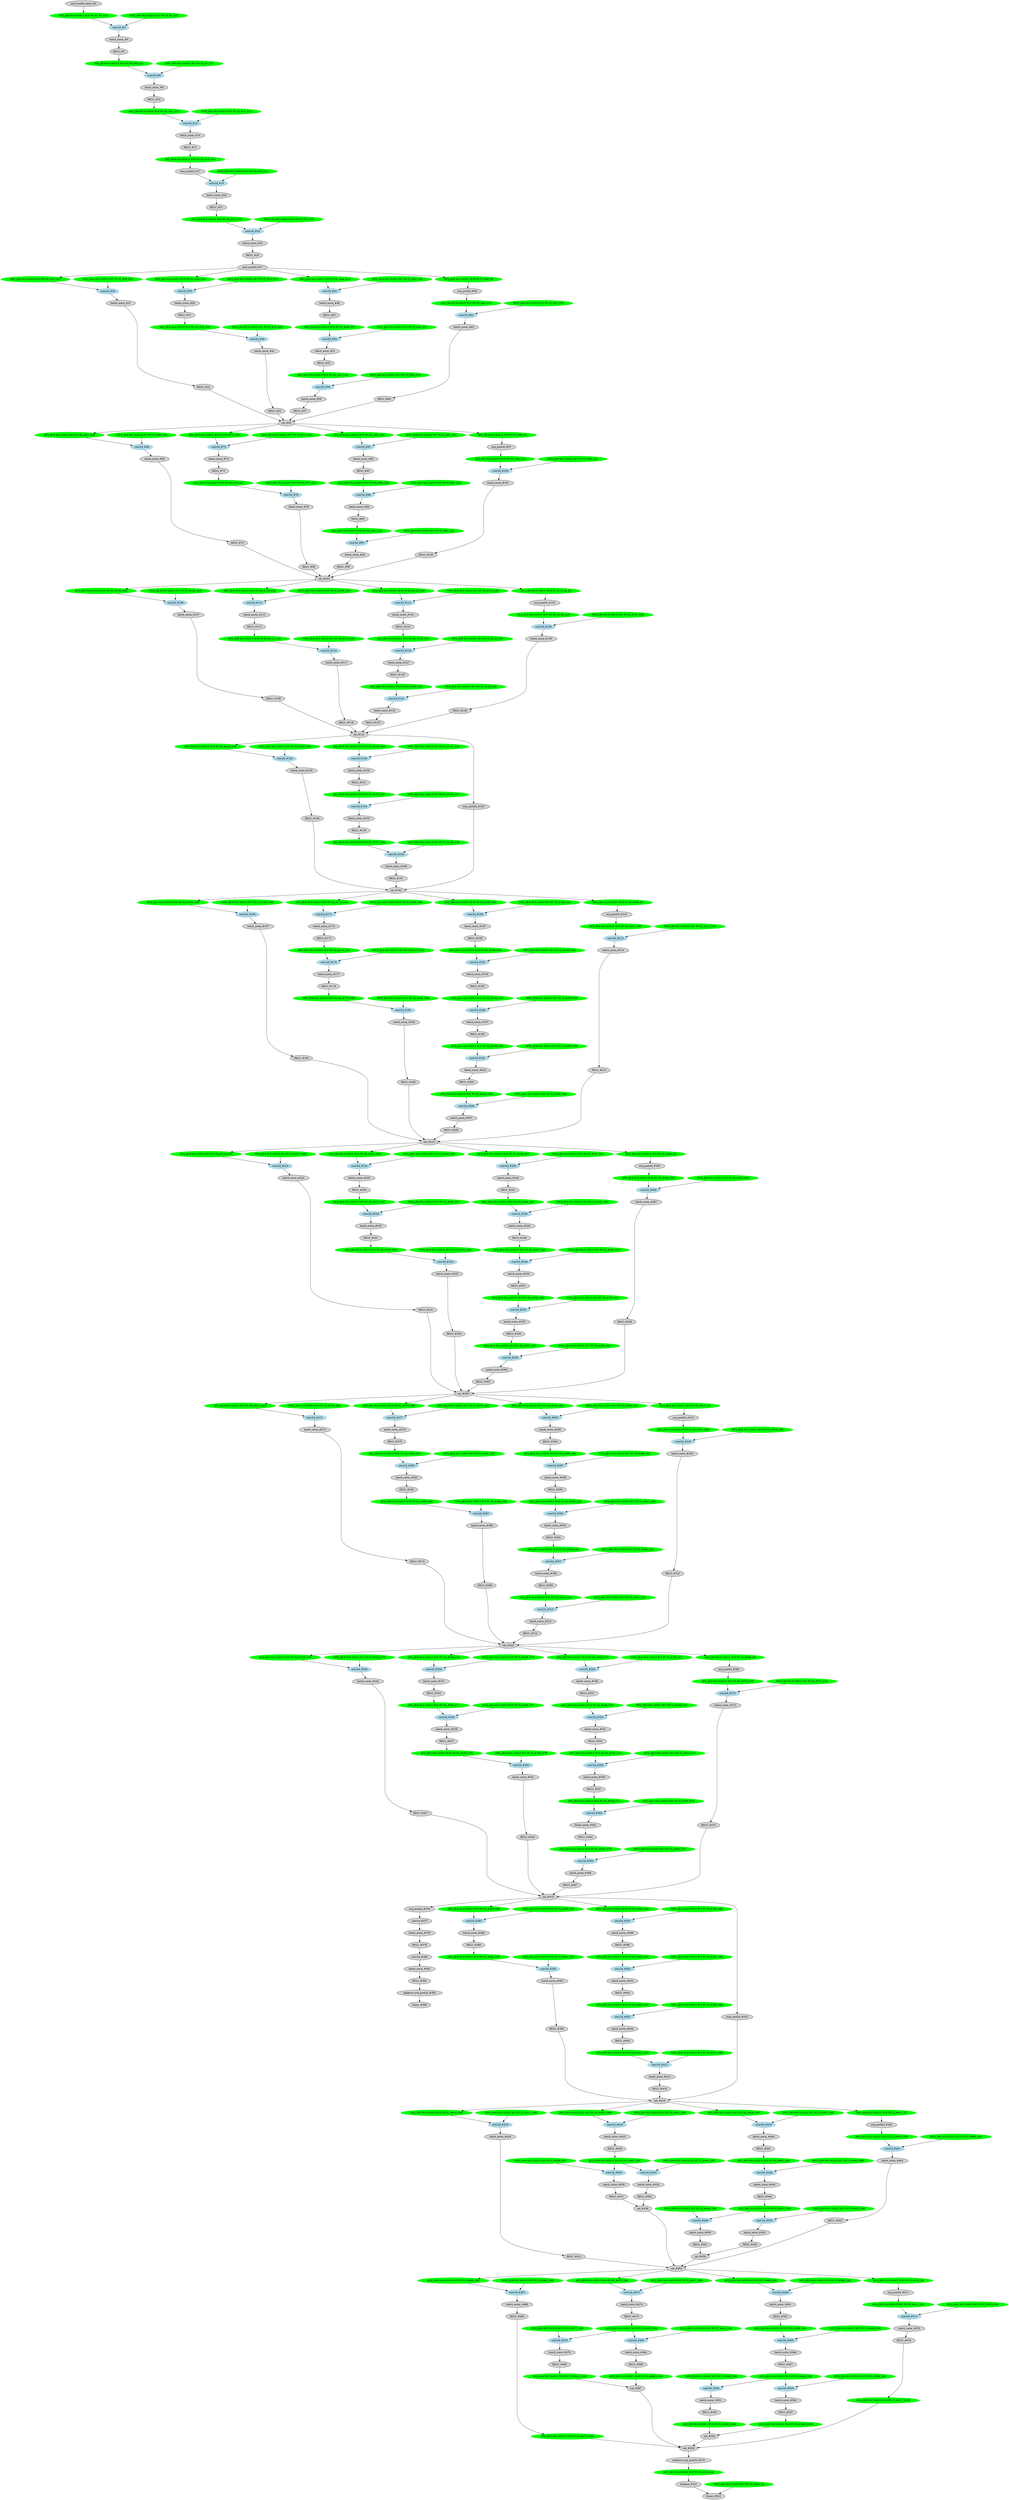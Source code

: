 strict digraph  {
"0 /nncf_model_input" [id=0, label="nncf_model_input_#0", scope="", style=filled, type=nncf_model_input];
"1 AsymmetricQuantizer/asymmetric_quantize" [color=green, id=1, label="AFQ_[B:8 M:A SGN:S W:N PC:N]_#1_G10", scope=AsymmetricQuantizer, style=filled, type=asymmetric_quantize];
"2 Inception3/BasicConv2d[Conv2d_1a_3x3]/NNCFConv2d[conv]/ModuleDict[pre_ops]/UpdateWeight[0]/SymmetricQuantizer[op]/symmetric_quantize" [color=green, id=2, label="WFQ_[B:8 M:S SGN:S W:Y PC:Y]_#2_G10", scope="Inception3/BasicConv2d[Conv2d_1a_3x3]/NNCFConv2d[conv]/ModuleDict[pre_ops]/UpdateWeight[0]/SymmetricQuantizer[op]", style=filled, type=symmetric_quantize];
"3 Inception3/BasicConv2d[Conv2d_1a_3x3]/NNCFConv2d[conv]/conv2d" [color=lightblue, id=3, label="conv2d_#3", scope="Inception3/BasicConv2d[Conv2d_1a_3x3]/NNCFConv2d[conv]", style=filled, type=conv2d];
"4 Inception3/BasicConv2d[Conv2d_1a_3x3]/BatchNorm2d[bn]/batch_norm" [id=4, label="batch_norm_#4", scope="Inception3/BasicConv2d[Conv2d_1a_3x3]/BatchNorm2d[bn]", style=filled, type=batch_norm];
"5 Inception3/BasicConv2d[Conv2d_1a_3x3]/RELU" [id=5, label="RELU_#5", scope="Inception3/BasicConv2d[Conv2d_1a_3x3]", style=filled, type=RELU];
"6 Inception3/BasicConv2d[Conv2d_1a_3x3]/AsymmetricQuantizer/asymmetric_quantize" [color=green, id=6, label="AFQ_[B:8 M:A SGN:S W:N PC:N]_#6_G11", scope="Inception3/BasicConv2d[Conv2d_1a_3x3]/AsymmetricQuantizer", style=filled, type=asymmetric_quantize];
"7 Inception3/BasicConv2d[Conv2d_2a_3x3]/NNCFConv2d[conv]/ModuleDict[pre_ops]/UpdateWeight[0]/SymmetricQuantizer[op]/symmetric_quantize" [color=green, id=7, label="WFQ_[B:8 M:S SGN:S W:Y PC:Y]_#7_G11", scope="Inception3/BasicConv2d[Conv2d_2a_3x3]/NNCFConv2d[conv]/ModuleDict[pre_ops]/UpdateWeight[0]/SymmetricQuantizer[op]", style=filled, type=symmetric_quantize];
"8 Inception3/BasicConv2d[Conv2d_2a_3x3]/NNCFConv2d[conv]/conv2d" [color=lightblue, id=8, label="conv2d_#8", scope="Inception3/BasicConv2d[Conv2d_2a_3x3]/NNCFConv2d[conv]", style=filled, type=conv2d];
"9 Inception3/BasicConv2d[Conv2d_2a_3x3]/BatchNorm2d[bn]/batch_norm" [id=9, label="batch_norm_#9", scope="Inception3/BasicConv2d[Conv2d_2a_3x3]/BatchNorm2d[bn]", style=filled, type=batch_norm];
"10 Inception3/BasicConv2d[Conv2d_2a_3x3]/RELU" [id=10, label="RELU_#10", scope="Inception3/BasicConv2d[Conv2d_2a_3x3]", style=filled, type=RELU];
"11 Inception3/BasicConv2d[Conv2d_2a_3x3]/AsymmetricQuantizer/asymmetric_quantize" [color=green, id=11, label="AFQ_[B:8 M:A SGN:S W:N PC:N]_#11_G12", scope="Inception3/BasicConv2d[Conv2d_2a_3x3]/AsymmetricQuantizer", style=filled, type=asymmetric_quantize];
"12 Inception3/BasicConv2d[Conv2d_2b_3x3]/NNCFConv2d[conv]/ModuleDict[pre_ops]/UpdateWeight[0]/SymmetricQuantizer[op]/symmetric_quantize" [color=green, id=12, label="WFQ_[B:8 M:S SGN:S W:Y PC:Y]_#12_G12", scope="Inception3/BasicConv2d[Conv2d_2b_3x3]/NNCFConv2d[conv]/ModuleDict[pre_ops]/UpdateWeight[0]/SymmetricQuantizer[op]", style=filled, type=symmetric_quantize];
"13 Inception3/BasicConv2d[Conv2d_2b_3x3]/NNCFConv2d[conv]/conv2d" [color=lightblue, id=13, label="conv2d_#13", scope="Inception3/BasicConv2d[Conv2d_2b_3x3]/NNCFConv2d[conv]", style=filled, type=conv2d];
"14 Inception3/BasicConv2d[Conv2d_2b_3x3]/BatchNorm2d[bn]/batch_norm" [id=14, label="batch_norm_#14", scope="Inception3/BasicConv2d[Conv2d_2b_3x3]/BatchNorm2d[bn]", style=filled, type=batch_norm];
"15 Inception3/BasicConv2d[Conv2d_2b_3x3]/RELU" [id=15, label="RELU_#15", scope="Inception3/BasicConv2d[Conv2d_2b_3x3]", style=filled, type=RELU];
"16 Inception3/BasicConv2d[Conv2d_2b_3x3]/AsymmetricQuantizer/asymmetric_quantize" [color=green, id=16, label="AFQ_[B:8 M:A SGN:S W:N PC:N]_#16_G13", scope="Inception3/BasicConv2d[Conv2d_2b_3x3]/AsymmetricQuantizer", style=filled, type=asymmetric_quantize];
"17 Inception3/MaxPool2d[maxpool1]/max_pool2d" [id=17, label="max_pool2d_#17", scope="Inception3/MaxPool2d[maxpool1]", style=filled, type=max_pool2d];
"18 Inception3/BasicConv2d[Conv2d_3b_1x1]/NNCFConv2d[conv]/ModuleDict[pre_ops]/UpdateWeight[0]/SymmetricQuantizer[op]/symmetric_quantize" [color=green, id=18, label="WFQ_[B:8 M:S SGN:S W:Y PC:Y]_#18_G13", scope="Inception3/BasicConv2d[Conv2d_3b_1x1]/NNCFConv2d[conv]/ModuleDict[pre_ops]/UpdateWeight[0]/SymmetricQuantizer[op]", style=filled, type=symmetric_quantize];
"19 Inception3/BasicConv2d[Conv2d_3b_1x1]/NNCFConv2d[conv]/conv2d" [color=lightblue, id=19, label="conv2d_#19", scope="Inception3/BasicConv2d[Conv2d_3b_1x1]/NNCFConv2d[conv]", style=filled, type=conv2d];
"20 Inception3/BasicConv2d[Conv2d_3b_1x1]/BatchNorm2d[bn]/batch_norm" [id=20, label="batch_norm_#20", scope="Inception3/BasicConv2d[Conv2d_3b_1x1]/BatchNorm2d[bn]", style=filled, type=batch_norm];
"21 Inception3/BasicConv2d[Conv2d_3b_1x1]/RELU" [id=21, label="RELU_#21", scope="Inception3/BasicConv2d[Conv2d_3b_1x1]", style=filled, type=RELU];
"22 Inception3/BasicConv2d[Conv2d_3b_1x1]/AsymmetricQuantizer/asymmetric_quantize" [color=green, id=22, label="AFQ_[B:8 M:A SGN:S W:N PC:N]_#22_G14", scope="Inception3/BasicConv2d[Conv2d_3b_1x1]/AsymmetricQuantizer", style=filled, type=asymmetric_quantize];
"23 Inception3/BasicConv2d[Conv2d_4a_3x3]/NNCFConv2d[conv]/ModuleDict[pre_ops]/UpdateWeight[0]/SymmetricQuantizer[op]/symmetric_quantize" [color=green, id=23, label="WFQ_[B:8 M:S SGN:S W:Y PC:Y]_#23_G14", scope="Inception3/BasicConv2d[Conv2d_4a_3x3]/NNCFConv2d[conv]/ModuleDict[pre_ops]/UpdateWeight[0]/SymmetricQuantizer[op]", style=filled, type=symmetric_quantize];
"24 Inception3/BasicConv2d[Conv2d_4a_3x3]/NNCFConv2d[conv]/conv2d" [color=lightblue, id=24, label="conv2d_#24", scope="Inception3/BasicConv2d[Conv2d_4a_3x3]/NNCFConv2d[conv]", style=filled, type=conv2d];
"25 Inception3/BasicConv2d[Conv2d_4a_3x3]/BatchNorm2d[bn]/batch_norm" [id=25, label="batch_norm_#25", scope="Inception3/BasicConv2d[Conv2d_4a_3x3]/BatchNorm2d[bn]", style=filled, type=batch_norm];
"26 Inception3/BasicConv2d[Conv2d_4a_3x3]/RELU" [id=26, label="RELU_#26", scope="Inception3/BasicConv2d[Conv2d_4a_3x3]", style=filled, type=RELU];
"27 Inception3/MaxPool2d[maxpool2]/max_pool2d" [id=27, label="max_pool2d_#27", scope="Inception3/MaxPool2d[maxpool2]", style=filled, type=max_pool2d];
"28 Inception3/InceptionA[Mixed_5b]/BasicConv2d[branch1x1]/NNCFConv2d[conv]/ModuleDict[pre_ops]/UpdateWeight[0]/SymmetricQuantizer[op]/symmetric_quantize" [color=green, id=28, label="WFQ_[B:8 M:S SGN:S W:Y PC:Y]_#28_G21", scope="Inception3/InceptionA[Mixed_5b]/BasicConv2d[branch1x1]/NNCFConv2d[conv]/ModuleDict[pre_ops]/UpdateWeight[0]/SymmetricQuantizer[op]", style=filled, type=symmetric_quantize];
"29 Inception3/InceptionA[Mixed_5b]/BasicConv2d[branch1x1]/NNCFConv2d[conv]/AsymmetricQuantizer/asymmetric_quantize" [color=green, id=29, label="AFQ_[B:8 M:A SGN:S W:N PC:N]_#29_G21", scope="Inception3/InceptionA[Mixed_5b]/BasicConv2d[branch1x1]/NNCFConv2d[conv]/AsymmetricQuantizer", style=filled, type=asymmetric_quantize];
"30 Inception3/InceptionA[Mixed_5b]/BasicConv2d[branch1x1]/NNCFConv2d[conv]/conv2d" [color=lightblue, id=30, label="conv2d_#30", scope="Inception3/InceptionA[Mixed_5b]/BasicConv2d[branch1x1]/NNCFConv2d[conv]", style=filled, type=conv2d];
"31 Inception3/InceptionA[Mixed_5b]/BasicConv2d[branch1x1]/BatchNorm2d[bn]/batch_norm" [id=31, label="batch_norm_#31", scope="Inception3/InceptionA[Mixed_5b]/BasicConv2d[branch1x1]/BatchNorm2d[bn]", style=filled, type=batch_norm];
"32 Inception3/InceptionA[Mixed_5b]/BasicConv2d[branch1x1]/RELU" [id=32, label="RELU_#32", scope="Inception3/InceptionA[Mixed_5b]/BasicConv2d[branch1x1]", style=filled, type=RELU];
"33 Inception3/InceptionA[Mixed_5b]/BasicConv2d[branch5x5_1]/NNCFConv2d[conv]/ModuleDict[pre_ops]/UpdateWeight[0]/SymmetricQuantizer[op]/symmetric_quantize" [color=green, id=33, label="WFQ_[B:8 M:S SGN:S W:Y PC:Y]_#33_G19", scope="Inception3/InceptionA[Mixed_5b]/BasicConv2d[branch5x5_1]/NNCFConv2d[conv]/ModuleDict[pre_ops]/UpdateWeight[0]/SymmetricQuantizer[op]", style=filled, type=symmetric_quantize];
"34 Inception3/InceptionA[Mixed_5b]/BasicConv2d[branch5x5_1]/NNCFConv2d[conv]/AsymmetricQuantizer/asymmetric_quantize" [color=green, id=34, label="AFQ_[B:8 M:A SGN:S W:N PC:N]_#34_G19", scope="Inception3/InceptionA[Mixed_5b]/BasicConv2d[branch5x5_1]/NNCFConv2d[conv]/AsymmetricQuantizer", style=filled, type=asymmetric_quantize];
"35 Inception3/InceptionA[Mixed_5b]/BasicConv2d[branch5x5_1]/NNCFConv2d[conv]/conv2d" [color=lightblue, id=35, label="conv2d_#35", scope="Inception3/InceptionA[Mixed_5b]/BasicConv2d[branch5x5_1]/NNCFConv2d[conv]", style=filled, type=conv2d];
"36 Inception3/InceptionA[Mixed_5b]/BasicConv2d[branch5x5_1]/BatchNorm2d[bn]/batch_norm" [id=36, label="batch_norm_#36", scope="Inception3/InceptionA[Mixed_5b]/BasicConv2d[branch5x5_1]/BatchNorm2d[bn]", style=filled, type=batch_norm];
"37 Inception3/InceptionA[Mixed_5b]/BasicConv2d[branch5x5_1]/RELU" [id=37, label="RELU_#37", scope="Inception3/InceptionA[Mixed_5b]/BasicConv2d[branch5x5_1]", style=filled, type=RELU];
"38 Inception3/InceptionA[Mixed_5b]/BasicConv2d[branch5x5_1]/AsymmetricQuantizer/asymmetric_quantize" [color=green, id=38, label="AFQ_[B:8 M:A SGN:S W:N PC:N]_#38_G20", scope="Inception3/InceptionA[Mixed_5b]/BasicConv2d[branch5x5_1]/AsymmetricQuantizer", style=filled, type=asymmetric_quantize];
"39 Inception3/InceptionA[Mixed_5b]/BasicConv2d[branch5x5_2]/NNCFConv2d[conv]/ModuleDict[pre_ops]/UpdateWeight[0]/SymmetricQuantizer[op]/symmetric_quantize" [color=green, id=39, label="WFQ_[B:8 M:S SGN:S W:Y PC:Y]_#39_G20", scope="Inception3/InceptionA[Mixed_5b]/BasicConv2d[branch5x5_2]/NNCFConv2d[conv]/ModuleDict[pre_ops]/UpdateWeight[0]/SymmetricQuantizer[op]", style=filled, type=symmetric_quantize];
"40 Inception3/InceptionA[Mixed_5b]/BasicConv2d[branch5x5_2]/NNCFConv2d[conv]/conv2d" [color=lightblue, id=40, label="conv2d_#40", scope="Inception3/InceptionA[Mixed_5b]/BasicConv2d[branch5x5_2]/NNCFConv2d[conv]", style=filled, type=conv2d];
"41 Inception3/InceptionA[Mixed_5b]/BasicConv2d[branch5x5_2]/BatchNorm2d[bn]/batch_norm" [id=41, label="batch_norm_#41", scope="Inception3/InceptionA[Mixed_5b]/BasicConv2d[branch5x5_2]/BatchNorm2d[bn]", style=filled, type=batch_norm];
"42 Inception3/InceptionA[Mixed_5b]/BasicConv2d[branch5x5_2]/RELU" [id=42, label="RELU_#42", scope="Inception3/InceptionA[Mixed_5b]/BasicConv2d[branch5x5_2]", style=filled, type=RELU];
"43 Inception3/InceptionA[Mixed_5b]/BasicConv2d[branch3x3dbl_1]/NNCFConv2d[conv]/ModuleDict[pre_ops]/UpdateWeight[0]/SymmetricQuantizer[op]/symmetric_quantize" [color=green, id=43, label="WFQ_[B:8 M:S SGN:S W:Y PC:Y]_#43_G16", scope="Inception3/InceptionA[Mixed_5b]/BasicConv2d[branch3x3dbl_1]/NNCFConv2d[conv]/ModuleDict[pre_ops]/UpdateWeight[0]/SymmetricQuantizer[op]", style=filled, type=symmetric_quantize];
"44 Inception3/InceptionA[Mixed_5b]/BasicConv2d[branch3x3dbl_1]/NNCFConv2d[conv]/AsymmetricQuantizer/asymmetric_quantize" [color=green, id=44, label="AFQ_[B:8 M:A SGN:S W:N PC:N]_#44_G16", scope="Inception3/InceptionA[Mixed_5b]/BasicConv2d[branch3x3dbl_1]/NNCFConv2d[conv]/AsymmetricQuantizer", style=filled, type=asymmetric_quantize];
"45 Inception3/InceptionA[Mixed_5b]/BasicConv2d[branch3x3dbl_1]/NNCFConv2d[conv]/conv2d" [color=lightblue, id=45, label="conv2d_#45", scope="Inception3/InceptionA[Mixed_5b]/BasicConv2d[branch3x3dbl_1]/NNCFConv2d[conv]", style=filled, type=conv2d];
"46 Inception3/InceptionA[Mixed_5b]/BasicConv2d[branch3x3dbl_1]/BatchNorm2d[bn]/batch_norm" [id=46, label="batch_norm_#46", scope="Inception3/InceptionA[Mixed_5b]/BasicConv2d[branch3x3dbl_1]/BatchNorm2d[bn]", style=filled, type=batch_norm];
"47 Inception3/InceptionA[Mixed_5b]/BasicConv2d[branch3x3dbl_1]/RELU" [id=47, label="RELU_#47", scope="Inception3/InceptionA[Mixed_5b]/BasicConv2d[branch3x3dbl_1]", style=filled, type=RELU];
"48 Inception3/InceptionA[Mixed_5b]/BasicConv2d[branch3x3dbl_1]/AsymmetricQuantizer/asymmetric_quantize" [color=green, id=48, label="AFQ_[B:8 M:A SGN:S W:N PC:N]_#48_G17", scope="Inception3/InceptionA[Mixed_5b]/BasicConv2d[branch3x3dbl_1]/AsymmetricQuantizer", style=filled, type=asymmetric_quantize];
"49 Inception3/InceptionA[Mixed_5b]/BasicConv2d[branch3x3dbl_2]/NNCFConv2d[conv]/ModuleDict[pre_ops]/UpdateWeight[0]/SymmetricQuantizer[op]/symmetric_quantize" [color=green, id=49, label="WFQ_[B:8 M:S SGN:S W:Y PC:Y]_#49_G17", scope="Inception3/InceptionA[Mixed_5b]/BasicConv2d[branch3x3dbl_2]/NNCFConv2d[conv]/ModuleDict[pre_ops]/UpdateWeight[0]/SymmetricQuantizer[op]", style=filled, type=symmetric_quantize];
"50 Inception3/InceptionA[Mixed_5b]/BasicConv2d[branch3x3dbl_2]/NNCFConv2d[conv]/conv2d" [color=lightblue, id=50, label="conv2d_#50", scope="Inception3/InceptionA[Mixed_5b]/BasicConv2d[branch3x3dbl_2]/NNCFConv2d[conv]", style=filled, type=conv2d];
"51 Inception3/InceptionA[Mixed_5b]/BasicConv2d[branch3x3dbl_2]/BatchNorm2d[bn]/batch_norm" [id=51, label="batch_norm_#51", scope="Inception3/InceptionA[Mixed_5b]/BasicConv2d[branch3x3dbl_2]/BatchNorm2d[bn]", style=filled, type=batch_norm];
"52 Inception3/InceptionA[Mixed_5b]/BasicConv2d[branch3x3dbl_2]/RELU" [id=52, label="RELU_#52", scope="Inception3/InceptionA[Mixed_5b]/BasicConv2d[branch3x3dbl_2]", style=filled, type=RELU];
"53 Inception3/InceptionA[Mixed_5b]/BasicConv2d[branch3x3dbl_2]/AsymmetricQuantizer/asymmetric_quantize" [color=green, id=53, label="AFQ_[B:8 M:A SGN:S W:N PC:N]_#53_G18", scope="Inception3/InceptionA[Mixed_5b]/BasicConv2d[branch3x3dbl_2]/AsymmetricQuantizer", style=filled, type=asymmetric_quantize];
"54 Inception3/InceptionA[Mixed_5b]/BasicConv2d[branch3x3dbl_3]/NNCFConv2d[conv]/ModuleDict[pre_ops]/UpdateWeight[0]/SymmetricQuantizer[op]/symmetric_quantize" [color=green, id=54, label="WFQ_[B:8 M:S SGN:S W:Y PC:Y]_#54_G18", scope="Inception3/InceptionA[Mixed_5b]/BasicConv2d[branch3x3dbl_3]/NNCFConv2d[conv]/ModuleDict[pre_ops]/UpdateWeight[0]/SymmetricQuantizer[op]", style=filled, type=symmetric_quantize];
"55 Inception3/InceptionA[Mixed_5b]/BasicConv2d[branch3x3dbl_3]/NNCFConv2d[conv]/conv2d" [color=lightblue, id=55, label="conv2d_#55", scope="Inception3/InceptionA[Mixed_5b]/BasicConv2d[branch3x3dbl_3]/NNCFConv2d[conv]", style=filled, type=conv2d];
"56 Inception3/InceptionA[Mixed_5b]/BasicConv2d[branch3x3dbl_3]/BatchNorm2d[bn]/batch_norm" [id=56, label="batch_norm_#56", scope="Inception3/InceptionA[Mixed_5b]/BasicConv2d[branch3x3dbl_3]/BatchNorm2d[bn]", style=filled, type=batch_norm];
"57 Inception3/InceptionA[Mixed_5b]/BasicConv2d[branch3x3dbl_3]/RELU" [id=57, label="RELU_#57", scope="Inception3/InceptionA[Mixed_5b]/BasicConv2d[branch3x3dbl_3]", style=filled, type=RELU];
"58 Inception3/InceptionA[Mixed_5b]/SymmetricQuantizer/symmetric_quantize" [color=green, id=58, label="AFQ_[B:8 M:S SGN:U W:N PC:Y]_#58_G0", scope="Inception3/InceptionA[Mixed_5b]/SymmetricQuantizer", style=filled, type=symmetric_quantize];
"59 Inception3/InceptionA[Mixed_5b]/avg_pool2d" [id=59, label="avg_pool2d_#59", scope="Inception3/InceptionA[Mixed_5b]", style=filled, type=avg_pool2d];
"60 Inception3/InceptionA[Mixed_5b]/AsymmetricQuantizer/asymmetric_quantize" [color=green, id=60, label="AFQ_[B:8 M:A SGN:S W:N PC:N]_#60_G15", scope="Inception3/InceptionA[Mixed_5b]/AsymmetricQuantizer", style=filled, type=asymmetric_quantize];
"61 Inception3/InceptionA[Mixed_5b]/BasicConv2d[branch_pool]/NNCFConv2d[conv]/ModuleDict[pre_ops]/UpdateWeight[0]/SymmetricQuantizer[op]/symmetric_quantize" [color=green, id=61, label="WFQ_[B:8 M:S SGN:S W:Y PC:Y]_#61_G15", scope="Inception3/InceptionA[Mixed_5b]/BasicConv2d[branch_pool]/NNCFConv2d[conv]/ModuleDict[pre_ops]/UpdateWeight[0]/SymmetricQuantizer[op]", style=filled, type=symmetric_quantize];
"62 Inception3/InceptionA[Mixed_5b]/BasicConv2d[branch_pool]/NNCFConv2d[conv]/conv2d" [color=lightblue, id=62, label="conv2d_#62", scope="Inception3/InceptionA[Mixed_5b]/BasicConv2d[branch_pool]/NNCFConv2d[conv]", style=filled, type=conv2d];
"63 Inception3/InceptionA[Mixed_5b]/BasicConv2d[branch_pool]/BatchNorm2d[bn]/batch_norm" [id=63, label="batch_norm_#63", scope="Inception3/InceptionA[Mixed_5b]/BasicConv2d[branch_pool]/BatchNorm2d[bn]", style=filled, type=batch_norm];
"64 Inception3/InceptionA[Mixed_5b]/BasicConv2d[branch_pool]/RELU" [id=64, label="RELU_#64", scope="Inception3/InceptionA[Mixed_5b]/BasicConv2d[branch_pool]", style=filled, type=RELU];
"65 Inception3/InceptionA[Mixed_5b]/cat" [id=65, label="cat_#65", scope="Inception3/InceptionA[Mixed_5b]", style=filled, type=cat];
"66 Inception3/InceptionA[Mixed_5c]/BasicConv2d[branch1x1]/NNCFConv2d[conv]/ModuleDict[pre_ops]/UpdateWeight[0]/SymmetricQuantizer[op]/symmetric_quantize" [color=green, id=66, label="WFQ_[B:8 M:S SGN:S W:Y PC:Y]_#66_G28", scope="Inception3/InceptionA[Mixed_5c]/BasicConv2d[branch1x1]/NNCFConv2d[conv]/ModuleDict[pre_ops]/UpdateWeight[0]/SymmetricQuantizer[op]", style=filled, type=symmetric_quantize];
"67 Inception3/InceptionA[Mixed_5c]/BasicConv2d[branch1x1]/NNCFConv2d[conv]/AsymmetricQuantizer/asymmetric_quantize" [color=green, id=67, label="AFQ_[B:8 M:A SGN:S W:N PC:N]_#67_G28", scope="Inception3/InceptionA[Mixed_5c]/BasicConv2d[branch1x1]/NNCFConv2d[conv]/AsymmetricQuantizer", style=filled, type=asymmetric_quantize];
"68 Inception3/InceptionA[Mixed_5c]/BasicConv2d[branch1x1]/NNCFConv2d[conv]/conv2d" [color=lightblue, id=68, label="conv2d_#68", scope="Inception3/InceptionA[Mixed_5c]/BasicConv2d[branch1x1]/NNCFConv2d[conv]", style=filled, type=conv2d];
"69 Inception3/InceptionA[Mixed_5c]/BasicConv2d[branch1x1]/BatchNorm2d[bn]/batch_norm" [id=69, label="batch_norm_#69", scope="Inception3/InceptionA[Mixed_5c]/BasicConv2d[branch1x1]/BatchNorm2d[bn]", style=filled, type=batch_norm];
"70 Inception3/InceptionA[Mixed_5c]/BasicConv2d[branch1x1]/RELU" [id=70, label="RELU_#70", scope="Inception3/InceptionA[Mixed_5c]/BasicConv2d[branch1x1]", style=filled, type=RELU];
"71 Inception3/InceptionA[Mixed_5c]/BasicConv2d[branch5x5_1]/NNCFConv2d[conv]/ModuleDict[pre_ops]/UpdateWeight[0]/SymmetricQuantizer[op]/symmetric_quantize" [color=green, id=71, label="WFQ_[B:8 M:S SGN:S W:Y PC:Y]_#71_G26", scope="Inception3/InceptionA[Mixed_5c]/BasicConv2d[branch5x5_1]/NNCFConv2d[conv]/ModuleDict[pre_ops]/UpdateWeight[0]/SymmetricQuantizer[op]", style=filled, type=symmetric_quantize];
"72 Inception3/InceptionA[Mixed_5c]/BasicConv2d[branch5x5_1]/NNCFConv2d[conv]/AsymmetricQuantizer/asymmetric_quantize" [color=green, id=72, label="AFQ_[B:8 M:A SGN:S W:N PC:N]_#72_G26", scope="Inception3/InceptionA[Mixed_5c]/BasicConv2d[branch5x5_1]/NNCFConv2d[conv]/AsymmetricQuantizer", style=filled, type=asymmetric_quantize];
"73 Inception3/InceptionA[Mixed_5c]/BasicConv2d[branch5x5_1]/NNCFConv2d[conv]/conv2d" [color=lightblue, id=73, label="conv2d_#73", scope="Inception3/InceptionA[Mixed_5c]/BasicConv2d[branch5x5_1]/NNCFConv2d[conv]", style=filled, type=conv2d];
"74 Inception3/InceptionA[Mixed_5c]/BasicConv2d[branch5x5_1]/BatchNorm2d[bn]/batch_norm" [id=74, label="batch_norm_#74", scope="Inception3/InceptionA[Mixed_5c]/BasicConv2d[branch5x5_1]/BatchNorm2d[bn]", style=filled, type=batch_norm];
"75 Inception3/InceptionA[Mixed_5c]/BasicConv2d[branch5x5_1]/RELU" [id=75, label="RELU_#75", scope="Inception3/InceptionA[Mixed_5c]/BasicConv2d[branch5x5_1]", style=filled, type=RELU];
"76 Inception3/InceptionA[Mixed_5c]/BasicConv2d[branch5x5_1]/AsymmetricQuantizer/asymmetric_quantize" [color=green, id=76, label="AFQ_[B:8 M:A SGN:S W:N PC:N]_#76_G27", scope="Inception3/InceptionA[Mixed_5c]/BasicConv2d[branch5x5_1]/AsymmetricQuantizer", style=filled, type=asymmetric_quantize];
"77 Inception3/InceptionA[Mixed_5c]/BasicConv2d[branch5x5_2]/NNCFConv2d[conv]/ModuleDict[pre_ops]/UpdateWeight[0]/SymmetricQuantizer[op]/symmetric_quantize" [color=green, id=77, label="WFQ_[B:8 M:S SGN:S W:Y PC:Y]_#77_G27", scope="Inception3/InceptionA[Mixed_5c]/BasicConv2d[branch5x5_2]/NNCFConv2d[conv]/ModuleDict[pre_ops]/UpdateWeight[0]/SymmetricQuantizer[op]", style=filled, type=symmetric_quantize];
"78 Inception3/InceptionA[Mixed_5c]/BasicConv2d[branch5x5_2]/NNCFConv2d[conv]/conv2d" [color=lightblue, id=78, label="conv2d_#78", scope="Inception3/InceptionA[Mixed_5c]/BasicConv2d[branch5x5_2]/NNCFConv2d[conv]", style=filled, type=conv2d];
"79 Inception3/InceptionA[Mixed_5c]/BasicConv2d[branch5x5_2]/BatchNorm2d[bn]/batch_norm" [id=79, label="batch_norm_#79", scope="Inception3/InceptionA[Mixed_5c]/BasicConv2d[branch5x5_2]/BatchNorm2d[bn]", style=filled, type=batch_norm];
"80 Inception3/InceptionA[Mixed_5c]/BasicConv2d[branch5x5_2]/RELU" [id=80, label="RELU_#80", scope="Inception3/InceptionA[Mixed_5c]/BasicConv2d[branch5x5_2]", style=filled, type=RELU];
"81 Inception3/InceptionA[Mixed_5c]/BasicConv2d[branch3x3dbl_1]/NNCFConv2d[conv]/ModuleDict[pre_ops]/UpdateWeight[0]/SymmetricQuantizer[op]/symmetric_quantize" [color=green, id=81, label="WFQ_[B:8 M:S SGN:S W:Y PC:Y]_#81_G23", scope="Inception3/InceptionA[Mixed_5c]/BasicConv2d[branch3x3dbl_1]/NNCFConv2d[conv]/ModuleDict[pre_ops]/UpdateWeight[0]/SymmetricQuantizer[op]", style=filled, type=symmetric_quantize];
"82 Inception3/InceptionA[Mixed_5c]/BasicConv2d[branch3x3dbl_1]/NNCFConv2d[conv]/AsymmetricQuantizer/asymmetric_quantize" [color=green, id=82, label="AFQ_[B:8 M:A SGN:S W:N PC:N]_#82_G23", scope="Inception3/InceptionA[Mixed_5c]/BasicConv2d[branch3x3dbl_1]/NNCFConv2d[conv]/AsymmetricQuantizer", style=filled, type=asymmetric_quantize];
"83 Inception3/InceptionA[Mixed_5c]/BasicConv2d[branch3x3dbl_1]/NNCFConv2d[conv]/conv2d" [color=lightblue, id=83, label="conv2d_#83", scope="Inception3/InceptionA[Mixed_5c]/BasicConv2d[branch3x3dbl_1]/NNCFConv2d[conv]", style=filled, type=conv2d];
"84 Inception3/InceptionA[Mixed_5c]/BasicConv2d[branch3x3dbl_1]/BatchNorm2d[bn]/batch_norm" [id=84, label="batch_norm_#84", scope="Inception3/InceptionA[Mixed_5c]/BasicConv2d[branch3x3dbl_1]/BatchNorm2d[bn]", style=filled, type=batch_norm];
"85 Inception3/InceptionA[Mixed_5c]/BasicConv2d[branch3x3dbl_1]/RELU" [id=85, label="RELU_#85", scope="Inception3/InceptionA[Mixed_5c]/BasicConv2d[branch3x3dbl_1]", style=filled, type=RELU];
"86 Inception3/InceptionA[Mixed_5c]/BasicConv2d[branch3x3dbl_1]/AsymmetricQuantizer/asymmetric_quantize" [color=green, id=86, label="AFQ_[B:8 M:A SGN:S W:N PC:N]_#86_G24", scope="Inception3/InceptionA[Mixed_5c]/BasicConv2d[branch3x3dbl_1]/AsymmetricQuantizer", style=filled, type=asymmetric_quantize];
"87 Inception3/InceptionA[Mixed_5c]/BasicConv2d[branch3x3dbl_2]/NNCFConv2d[conv]/ModuleDict[pre_ops]/UpdateWeight[0]/SymmetricQuantizer[op]/symmetric_quantize" [color=green, id=87, label="WFQ_[B:8 M:S SGN:S W:Y PC:Y]_#87_G24", scope="Inception3/InceptionA[Mixed_5c]/BasicConv2d[branch3x3dbl_2]/NNCFConv2d[conv]/ModuleDict[pre_ops]/UpdateWeight[0]/SymmetricQuantizer[op]", style=filled, type=symmetric_quantize];
"88 Inception3/InceptionA[Mixed_5c]/BasicConv2d[branch3x3dbl_2]/NNCFConv2d[conv]/conv2d" [color=lightblue, id=88, label="conv2d_#88", scope="Inception3/InceptionA[Mixed_5c]/BasicConv2d[branch3x3dbl_2]/NNCFConv2d[conv]", style=filled, type=conv2d];
"89 Inception3/InceptionA[Mixed_5c]/BasicConv2d[branch3x3dbl_2]/BatchNorm2d[bn]/batch_norm" [id=89, label="batch_norm_#89", scope="Inception3/InceptionA[Mixed_5c]/BasicConv2d[branch3x3dbl_2]/BatchNorm2d[bn]", style=filled, type=batch_norm];
"90 Inception3/InceptionA[Mixed_5c]/BasicConv2d[branch3x3dbl_2]/RELU" [id=90, label="RELU_#90", scope="Inception3/InceptionA[Mixed_5c]/BasicConv2d[branch3x3dbl_2]", style=filled, type=RELU];
"91 Inception3/InceptionA[Mixed_5c]/BasicConv2d[branch3x3dbl_2]/AsymmetricQuantizer/asymmetric_quantize" [color=green, id=91, label="AFQ_[B:8 M:A SGN:S W:N PC:N]_#91_G25", scope="Inception3/InceptionA[Mixed_5c]/BasicConv2d[branch3x3dbl_2]/AsymmetricQuantizer", style=filled, type=asymmetric_quantize];
"92 Inception3/InceptionA[Mixed_5c]/BasicConv2d[branch3x3dbl_3]/NNCFConv2d[conv]/ModuleDict[pre_ops]/UpdateWeight[0]/SymmetricQuantizer[op]/symmetric_quantize" [color=green, id=92, label="WFQ_[B:8 M:S SGN:S W:Y PC:Y]_#92_G25", scope="Inception3/InceptionA[Mixed_5c]/BasicConv2d[branch3x3dbl_3]/NNCFConv2d[conv]/ModuleDict[pre_ops]/UpdateWeight[0]/SymmetricQuantizer[op]", style=filled, type=symmetric_quantize];
"93 Inception3/InceptionA[Mixed_5c]/BasicConv2d[branch3x3dbl_3]/NNCFConv2d[conv]/conv2d" [color=lightblue, id=93, label="conv2d_#93", scope="Inception3/InceptionA[Mixed_5c]/BasicConv2d[branch3x3dbl_3]/NNCFConv2d[conv]", style=filled, type=conv2d];
"94 Inception3/InceptionA[Mixed_5c]/BasicConv2d[branch3x3dbl_3]/BatchNorm2d[bn]/batch_norm" [id=94, label="batch_norm_#94", scope="Inception3/InceptionA[Mixed_5c]/BasicConv2d[branch3x3dbl_3]/BatchNorm2d[bn]", style=filled, type=batch_norm];
"95 Inception3/InceptionA[Mixed_5c]/BasicConv2d[branch3x3dbl_3]/RELU" [id=95, label="RELU_#95", scope="Inception3/InceptionA[Mixed_5c]/BasicConv2d[branch3x3dbl_3]", style=filled, type=RELU];
"96 Inception3/InceptionA[Mixed_5c]/SymmetricQuantizer/symmetric_quantize" [color=green, id=96, label="AFQ_[B:8 M:S SGN:U W:N PC:Y]_#96_G1", scope="Inception3/InceptionA[Mixed_5c]/SymmetricQuantizer", style=filled, type=symmetric_quantize];
"97 Inception3/InceptionA[Mixed_5c]/avg_pool2d" [id=97, label="avg_pool2d_#97", scope="Inception3/InceptionA[Mixed_5c]", style=filled, type=avg_pool2d];
"98 Inception3/InceptionA[Mixed_5c]/AsymmetricQuantizer/asymmetric_quantize" [color=green, id=98, label="AFQ_[B:8 M:A SGN:S W:N PC:N]_#98_G22", scope="Inception3/InceptionA[Mixed_5c]/AsymmetricQuantizer", style=filled, type=asymmetric_quantize];
"99 Inception3/InceptionA[Mixed_5c]/BasicConv2d[branch_pool]/NNCFConv2d[conv]/ModuleDict[pre_ops]/UpdateWeight[0]/SymmetricQuantizer[op]/symmetric_quantize" [color=green, id=99, label="WFQ_[B:8 M:S SGN:S W:Y PC:Y]_#99_G22", scope="Inception3/InceptionA[Mixed_5c]/BasicConv2d[branch_pool]/NNCFConv2d[conv]/ModuleDict[pre_ops]/UpdateWeight[0]/SymmetricQuantizer[op]", style=filled, type=symmetric_quantize];
"100 Inception3/InceptionA[Mixed_5c]/BasicConv2d[branch_pool]/NNCFConv2d[conv]/conv2d" [color=lightblue, id=100, label="conv2d_#100", scope="Inception3/InceptionA[Mixed_5c]/BasicConv2d[branch_pool]/NNCFConv2d[conv]", style=filled, type=conv2d];
"101 Inception3/InceptionA[Mixed_5c]/BasicConv2d[branch_pool]/BatchNorm2d[bn]/batch_norm" [id=101, label="batch_norm_#101", scope="Inception3/InceptionA[Mixed_5c]/BasicConv2d[branch_pool]/BatchNorm2d[bn]", style=filled, type=batch_norm];
"102 Inception3/InceptionA[Mixed_5c]/BasicConv2d[branch_pool]/RELU" [id=102, label="RELU_#102", scope="Inception3/InceptionA[Mixed_5c]/BasicConv2d[branch_pool]", style=filled, type=RELU];
"103 Inception3/InceptionA[Mixed_5c]/cat" [id=103, label="cat_#103", scope="Inception3/InceptionA[Mixed_5c]", style=filled, type=cat];
"104 Inception3/InceptionA[Mixed_5d]/BasicConv2d[branch1x1]/NNCFConv2d[conv]/ModuleDict[pre_ops]/UpdateWeight[0]/SymmetricQuantizer[op]/symmetric_quantize" [color=green, id=104, label="WFQ_[B:8 M:S SGN:S W:Y PC:Y]_#104_G35", scope="Inception3/InceptionA[Mixed_5d]/BasicConv2d[branch1x1]/NNCFConv2d[conv]/ModuleDict[pre_ops]/UpdateWeight[0]/SymmetricQuantizer[op]", style=filled, type=symmetric_quantize];
"105 Inception3/InceptionA[Mixed_5d]/BasicConv2d[branch1x1]/NNCFConv2d[conv]/AsymmetricQuantizer/asymmetric_quantize" [color=green, id=105, label="AFQ_[B:8 M:A SGN:S W:N PC:N]_#105_G35", scope="Inception3/InceptionA[Mixed_5d]/BasicConv2d[branch1x1]/NNCFConv2d[conv]/AsymmetricQuantizer", style=filled, type=asymmetric_quantize];
"106 Inception3/InceptionA[Mixed_5d]/BasicConv2d[branch1x1]/NNCFConv2d[conv]/conv2d" [color=lightblue, id=106, label="conv2d_#106", scope="Inception3/InceptionA[Mixed_5d]/BasicConv2d[branch1x1]/NNCFConv2d[conv]", style=filled, type=conv2d];
"107 Inception3/InceptionA[Mixed_5d]/BasicConv2d[branch1x1]/BatchNorm2d[bn]/batch_norm" [id=107, label="batch_norm_#107", scope="Inception3/InceptionA[Mixed_5d]/BasicConv2d[branch1x1]/BatchNorm2d[bn]", style=filled, type=batch_norm];
"108 Inception3/InceptionA[Mixed_5d]/BasicConv2d[branch1x1]/RELU" [id=108, label="RELU_#108", scope="Inception3/InceptionA[Mixed_5d]/BasicConv2d[branch1x1]", style=filled, type=RELU];
"109 Inception3/InceptionA[Mixed_5d]/BasicConv2d[branch5x5_1]/NNCFConv2d[conv]/ModuleDict[pre_ops]/UpdateWeight[0]/SymmetricQuantizer[op]/symmetric_quantize" [color=green, id=109, label="WFQ_[B:8 M:S SGN:S W:Y PC:Y]_#109_G33", scope="Inception3/InceptionA[Mixed_5d]/BasicConv2d[branch5x5_1]/NNCFConv2d[conv]/ModuleDict[pre_ops]/UpdateWeight[0]/SymmetricQuantizer[op]", style=filled, type=symmetric_quantize];
"110 Inception3/InceptionA[Mixed_5d]/BasicConv2d[branch5x5_1]/NNCFConv2d[conv]/AsymmetricQuantizer/asymmetric_quantize" [color=green, id=110, label="AFQ_[B:8 M:A SGN:S W:N PC:N]_#110_G33", scope="Inception3/InceptionA[Mixed_5d]/BasicConv2d[branch5x5_1]/NNCFConv2d[conv]/AsymmetricQuantizer", style=filled, type=asymmetric_quantize];
"111 Inception3/InceptionA[Mixed_5d]/BasicConv2d[branch5x5_1]/NNCFConv2d[conv]/conv2d" [color=lightblue, id=111, label="conv2d_#111", scope="Inception3/InceptionA[Mixed_5d]/BasicConv2d[branch5x5_1]/NNCFConv2d[conv]", style=filled, type=conv2d];
"112 Inception3/InceptionA[Mixed_5d]/BasicConv2d[branch5x5_1]/BatchNorm2d[bn]/batch_norm" [id=112, label="batch_norm_#112", scope="Inception3/InceptionA[Mixed_5d]/BasicConv2d[branch5x5_1]/BatchNorm2d[bn]", style=filled, type=batch_norm];
"113 Inception3/InceptionA[Mixed_5d]/BasicConv2d[branch5x5_1]/RELU" [id=113, label="RELU_#113", scope="Inception3/InceptionA[Mixed_5d]/BasicConv2d[branch5x5_1]", style=filled, type=RELU];
"114 Inception3/InceptionA[Mixed_5d]/BasicConv2d[branch5x5_1]/AsymmetricQuantizer/asymmetric_quantize" [color=green, id=114, label="AFQ_[B:8 M:A SGN:S W:N PC:N]_#114_G34", scope="Inception3/InceptionA[Mixed_5d]/BasicConv2d[branch5x5_1]/AsymmetricQuantizer", style=filled, type=asymmetric_quantize];
"115 Inception3/InceptionA[Mixed_5d]/BasicConv2d[branch5x5_2]/NNCFConv2d[conv]/ModuleDict[pre_ops]/UpdateWeight[0]/SymmetricQuantizer[op]/symmetric_quantize" [color=green, id=115, label="WFQ_[B:8 M:S SGN:S W:Y PC:Y]_#115_G34", scope="Inception3/InceptionA[Mixed_5d]/BasicConv2d[branch5x5_2]/NNCFConv2d[conv]/ModuleDict[pre_ops]/UpdateWeight[0]/SymmetricQuantizer[op]", style=filled, type=symmetric_quantize];
"116 Inception3/InceptionA[Mixed_5d]/BasicConv2d[branch5x5_2]/NNCFConv2d[conv]/conv2d" [color=lightblue, id=116, label="conv2d_#116", scope="Inception3/InceptionA[Mixed_5d]/BasicConv2d[branch5x5_2]/NNCFConv2d[conv]", style=filled, type=conv2d];
"117 Inception3/InceptionA[Mixed_5d]/BasicConv2d[branch5x5_2]/BatchNorm2d[bn]/batch_norm" [id=117, label="batch_norm_#117", scope="Inception3/InceptionA[Mixed_5d]/BasicConv2d[branch5x5_2]/BatchNorm2d[bn]", style=filled, type=batch_norm];
"118 Inception3/InceptionA[Mixed_5d]/BasicConv2d[branch5x5_2]/RELU" [id=118, label="RELU_#118", scope="Inception3/InceptionA[Mixed_5d]/BasicConv2d[branch5x5_2]", style=filled, type=RELU];
"119 Inception3/InceptionA[Mixed_5d]/BasicConv2d[branch3x3dbl_1]/NNCFConv2d[conv]/ModuleDict[pre_ops]/UpdateWeight[0]/SymmetricQuantizer[op]/symmetric_quantize" [color=green, id=119, label="WFQ_[B:8 M:S SGN:S W:Y PC:Y]_#119_G30", scope="Inception3/InceptionA[Mixed_5d]/BasicConv2d[branch3x3dbl_1]/NNCFConv2d[conv]/ModuleDict[pre_ops]/UpdateWeight[0]/SymmetricQuantizer[op]", style=filled, type=symmetric_quantize];
"120 Inception3/InceptionA[Mixed_5d]/BasicConv2d[branch3x3dbl_1]/NNCFConv2d[conv]/AsymmetricQuantizer/asymmetric_quantize" [color=green, id=120, label="AFQ_[B:8 M:A SGN:S W:N PC:N]_#120_G30", scope="Inception3/InceptionA[Mixed_5d]/BasicConv2d[branch3x3dbl_1]/NNCFConv2d[conv]/AsymmetricQuantizer", style=filled, type=asymmetric_quantize];
"121 Inception3/InceptionA[Mixed_5d]/BasicConv2d[branch3x3dbl_1]/NNCFConv2d[conv]/conv2d" [color=lightblue, id=121, label="conv2d_#121", scope="Inception3/InceptionA[Mixed_5d]/BasicConv2d[branch3x3dbl_1]/NNCFConv2d[conv]", style=filled, type=conv2d];
"122 Inception3/InceptionA[Mixed_5d]/BasicConv2d[branch3x3dbl_1]/BatchNorm2d[bn]/batch_norm" [id=122, label="batch_norm_#122", scope="Inception3/InceptionA[Mixed_5d]/BasicConv2d[branch3x3dbl_1]/BatchNorm2d[bn]", style=filled, type=batch_norm];
"123 Inception3/InceptionA[Mixed_5d]/BasicConv2d[branch3x3dbl_1]/RELU" [id=123, label="RELU_#123", scope="Inception3/InceptionA[Mixed_5d]/BasicConv2d[branch3x3dbl_1]", style=filled, type=RELU];
"124 Inception3/InceptionA[Mixed_5d]/BasicConv2d[branch3x3dbl_1]/AsymmetricQuantizer/asymmetric_quantize" [color=green, id=124, label="AFQ_[B:8 M:A SGN:S W:N PC:N]_#124_G31", scope="Inception3/InceptionA[Mixed_5d]/BasicConv2d[branch3x3dbl_1]/AsymmetricQuantizer", style=filled, type=asymmetric_quantize];
"125 Inception3/InceptionA[Mixed_5d]/BasicConv2d[branch3x3dbl_2]/NNCFConv2d[conv]/ModuleDict[pre_ops]/UpdateWeight[0]/SymmetricQuantizer[op]/symmetric_quantize" [color=green, id=125, label="WFQ_[B:8 M:S SGN:S W:Y PC:Y]_#125_G31", scope="Inception3/InceptionA[Mixed_5d]/BasicConv2d[branch3x3dbl_2]/NNCFConv2d[conv]/ModuleDict[pre_ops]/UpdateWeight[0]/SymmetricQuantizer[op]", style=filled, type=symmetric_quantize];
"126 Inception3/InceptionA[Mixed_5d]/BasicConv2d[branch3x3dbl_2]/NNCFConv2d[conv]/conv2d" [color=lightblue, id=126, label="conv2d_#126", scope="Inception3/InceptionA[Mixed_5d]/BasicConv2d[branch3x3dbl_2]/NNCFConv2d[conv]", style=filled, type=conv2d];
"127 Inception3/InceptionA[Mixed_5d]/BasicConv2d[branch3x3dbl_2]/BatchNorm2d[bn]/batch_norm" [id=127, label="batch_norm_#127", scope="Inception3/InceptionA[Mixed_5d]/BasicConv2d[branch3x3dbl_2]/BatchNorm2d[bn]", style=filled, type=batch_norm];
"128 Inception3/InceptionA[Mixed_5d]/BasicConv2d[branch3x3dbl_2]/RELU" [id=128, label="RELU_#128", scope="Inception3/InceptionA[Mixed_5d]/BasicConv2d[branch3x3dbl_2]", style=filled, type=RELU];
"129 Inception3/InceptionA[Mixed_5d]/BasicConv2d[branch3x3dbl_2]/AsymmetricQuantizer/asymmetric_quantize" [color=green, id=129, label="AFQ_[B:8 M:A SGN:S W:N PC:N]_#129_G32", scope="Inception3/InceptionA[Mixed_5d]/BasicConv2d[branch3x3dbl_2]/AsymmetricQuantizer", style=filled, type=asymmetric_quantize];
"130 Inception3/InceptionA[Mixed_5d]/BasicConv2d[branch3x3dbl_3]/NNCFConv2d[conv]/ModuleDict[pre_ops]/UpdateWeight[0]/SymmetricQuantizer[op]/symmetric_quantize" [color=green, id=130, label="WFQ_[B:8 M:S SGN:S W:Y PC:Y]_#130_G32", scope="Inception3/InceptionA[Mixed_5d]/BasicConv2d[branch3x3dbl_3]/NNCFConv2d[conv]/ModuleDict[pre_ops]/UpdateWeight[0]/SymmetricQuantizer[op]", style=filled, type=symmetric_quantize];
"131 Inception3/InceptionA[Mixed_5d]/BasicConv2d[branch3x3dbl_3]/NNCFConv2d[conv]/conv2d" [color=lightblue, id=131, label="conv2d_#131", scope="Inception3/InceptionA[Mixed_5d]/BasicConv2d[branch3x3dbl_3]/NNCFConv2d[conv]", style=filled, type=conv2d];
"132 Inception3/InceptionA[Mixed_5d]/BasicConv2d[branch3x3dbl_3]/BatchNorm2d[bn]/batch_norm" [id=132, label="batch_norm_#132", scope="Inception3/InceptionA[Mixed_5d]/BasicConv2d[branch3x3dbl_3]/BatchNorm2d[bn]", style=filled, type=batch_norm];
"133 Inception3/InceptionA[Mixed_5d]/BasicConv2d[branch3x3dbl_3]/RELU" [id=133, label="RELU_#133", scope="Inception3/InceptionA[Mixed_5d]/BasicConv2d[branch3x3dbl_3]", style=filled, type=RELU];
"134 Inception3/InceptionA[Mixed_5d]/SymmetricQuantizer/symmetric_quantize" [color=green, id=134, label="AFQ_[B:8 M:S SGN:U W:N PC:Y]_#134_G2", scope="Inception3/InceptionA[Mixed_5d]/SymmetricQuantizer", style=filled, type=symmetric_quantize];
"135 Inception3/InceptionA[Mixed_5d]/avg_pool2d" [id=135, label="avg_pool2d_#135", scope="Inception3/InceptionA[Mixed_5d]", style=filled, type=avg_pool2d];
"136 Inception3/InceptionA[Mixed_5d]/AsymmetricQuantizer/asymmetric_quantize" [color=green, id=136, label="AFQ_[B:8 M:A SGN:S W:N PC:N]_#136_G29", scope="Inception3/InceptionA[Mixed_5d]/AsymmetricQuantizer", style=filled, type=asymmetric_quantize];
"137 Inception3/InceptionA[Mixed_5d]/BasicConv2d[branch_pool]/NNCFConv2d[conv]/ModuleDict[pre_ops]/UpdateWeight[0]/SymmetricQuantizer[op]/symmetric_quantize" [color=green, id=137, label="WFQ_[B:8 M:S SGN:S W:Y PC:Y]_#137_G29", scope="Inception3/InceptionA[Mixed_5d]/BasicConv2d[branch_pool]/NNCFConv2d[conv]/ModuleDict[pre_ops]/UpdateWeight[0]/SymmetricQuantizer[op]", style=filled, type=symmetric_quantize];
"138 Inception3/InceptionA[Mixed_5d]/BasicConv2d[branch_pool]/NNCFConv2d[conv]/conv2d" [color=lightblue, id=138, label="conv2d_#138", scope="Inception3/InceptionA[Mixed_5d]/BasicConv2d[branch_pool]/NNCFConv2d[conv]", style=filled, type=conv2d];
"139 Inception3/InceptionA[Mixed_5d]/BasicConv2d[branch_pool]/BatchNorm2d[bn]/batch_norm" [id=139, label="batch_norm_#139", scope="Inception3/InceptionA[Mixed_5d]/BasicConv2d[branch_pool]/BatchNorm2d[bn]", style=filled, type=batch_norm];
"140 Inception3/InceptionA[Mixed_5d]/BasicConv2d[branch_pool]/RELU" [id=140, label="RELU_#140", scope="Inception3/InceptionA[Mixed_5d]/BasicConv2d[branch_pool]", style=filled, type=RELU];
"141 Inception3/InceptionA[Mixed_5d]/cat" [id=141, label="cat_#141", scope="Inception3/InceptionA[Mixed_5d]", style=filled, type=cat];
"142 Inception3/InceptionB[Mixed_6a]/BasicConv2d[branch3x3]/NNCFConv2d[conv]/ModuleDict[pre_ops]/UpdateWeight[0]/SymmetricQuantizer[op]/symmetric_quantize" [color=green, id=142, label="WFQ_[B:8 M:S SGN:S W:Y PC:Y]_#142_G39", scope="Inception3/InceptionB[Mixed_6a]/BasicConv2d[branch3x3]/NNCFConv2d[conv]/ModuleDict[pre_ops]/UpdateWeight[0]/SymmetricQuantizer[op]", style=filled, type=symmetric_quantize];
"143 Inception3/InceptionB[Mixed_6a]/BasicConv2d[branch3x3]/NNCFConv2d[conv]/AsymmetricQuantizer/asymmetric_quantize" [color=green, id=143, label="AFQ_[B:8 M:A SGN:S W:N PC:N]_#143_G39", scope="Inception3/InceptionB[Mixed_6a]/BasicConv2d[branch3x3]/NNCFConv2d[conv]/AsymmetricQuantizer", style=filled, type=asymmetric_quantize];
"144 Inception3/InceptionB[Mixed_6a]/BasicConv2d[branch3x3]/NNCFConv2d[conv]/conv2d" [color=lightblue, id=144, label="conv2d_#144", scope="Inception3/InceptionB[Mixed_6a]/BasicConv2d[branch3x3]/NNCFConv2d[conv]", style=filled, type=conv2d];
"145 Inception3/InceptionB[Mixed_6a]/BasicConv2d[branch3x3]/BatchNorm2d[bn]/batch_norm" [id=145, label="batch_norm_#145", scope="Inception3/InceptionB[Mixed_6a]/BasicConv2d[branch3x3]/BatchNorm2d[bn]", style=filled, type=batch_norm];
"146 Inception3/InceptionB[Mixed_6a]/BasicConv2d[branch3x3]/RELU" [id=146, label="RELU_#146", scope="Inception3/InceptionB[Mixed_6a]/BasicConv2d[branch3x3]", style=filled, type=RELU];
"147 Inception3/InceptionB[Mixed_6a]/BasicConv2d[branch3x3dbl_1]/NNCFConv2d[conv]/ModuleDict[pre_ops]/UpdateWeight[0]/SymmetricQuantizer[op]/symmetric_quantize" [color=green, id=147, label="WFQ_[B:8 M:S SGN:S W:Y PC:Y]_#147_G36", scope="Inception3/InceptionB[Mixed_6a]/BasicConv2d[branch3x3dbl_1]/NNCFConv2d[conv]/ModuleDict[pre_ops]/UpdateWeight[0]/SymmetricQuantizer[op]", style=filled, type=symmetric_quantize];
"148 Inception3/InceptionB[Mixed_6a]/BasicConv2d[branch3x3dbl_1]/NNCFConv2d[conv]/AsymmetricQuantizer/asymmetric_quantize" [color=green, id=148, label="AFQ_[B:8 M:A SGN:S W:N PC:N]_#148_G36", scope="Inception3/InceptionB[Mixed_6a]/BasicConv2d[branch3x3dbl_1]/NNCFConv2d[conv]/AsymmetricQuantizer", style=filled, type=asymmetric_quantize];
"149 Inception3/InceptionB[Mixed_6a]/BasicConv2d[branch3x3dbl_1]/NNCFConv2d[conv]/conv2d" [color=lightblue, id=149, label="conv2d_#149", scope="Inception3/InceptionB[Mixed_6a]/BasicConv2d[branch3x3dbl_1]/NNCFConv2d[conv]", style=filled, type=conv2d];
"150 Inception3/InceptionB[Mixed_6a]/BasicConv2d[branch3x3dbl_1]/BatchNorm2d[bn]/batch_norm" [id=150, label="batch_norm_#150", scope="Inception3/InceptionB[Mixed_6a]/BasicConv2d[branch3x3dbl_1]/BatchNorm2d[bn]", style=filled, type=batch_norm];
"151 Inception3/InceptionB[Mixed_6a]/BasicConv2d[branch3x3dbl_1]/RELU" [id=151, label="RELU_#151", scope="Inception3/InceptionB[Mixed_6a]/BasicConv2d[branch3x3dbl_1]", style=filled, type=RELU];
"152 Inception3/InceptionB[Mixed_6a]/BasicConv2d[branch3x3dbl_1]/AsymmetricQuantizer/asymmetric_quantize" [color=green, id=152, label="AFQ_[B:8 M:A SGN:S W:N PC:N]_#152_G37", scope="Inception3/InceptionB[Mixed_6a]/BasicConv2d[branch3x3dbl_1]/AsymmetricQuantizer", style=filled, type=asymmetric_quantize];
"153 Inception3/InceptionB[Mixed_6a]/BasicConv2d[branch3x3dbl_2]/NNCFConv2d[conv]/ModuleDict[pre_ops]/UpdateWeight[0]/SymmetricQuantizer[op]/symmetric_quantize" [color=green, id=153, label="WFQ_[B:8 M:S SGN:S W:Y PC:Y]_#153_G37", scope="Inception3/InceptionB[Mixed_6a]/BasicConv2d[branch3x3dbl_2]/NNCFConv2d[conv]/ModuleDict[pre_ops]/UpdateWeight[0]/SymmetricQuantizer[op]", style=filled, type=symmetric_quantize];
"154 Inception3/InceptionB[Mixed_6a]/BasicConv2d[branch3x3dbl_2]/NNCFConv2d[conv]/conv2d" [color=lightblue, id=154, label="conv2d_#154", scope="Inception3/InceptionB[Mixed_6a]/BasicConv2d[branch3x3dbl_2]/NNCFConv2d[conv]", style=filled, type=conv2d];
"155 Inception3/InceptionB[Mixed_6a]/BasicConv2d[branch3x3dbl_2]/BatchNorm2d[bn]/batch_norm" [id=155, label="batch_norm_#155", scope="Inception3/InceptionB[Mixed_6a]/BasicConv2d[branch3x3dbl_2]/BatchNorm2d[bn]", style=filled, type=batch_norm];
"156 Inception3/InceptionB[Mixed_6a]/BasicConv2d[branch3x3dbl_2]/RELU" [id=156, label="RELU_#156", scope="Inception3/InceptionB[Mixed_6a]/BasicConv2d[branch3x3dbl_2]", style=filled, type=RELU];
"157 Inception3/InceptionB[Mixed_6a]/BasicConv2d[branch3x3dbl_2]/AsymmetricQuantizer/asymmetric_quantize" [color=green, id=157, label="AFQ_[B:8 M:A SGN:S W:N PC:N]_#157_G38", scope="Inception3/InceptionB[Mixed_6a]/BasicConv2d[branch3x3dbl_2]/AsymmetricQuantizer", style=filled, type=asymmetric_quantize];
"158 Inception3/InceptionB[Mixed_6a]/BasicConv2d[branch3x3dbl_3]/NNCFConv2d[conv]/ModuleDict[pre_ops]/UpdateWeight[0]/SymmetricQuantizer[op]/symmetric_quantize" [color=green, id=158, label="WFQ_[B:8 M:S SGN:S W:Y PC:Y]_#158_G38", scope="Inception3/InceptionB[Mixed_6a]/BasicConv2d[branch3x3dbl_3]/NNCFConv2d[conv]/ModuleDict[pre_ops]/UpdateWeight[0]/SymmetricQuantizer[op]", style=filled, type=symmetric_quantize];
"159 Inception3/InceptionB[Mixed_6a]/BasicConv2d[branch3x3dbl_3]/NNCFConv2d[conv]/conv2d" [color=lightblue, id=159, label="conv2d_#159", scope="Inception3/InceptionB[Mixed_6a]/BasicConv2d[branch3x3dbl_3]/NNCFConv2d[conv]", style=filled, type=conv2d];
"160 Inception3/InceptionB[Mixed_6a]/BasicConv2d[branch3x3dbl_3]/BatchNorm2d[bn]/batch_norm" [id=160, label="batch_norm_#160", scope="Inception3/InceptionB[Mixed_6a]/BasicConv2d[branch3x3dbl_3]/BatchNorm2d[bn]", style=filled, type=batch_norm];
"161 Inception3/InceptionB[Mixed_6a]/BasicConv2d[branch3x3dbl_3]/RELU" [id=161, label="RELU_#161", scope="Inception3/InceptionB[Mixed_6a]/BasicConv2d[branch3x3dbl_3]", style=filled, type=RELU];
"162 Inception3/InceptionB[Mixed_6a]/max_pool2d" [id=162, label="max_pool2d_#162", scope="Inception3/InceptionB[Mixed_6a]", style=filled, type=max_pool2d];
"163 Inception3/InceptionB[Mixed_6a]/cat" [id=163, label="cat_#163", scope="Inception3/InceptionB[Mixed_6a]", style=filled, type=cat];
"164 Inception3/InceptionC[Mixed_6b]/BasicConv2d[branch1x1]/NNCFConv2d[conv]/ModuleDict[pre_ops]/UpdateWeight[0]/SymmetricQuantizer[op]/symmetric_quantize" [color=green, id=164, label="WFQ_[B:8 M:S SGN:S W:Y PC:Y]_#164_G49", scope="Inception3/InceptionC[Mixed_6b]/BasicConv2d[branch1x1]/NNCFConv2d[conv]/ModuleDict[pre_ops]/UpdateWeight[0]/SymmetricQuantizer[op]", style=filled, type=symmetric_quantize];
"165 Inception3/InceptionC[Mixed_6b]/BasicConv2d[branch1x1]/NNCFConv2d[conv]/AsymmetricQuantizer/asymmetric_quantize" [color=green, id=165, label="AFQ_[B:8 M:A SGN:S W:N PC:N]_#165_G49", scope="Inception3/InceptionC[Mixed_6b]/BasicConv2d[branch1x1]/NNCFConv2d[conv]/AsymmetricQuantizer", style=filled, type=asymmetric_quantize];
"166 Inception3/InceptionC[Mixed_6b]/BasicConv2d[branch1x1]/NNCFConv2d[conv]/conv2d" [color=lightblue, id=166, label="conv2d_#166", scope="Inception3/InceptionC[Mixed_6b]/BasicConv2d[branch1x1]/NNCFConv2d[conv]", style=filled, type=conv2d];
"167 Inception3/InceptionC[Mixed_6b]/BasicConv2d[branch1x1]/BatchNorm2d[bn]/batch_norm" [id=167, label="batch_norm_#167", scope="Inception3/InceptionC[Mixed_6b]/BasicConv2d[branch1x1]/BatchNorm2d[bn]", style=filled, type=batch_norm];
"168 Inception3/InceptionC[Mixed_6b]/BasicConv2d[branch1x1]/RELU" [id=168, label="RELU_#168", scope="Inception3/InceptionC[Mixed_6b]/BasicConv2d[branch1x1]", style=filled, type=RELU];
"169 Inception3/InceptionC[Mixed_6b]/BasicConv2d[branch7x7_1]/NNCFConv2d[conv]/ModuleDict[pre_ops]/UpdateWeight[0]/SymmetricQuantizer[op]/symmetric_quantize" [color=green, id=169, label="WFQ_[B:8 M:S SGN:S W:Y PC:Y]_#169_G46", scope="Inception3/InceptionC[Mixed_6b]/BasicConv2d[branch7x7_1]/NNCFConv2d[conv]/ModuleDict[pre_ops]/UpdateWeight[0]/SymmetricQuantizer[op]", style=filled, type=symmetric_quantize];
"170 Inception3/InceptionC[Mixed_6b]/BasicConv2d[branch7x7_1]/NNCFConv2d[conv]/AsymmetricQuantizer/asymmetric_quantize" [color=green, id=170, label="AFQ_[B:8 M:A SGN:S W:N PC:N]_#170_G46", scope="Inception3/InceptionC[Mixed_6b]/BasicConv2d[branch7x7_1]/NNCFConv2d[conv]/AsymmetricQuantizer", style=filled, type=asymmetric_quantize];
"171 Inception3/InceptionC[Mixed_6b]/BasicConv2d[branch7x7_1]/NNCFConv2d[conv]/conv2d" [color=lightblue, id=171, label="conv2d_#171", scope="Inception3/InceptionC[Mixed_6b]/BasicConv2d[branch7x7_1]/NNCFConv2d[conv]", style=filled, type=conv2d];
"172 Inception3/InceptionC[Mixed_6b]/BasicConv2d[branch7x7_1]/BatchNorm2d[bn]/batch_norm" [id=172, label="batch_norm_#172", scope="Inception3/InceptionC[Mixed_6b]/BasicConv2d[branch7x7_1]/BatchNorm2d[bn]", style=filled, type=batch_norm];
"173 Inception3/InceptionC[Mixed_6b]/BasicConv2d[branch7x7_1]/RELU" [id=173, label="RELU_#173", scope="Inception3/InceptionC[Mixed_6b]/BasicConv2d[branch7x7_1]", style=filled, type=RELU];
"174 Inception3/InceptionC[Mixed_6b]/BasicConv2d[branch7x7_1]/AsymmetricQuantizer/asymmetric_quantize" [color=green, id=174, label="AFQ_[B:8 M:A SGN:S W:N PC:N]_#174_G47", scope="Inception3/InceptionC[Mixed_6b]/BasicConv2d[branch7x7_1]/AsymmetricQuantizer", style=filled, type=asymmetric_quantize];
"175 Inception3/InceptionC[Mixed_6b]/BasicConv2d[branch7x7_2]/NNCFConv2d[conv]/ModuleDict[pre_ops]/UpdateWeight[0]/SymmetricQuantizer[op]/symmetric_quantize" [color=green, id=175, label="WFQ_[B:8 M:S SGN:S W:Y PC:Y]_#175_G47", scope="Inception3/InceptionC[Mixed_6b]/BasicConv2d[branch7x7_2]/NNCFConv2d[conv]/ModuleDict[pre_ops]/UpdateWeight[0]/SymmetricQuantizer[op]", style=filled, type=symmetric_quantize];
"176 Inception3/InceptionC[Mixed_6b]/BasicConv2d[branch7x7_2]/NNCFConv2d[conv]/conv2d" [color=lightblue, id=176, label="conv2d_#176", scope="Inception3/InceptionC[Mixed_6b]/BasicConv2d[branch7x7_2]/NNCFConv2d[conv]", style=filled, type=conv2d];
"177 Inception3/InceptionC[Mixed_6b]/BasicConv2d[branch7x7_2]/BatchNorm2d[bn]/batch_norm" [id=177, label="batch_norm_#177", scope="Inception3/InceptionC[Mixed_6b]/BasicConv2d[branch7x7_2]/BatchNorm2d[bn]", style=filled, type=batch_norm];
"178 Inception3/InceptionC[Mixed_6b]/BasicConv2d[branch7x7_2]/RELU" [id=178, label="RELU_#178", scope="Inception3/InceptionC[Mixed_6b]/BasicConv2d[branch7x7_2]", style=filled, type=RELU];
"179 Inception3/InceptionC[Mixed_6b]/BasicConv2d[branch7x7_2]/AsymmetricQuantizer/asymmetric_quantize" [color=green, id=179, label="AFQ_[B:8 M:A SGN:S W:N PC:N]_#179_G48", scope="Inception3/InceptionC[Mixed_6b]/BasicConv2d[branch7x7_2]/AsymmetricQuantizer", style=filled, type=asymmetric_quantize];
"180 Inception3/InceptionC[Mixed_6b]/BasicConv2d[branch7x7_3]/NNCFConv2d[conv]/ModuleDict[pre_ops]/UpdateWeight[0]/SymmetricQuantizer[op]/symmetric_quantize" [color=green, id=180, label="WFQ_[B:8 M:S SGN:S W:Y PC:Y]_#180_G48", scope="Inception3/InceptionC[Mixed_6b]/BasicConv2d[branch7x7_3]/NNCFConv2d[conv]/ModuleDict[pre_ops]/UpdateWeight[0]/SymmetricQuantizer[op]", style=filled, type=symmetric_quantize];
"181 Inception3/InceptionC[Mixed_6b]/BasicConv2d[branch7x7_3]/NNCFConv2d[conv]/conv2d" [color=lightblue, id=181, label="conv2d_#181", scope="Inception3/InceptionC[Mixed_6b]/BasicConv2d[branch7x7_3]/NNCFConv2d[conv]", style=filled, type=conv2d];
"182 Inception3/InceptionC[Mixed_6b]/BasicConv2d[branch7x7_3]/BatchNorm2d[bn]/batch_norm" [id=182, label="batch_norm_#182", scope="Inception3/InceptionC[Mixed_6b]/BasicConv2d[branch7x7_3]/BatchNorm2d[bn]", style=filled, type=batch_norm];
"183 Inception3/InceptionC[Mixed_6b]/BasicConv2d[branch7x7_3]/RELU" [id=183, label="RELU_#183", scope="Inception3/InceptionC[Mixed_6b]/BasicConv2d[branch7x7_3]", style=filled, type=RELU];
"184 Inception3/InceptionC[Mixed_6b]/BasicConv2d[branch7x7dbl_1]/NNCFConv2d[conv]/ModuleDict[pre_ops]/UpdateWeight[0]/SymmetricQuantizer[op]/symmetric_quantize" [color=green, id=184, label="WFQ_[B:8 M:S SGN:S W:Y PC:Y]_#184_G41", scope="Inception3/InceptionC[Mixed_6b]/BasicConv2d[branch7x7dbl_1]/NNCFConv2d[conv]/ModuleDict[pre_ops]/UpdateWeight[0]/SymmetricQuantizer[op]", style=filled, type=symmetric_quantize];
"185 Inception3/InceptionC[Mixed_6b]/BasicConv2d[branch7x7dbl_1]/NNCFConv2d[conv]/AsymmetricQuantizer/asymmetric_quantize" [color=green, id=185, label="AFQ_[B:8 M:A SGN:S W:N PC:N]_#185_G41", scope="Inception3/InceptionC[Mixed_6b]/BasicConv2d[branch7x7dbl_1]/NNCFConv2d[conv]/AsymmetricQuantizer", style=filled, type=asymmetric_quantize];
"186 Inception3/InceptionC[Mixed_6b]/BasicConv2d[branch7x7dbl_1]/NNCFConv2d[conv]/conv2d" [color=lightblue, id=186, label="conv2d_#186", scope="Inception3/InceptionC[Mixed_6b]/BasicConv2d[branch7x7dbl_1]/NNCFConv2d[conv]", style=filled, type=conv2d];
"187 Inception3/InceptionC[Mixed_6b]/BasicConv2d[branch7x7dbl_1]/BatchNorm2d[bn]/batch_norm" [id=187, label="batch_norm_#187", scope="Inception3/InceptionC[Mixed_6b]/BasicConv2d[branch7x7dbl_1]/BatchNorm2d[bn]", style=filled, type=batch_norm];
"188 Inception3/InceptionC[Mixed_6b]/BasicConv2d[branch7x7dbl_1]/RELU" [id=188, label="RELU_#188", scope="Inception3/InceptionC[Mixed_6b]/BasicConv2d[branch7x7dbl_1]", style=filled, type=RELU];
"189 Inception3/InceptionC[Mixed_6b]/BasicConv2d[branch7x7dbl_1]/AsymmetricQuantizer/asymmetric_quantize" [color=green, id=189, label="AFQ_[B:8 M:A SGN:S W:N PC:N]_#189_G42", scope="Inception3/InceptionC[Mixed_6b]/BasicConv2d[branch7x7dbl_1]/AsymmetricQuantizer", style=filled, type=asymmetric_quantize];
"190 Inception3/InceptionC[Mixed_6b]/BasicConv2d[branch7x7dbl_2]/NNCFConv2d[conv]/ModuleDict[pre_ops]/UpdateWeight[0]/SymmetricQuantizer[op]/symmetric_quantize" [color=green, id=190, label="WFQ_[B:8 M:S SGN:S W:Y PC:Y]_#190_G42", scope="Inception3/InceptionC[Mixed_6b]/BasicConv2d[branch7x7dbl_2]/NNCFConv2d[conv]/ModuleDict[pre_ops]/UpdateWeight[0]/SymmetricQuantizer[op]", style=filled, type=symmetric_quantize];
"191 Inception3/InceptionC[Mixed_6b]/BasicConv2d[branch7x7dbl_2]/NNCFConv2d[conv]/conv2d" [color=lightblue, id=191, label="conv2d_#191", scope="Inception3/InceptionC[Mixed_6b]/BasicConv2d[branch7x7dbl_2]/NNCFConv2d[conv]", style=filled, type=conv2d];
"192 Inception3/InceptionC[Mixed_6b]/BasicConv2d[branch7x7dbl_2]/BatchNorm2d[bn]/batch_norm" [id=192, label="batch_norm_#192", scope="Inception3/InceptionC[Mixed_6b]/BasicConv2d[branch7x7dbl_2]/BatchNorm2d[bn]", style=filled, type=batch_norm];
"193 Inception3/InceptionC[Mixed_6b]/BasicConv2d[branch7x7dbl_2]/RELU" [id=193, label="RELU_#193", scope="Inception3/InceptionC[Mixed_6b]/BasicConv2d[branch7x7dbl_2]", style=filled, type=RELU];
"194 Inception3/InceptionC[Mixed_6b]/BasicConv2d[branch7x7dbl_2]/AsymmetricQuantizer/asymmetric_quantize" [color=green, id=194, label="AFQ_[B:8 M:A SGN:S W:N PC:N]_#194_G43", scope="Inception3/InceptionC[Mixed_6b]/BasicConv2d[branch7x7dbl_2]/AsymmetricQuantizer", style=filled, type=asymmetric_quantize];
"195 Inception3/InceptionC[Mixed_6b]/BasicConv2d[branch7x7dbl_3]/NNCFConv2d[conv]/ModuleDict[pre_ops]/UpdateWeight[0]/SymmetricQuantizer[op]/symmetric_quantize" [color=green, id=195, label="WFQ_[B:8 M:S SGN:S W:Y PC:Y]_#195_G43", scope="Inception3/InceptionC[Mixed_6b]/BasicConv2d[branch7x7dbl_3]/NNCFConv2d[conv]/ModuleDict[pre_ops]/UpdateWeight[0]/SymmetricQuantizer[op]", style=filled, type=symmetric_quantize];
"196 Inception3/InceptionC[Mixed_6b]/BasicConv2d[branch7x7dbl_3]/NNCFConv2d[conv]/conv2d" [color=lightblue, id=196, label="conv2d_#196", scope="Inception3/InceptionC[Mixed_6b]/BasicConv2d[branch7x7dbl_3]/NNCFConv2d[conv]", style=filled, type=conv2d];
"197 Inception3/InceptionC[Mixed_6b]/BasicConv2d[branch7x7dbl_3]/BatchNorm2d[bn]/batch_norm" [id=197, label="batch_norm_#197", scope="Inception3/InceptionC[Mixed_6b]/BasicConv2d[branch7x7dbl_3]/BatchNorm2d[bn]", style=filled, type=batch_norm];
"198 Inception3/InceptionC[Mixed_6b]/BasicConv2d[branch7x7dbl_3]/RELU" [id=198, label="RELU_#198", scope="Inception3/InceptionC[Mixed_6b]/BasicConv2d[branch7x7dbl_3]", style=filled, type=RELU];
"199 Inception3/InceptionC[Mixed_6b]/BasicConv2d[branch7x7dbl_3]/AsymmetricQuantizer/asymmetric_quantize" [color=green, id=199, label="AFQ_[B:8 M:A SGN:S W:N PC:N]_#199_G44", scope="Inception3/InceptionC[Mixed_6b]/BasicConv2d[branch7x7dbl_3]/AsymmetricQuantizer", style=filled, type=asymmetric_quantize];
"200 Inception3/InceptionC[Mixed_6b]/BasicConv2d[branch7x7dbl_4]/NNCFConv2d[conv]/ModuleDict[pre_ops]/UpdateWeight[0]/SymmetricQuantizer[op]/symmetric_quantize" [color=green, id=200, label="WFQ_[B:8 M:S SGN:S W:Y PC:Y]_#200_G44", scope="Inception3/InceptionC[Mixed_6b]/BasicConv2d[branch7x7dbl_4]/NNCFConv2d[conv]/ModuleDict[pre_ops]/UpdateWeight[0]/SymmetricQuantizer[op]", style=filled, type=symmetric_quantize];
"201 Inception3/InceptionC[Mixed_6b]/BasicConv2d[branch7x7dbl_4]/NNCFConv2d[conv]/conv2d" [color=lightblue, id=201, label="conv2d_#201", scope="Inception3/InceptionC[Mixed_6b]/BasicConv2d[branch7x7dbl_4]/NNCFConv2d[conv]", style=filled, type=conv2d];
"202 Inception3/InceptionC[Mixed_6b]/BasicConv2d[branch7x7dbl_4]/BatchNorm2d[bn]/batch_norm" [id=202, label="batch_norm_#202", scope="Inception3/InceptionC[Mixed_6b]/BasicConv2d[branch7x7dbl_4]/BatchNorm2d[bn]", style=filled, type=batch_norm];
"203 Inception3/InceptionC[Mixed_6b]/BasicConv2d[branch7x7dbl_4]/RELU" [id=203, label="RELU_#203", scope="Inception3/InceptionC[Mixed_6b]/BasicConv2d[branch7x7dbl_4]", style=filled, type=RELU];
"204 Inception3/InceptionC[Mixed_6b]/BasicConv2d[branch7x7dbl_4]/AsymmetricQuantizer/asymmetric_quantize" [color=green, id=204, label="AFQ_[B:8 M:A SGN:S W:N PC:N]_#204_G45", scope="Inception3/InceptionC[Mixed_6b]/BasicConv2d[branch7x7dbl_4]/AsymmetricQuantizer", style=filled, type=asymmetric_quantize];
"205 Inception3/InceptionC[Mixed_6b]/BasicConv2d[branch7x7dbl_5]/NNCFConv2d[conv]/ModuleDict[pre_ops]/UpdateWeight[0]/SymmetricQuantizer[op]/symmetric_quantize" [color=green, id=205, label="WFQ_[B:8 M:S SGN:S W:Y PC:Y]_#205_G45", scope="Inception3/InceptionC[Mixed_6b]/BasicConv2d[branch7x7dbl_5]/NNCFConv2d[conv]/ModuleDict[pre_ops]/UpdateWeight[0]/SymmetricQuantizer[op]", style=filled, type=symmetric_quantize];
"206 Inception3/InceptionC[Mixed_6b]/BasicConv2d[branch7x7dbl_5]/NNCFConv2d[conv]/conv2d" [color=lightblue, id=206, label="conv2d_#206", scope="Inception3/InceptionC[Mixed_6b]/BasicConv2d[branch7x7dbl_5]/NNCFConv2d[conv]", style=filled, type=conv2d];
"207 Inception3/InceptionC[Mixed_6b]/BasicConv2d[branch7x7dbl_5]/BatchNorm2d[bn]/batch_norm" [id=207, label="batch_norm_#207", scope="Inception3/InceptionC[Mixed_6b]/BasicConv2d[branch7x7dbl_5]/BatchNorm2d[bn]", style=filled, type=batch_norm];
"208 Inception3/InceptionC[Mixed_6b]/BasicConv2d[branch7x7dbl_5]/RELU" [id=208, label="RELU_#208", scope="Inception3/InceptionC[Mixed_6b]/BasicConv2d[branch7x7dbl_5]", style=filled, type=RELU];
"209 Inception3/InceptionC[Mixed_6b]/SymmetricQuantizer/symmetric_quantize" [color=green, id=209, label="AFQ_[B:8 M:S SGN:U W:N PC:Y]_#209_G3", scope="Inception3/InceptionC[Mixed_6b]/SymmetricQuantizer", style=filled, type=symmetric_quantize];
"210 Inception3/InceptionC[Mixed_6b]/avg_pool2d" [id=210, label="avg_pool2d_#210", scope="Inception3/InceptionC[Mixed_6b]", style=filled, type=avg_pool2d];
"211 Inception3/InceptionC[Mixed_6b]/AsymmetricQuantizer/asymmetric_quantize" [color=green, id=211, label="AFQ_[B:8 M:A SGN:S W:N PC:N]_#211_G40", scope="Inception3/InceptionC[Mixed_6b]/AsymmetricQuantizer", style=filled, type=asymmetric_quantize];
"212 Inception3/InceptionC[Mixed_6b]/BasicConv2d[branch_pool]/NNCFConv2d[conv]/ModuleDict[pre_ops]/UpdateWeight[0]/SymmetricQuantizer[op]/symmetric_quantize" [color=green, id=212, label="WFQ_[B:8 M:S SGN:S W:Y PC:Y]_#212_G40", scope="Inception3/InceptionC[Mixed_6b]/BasicConv2d[branch_pool]/NNCFConv2d[conv]/ModuleDict[pre_ops]/UpdateWeight[0]/SymmetricQuantizer[op]", style=filled, type=symmetric_quantize];
"213 Inception3/InceptionC[Mixed_6b]/BasicConv2d[branch_pool]/NNCFConv2d[conv]/conv2d" [color=lightblue, id=213, label="conv2d_#213", scope="Inception3/InceptionC[Mixed_6b]/BasicConv2d[branch_pool]/NNCFConv2d[conv]", style=filled, type=conv2d];
"214 Inception3/InceptionC[Mixed_6b]/BasicConv2d[branch_pool]/BatchNorm2d[bn]/batch_norm" [id=214, label="batch_norm_#214", scope="Inception3/InceptionC[Mixed_6b]/BasicConv2d[branch_pool]/BatchNorm2d[bn]", style=filled, type=batch_norm];
"215 Inception3/InceptionC[Mixed_6b]/BasicConv2d[branch_pool]/RELU" [id=215, label="RELU_#215", scope="Inception3/InceptionC[Mixed_6b]/BasicConv2d[branch_pool]", style=filled, type=RELU];
"216 Inception3/InceptionC[Mixed_6b]/cat" [id=216, label="cat_#216", scope="Inception3/InceptionC[Mixed_6b]", style=filled, type=cat];
"217 Inception3/InceptionC[Mixed_6c]/BasicConv2d[branch1x1]/NNCFConv2d[conv]/ModuleDict[pre_ops]/UpdateWeight[0]/SymmetricQuantizer[op]/symmetric_quantize" [color=green, id=217, label="WFQ_[B:8 M:S SGN:S W:Y PC:Y]_#217_G59", scope="Inception3/InceptionC[Mixed_6c]/BasicConv2d[branch1x1]/NNCFConv2d[conv]/ModuleDict[pre_ops]/UpdateWeight[0]/SymmetricQuantizer[op]", style=filled, type=symmetric_quantize];
"218 Inception3/InceptionC[Mixed_6c]/BasicConv2d[branch1x1]/NNCFConv2d[conv]/AsymmetricQuantizer/asymmetric_quantize" [color=green, id=218, label="AFQ_[B:8 M:A SGN:S W:N PC:N]_#218_G59", scope="Inception3/InceptionC[Mixed_6c]/BasicConv2d[branch1x1]/NNCFConv2d[conv]/AsymmetricQuantizer", style=filled, type=asymmetric_quantize];
"219 Inception3/InceptionC[Mixed_6c]/BasicConv2d[branch1x1]/NNCFConv2d[conv]/conv2d" [color=lightblue, id=219, label="conv2d_#219", scope="Inception3/InceptionC[Mixed_6c]/BasicConv2d[branch1x1]/NNCFConv2d[conv]", style=filled, type=conv2d];
"220 Inception3/InceptionC[Mixed_6c]/BasicConv2d[branch1x1]/BatchNorm2d[bn]/batch_norm" [id=220, label="batch_norm_#220", scope="Inception3/InceptionC[Mixed_6c]/BasicConv2d[branch1x1]/BatchNorm2d[bn]", style=filled, type=batch_norm];
"221 Inception3/InceptionC[Mixed_6c]/BasicConv2d[branch1x1]/RELU" [id=221, label="RELU_#221", scope="Inception3/InceptionC[Mixed_6c]/BasicConv2d[branch1x1]", style=filled, type=RELU];
"222 Inception3/InceptionC[Mixed_6c]/BasicConv2d[branch7x7_1]/NNCFConv2d[conv]/ModuleDict[pre_ops]/UpdateWeight[0]/SymmetricQuantizer[op]/symmetric_quantize" [color=green, id=222, label="WFQ_[B:8 M:S SGN:S W:Y PC:Y]_#222_G56", scope="Inception3/InceptionC[Mixed_6c]/BasicConv2d[branch7x7_1]/NNCFConv2d[conv]/ModuleDict[pre_ops]/UpdateWeight[0]/SymmetricQuantizer[op]", style=filled, type=symmetric_quantize];
"223 Inception3/InceptionC[Mixed_6c]/BasicConv2d[branch7x7_1]/NNCFConv2d[conv]/AsymmetricQuantizer/asymmetric_quantize" [color=green, id=223, label="AFQ_[B:8 M:A SGN:S W:N PC:N]_#223_G56", scope="Inception3/InceptionC[Mixed_6c]/BasicConv2d[branch7x7_1]/NNCFConv2d[conv]/AsymmetricQuantizer", style=filled, type=asymmetric_quantize];
"224 Inception3/InceptionC[Mixed_6c]/BasicConv2d[branch7x7_1]/NNCFConv2d[conv]/conv2d" [color=lightblue, id=224, label="conv2d_#224", scope="Inception3/InceptionC[Mixed_6c]/BasicConv2d[branch7x7_1]/NNCFConv2d[conv]", style=filled, type=conv2d];
"225 Inception3/InceptionC[Mixed_6c]/BasicConv2d[branch7x7_1]/BatchNorm2d[bn]/batch_norm" [id=225, label="batch_norm_#225", scope="Inception3/InceptionC[Mixed_6c]/BasicConv2d[branch7x7_1]/BatchNorm2d[bn]", style=filled, type=batch_norm];
"226 Inception3/InceptionC[Mixed_6c]/BasicConv2d[branch7x7_1]/RELU" [id=226, label="RELU_#226", scope="Inception3/InceptionC[Mixed_6c]/BasicConv2d[branch7x7_1]", style=filled, type=RELU];
"227 Inception3/InceptionC[Mixed_6c]/BasicConv2d[branch7x7_1]/AsymmetricQuantizer/asymmetric_quantize" [color=green, id=227, label="AFQ_[B:8 M:A SGN:S W:N PC:N]_#227_G57", scope="Inception3/InceptionC[Mixed_6c]/BasicConv2d[branch7x7_1]/AsymmetricQuantizer", style=filled, type=asymmetric_quantize];
"228 Inception3/InceptionC[Mixed_6c]/BasicConv2d[branch7x7_2]/NNCFConv2d[conv]/ModuleDict[pre_ops]/UpdateWeight[0]/SymmetricQuantizer[op]/symmetric_quantize" [color=green, id=228, label="WFQ_[B:8 M:S SGN:S W:Y PC:Y]_#228_G57", scope="Inception3/InceptionC[Mixed_6c]/BasicConv2d[branch7x7_2]/NNCFConv2d[conv]/ModuleDict[pre_ops]/UpdateWeight[0]/SymmetricQuantizer[op]", style=filled, type=symmetric_quantize];
"229 Inception3/InceptionC[Mixed_6c]/BasicConv2d[branch7x7_2]/NNCFConv2d[conv]/conv2d" [color=lightblue, id=229, label="conv2d_#229", scope="Inception3/InceptionC[Mixed_6c]/BasicConv2d[branch7x7_2]/NNCFConv2d[conv]", style=filled, type=conv2d];
"230 Inception3/InceptionC[Mixed_6c]/BasicConv2d[branch7x7_2]/BatchNorm2d[bn]/batch_norm" [id=230, label="batch_norm_#230", scope="Inception3/InceptionC[Mixed_6c]/BasicConv2d[branch7x7_2]/BatchNorm2d[bn]", style=filled, type=batch_norm];
"231 Inception3/InceptionC[Mixed_6c]/BasicConv2d[branch7x7_2]/RELU" [id=231, label="RELU_#231", scope="Inception3/InceptionC[Mixed_6c]/BasicConv2d[branch7x7_2]", style=filled, type=RELU];
"232 Inception3/InceptionC[Mixed_6c]/BasicConv2d[branch7x7_2]/AsymmetricQuantizer/asymmetric_quantize" [color=green, id=232, label="AFQ_[B:8 M:A SGN:S W:N PC:N]_#232_G58", scope="Inception3/InceptionC[Mixed_6c]/BasicConv2d[branch7x7_2]/AsymmetricQuantizer", style=filled, type=asymmetric_quantize];
"233 Inception3/InceptionC[Mixed_6c]/BasicConv2d[branch7x7_3]/NNCFConv2d[conv]/ModuleDict[pre_ops]/UpdateWeight[0]/SymmetricQuantizer[op]/symmetric_quantize" [color=green, id=233, label="WFQ_[B:8 M:S SGN:S W:Y PC:Y]_#233_G58", scope="Inception3/InceptionC[Mixed_6c]/BasicConv2d[branch7x7_3]/NNCFConv2d[conv]/ModuleDict[pre_ops]/UpdateWeight[0]/SymmetricQuantizer[op]", style=filled, type=symmetric_quantize];
"234 Inception3/InceptionC[Mixed_6c]/BasicConv2d[branch7x7_3]/NNCFConv2d[conv]/conv2d" [color=lightblue, id=234, label="conv2d_#234", scope="Inception3/InceptionC[Mixed_6c]/BasicConv2d[branch7x7_3]/NNCFConv2d[conv]", style=filled, type=conv2d];
"235 Inception3/InceptionC[Mixed_6c]/BasicConv2d[branch7x7_3]/BatchNorm2d[bn]/batch_norm" [id=235, label="batch_norm_#235", scope="Inception3/InceptionC[Mixed_6c]/BasicConv2d[branch7x7_3]/BatchNorm2d[bn]", style=filled, type=batch_norm];
"236 Inception3/InceptionC[Mixed_6c]/BasicConv2d[branch7x7_3]/RELU" [id=236, label="RELU_#236", scope="Inception3/InceptionC[Mixed_6c]/BasicConv2d[branch7x7_3]", style=filled, type=RELU];
"237 Inception3/InceptionC[Mixed_6c]/BasicConv2d[branch7x7dbl_1]/NNCFConv2d[conv]/ModuleDict[pre_ops]/UpdateWeight[0]/SymmetricQuantizer[op]/symmetric_quantize" [color=green, id=237, label="WFQ_[B:8 M:S SGN:S W:Y PC:Y]_#237_G51", scope="Inception3/InceptionC[Mixed_6c]/BasicConv2d[branch7x7dbl_1]/NNCFConv2d[conv]/ModuleDict[pre_ops]/UpdateWeight[0]/SymmetricQuantizer[op]", style=filled, type=symmetric_quantize];
"238 Inception3/InceptionC[Mixed_6c]/BasicConv2d[branch7x7dbl_1]/NNCFConv2d[conv]/AsymmetricQuantizer/asymmetric_quantize" [color=green, id=238, label="AFQ_[B:8 M:A SGN:S W:N PC:N]_#238_G51", scope="Inception3/InceptionC[Mixed_6c]/BasicConv2d[branch7x7dbl_1]/NNCFConv2d[conv]/AsymmetricQuantizer", style=filled, type=asymmetric_quantize];
"239 Inception3/InceptionC[Mixed_6c]/BasicConv2d[branch7x7dbl_1]/NNCFConv2d[conv]/conv2d" [color=lightblue, id=239, label="conv2d_#239", scope="Inception3/InceptionC[Mixed_6c]/BasicConv2d[branch7x7dbl_1]/NNCFConv2d[conv]", style=filled, type=conv2d];
"240 Inception3/InceptionC[Mixed_6c]/BasicConv2d[branch7x7dbl_1]/BatchNorm2d[bn]/batch_norm" [id=240, label="batch_norm_#240", scope="Inception3/InceptionC[Mixed_6c]/BasicConv2d[branch7x7dbl_1]/BatchNorm2d[bn]", style=filled, type=batch_norm];
"241 Inception3/InceptionC[Mixed_6c]/BasicConv2d[branch7x7dbl_1]/RELU" [id=241, label="RELU_#241", scope="Inception3/InceptionC[Mixed_6c]/BasicConv2d[branch7x7dbl_1]", style=filled, type=RELU];
"242 Inception3/InceptionC[Mixed_6c]/BasicConv2d[branch7x7dbl_1]/AsymmetricQuantizer/asymmetric_quantize" [color=green, id=242, label="AFQ_[B:8 M:A SGN:S W:N PC:N]_#242_G52", scope="Inception3/InceptionC[Mixed_6c]/BasicConv2d[branch7x7dbl_1]/AsymmetricQuantizer", style=filled, type=asymmetric_quantize];
"243 Inception3/InceptionC[Mixed_6c]/BasicConv2d[branch7x7dbl_2]/NNCFConv2d[conv]/ModuleDict[pre_ops]/UpdateWeight[0]/SymmetricQuantizer[op]/symmetric_quantize" [color=green, id=243, label="WFQ_[B:8 M:S SGN:S W:Y PC:Y]_#243_G52", scope="Inception3/InceptionC[Mixed_6c]/BasicConv2d[branch7x7dbl_2]/NNCFConv2d[conv]/ModuleDict[pre_ops]/UpdateWeight[0]/SymmetricQuantizer[op]", style=filled, type=symmetric_quantize];
"244 Inception3/InceptionC[Mixed_6c]/BasicConv2d[branch7x7dbl_2]/NNCFConv2d[conv]/conv2d" [color=lightblue, id=244, label="conv2d_#244", scope="Inception3/InceptionC[Mixed_6c]/BasicConv2d[branch7x7dbl_2]/NNCFConv2d[conv]", style=filled, type=conv2d];
"245 Inception3/InceptionC[Mixed_6c]/BasicConv2d[branch7x7dbl_2]/BatchNorm2d[bn]/batch_norm" [id=245, label="batch_norm_#245", scope="Inception3/InceptionC[Mixed_6c]/BasicConv2d[branch7x7dbl_2]/BatchNorm2d[bn]", style=filled, type=batch_norm];
"246 Inception3/InceptionC[Mixed_6c]/BasicConv2d[branch7x7dbl_2]/RELU" [id=246, label="RELU_#246", scope="Inception3/InceptionC[Mixed_6c]/BasicConv2d[branch7x7dbl_2]", style=filled, type=RELU];
"247 Inception3/InceptionC[Mixed_6c]/BasicConv2d[branch7x7dbl_2]/AsymmetricQuantizer/asymmetric_quantize" [color=green, id=247, label="AFQ_[B:8 M:A SGN:S W:N PC:N]_#247_G53", scope="Inception3/InceptionC[Mixed_6c]/BasicConv2d[branch7x7dbl_2]/AsymmetricQuantizer", style=filled, type=asymmetric_quantize];
"248 Inception3/InceptionC[Mixed_6c]/BasicConv2d[branch7x7dbl_3]/NNCFConv2d[conv]/ModuleDict[pre_ops]/UpdateWeight[0]/SymmetricQuantizer[op]/symmetric_quantize" [color=green, id=248, label="WFQ_[B:8 M:S SGN:S W:Y PC:Y]_#248_G53", scope="Inception3/InceptionC[Mixed_6c]/BasicConv2d[branch7x7dbl_3]/NNCFConv2d[conv]/ModuleDict[pre_ops]/UpdateWeight[0]/SymmetricQuantizer[op]", style=filled, type=symmetric_quantize];
"249 Inception3/InceptionC[Mixed_6c]/BasicConv2d[branch7x7dbl_3]/NNCFConv2d[conv]/conv2d" [color=lightblue, id=249, label="conv2d_#249", scope="Inception3/InceptionC[Mixed_6c]/BasicConv2d[branch7x7dbl_3]/NNCFConv2d[conv]", style=filled, type=conv2d];
"250 Inception3/InceptionC[Mixed_6c]/BasicConv2d[branch7x7dbl_3]/BatchNorm2d[bn]/batch_norm" [id=250, label="batch_norm_#250", scope="Inception3/InceptionC[Mixed_6c]/BasicConv2d[branch7x7dbl_3]/BatchNorm2d[bn]", style=filled, type=batch_norm];
"251 Inception3/InceptionC[Mixed_6c]/BasicConv2d[branch7x7dbl_3]/RELU" [id=251, label="RELU_#251", scope="Inception3/InceptionC[Mixed_6c]/BasicConv2d[branch7x7dbl_3]", style=filled, type=RELU];
"252 Inception3/InceptionC[Mixed_6c]/BasicConv2d[branch7x7dbl_3]/AsymmetricQuantizer/asymmetric_quantize" [color=green, id=252, label="AFQ_[B:8 M:A SGN:S W:N PC:N]_#252_G54", scope="Inception3/InceptionC[Mixed_6c]/BasicConv2d[branch7x7dbl_3]/AsymmetricQuantizer", style=filled, type=asymmetric_quantize];
"253 Inception3/InceptionC[Mixed_6c]/BasicConv2d[branch7x7dbl_4]/NNCFConv2d[conv]/ModuleDict[pre_ops]/UpdateWeight[0]/SymmetricQuantizer[op]/symmetric_quantize" [color=green, id=253, label="WFQ_[B:8 M:S SGN:S W:Y PC:Y]_#253_G54", scope="Inception3/InceptionC[Mixed_6c]/BasicConv2d[branch7x7dbl_4]/NNCFConv2d[conv]/ModuleDict[pre_ops]/UpdateWeight[0]/SymmetricQuantizer[op]", style=filled, type=symmetric_quantize];
"254 Inception3/InceptionC[Mixed_6c]/BasicConv2d[branch7x7dbl_4]/NNCFConv2d[conv]/conv2d" [color=lightblue, id=254, label="conv2d_#254", scope="Inception3/InceptionC[Mixed_6c]/BasicConv2d[branch7x7dbl_4]/NNCFConv2d[conv]", style=filled, type=conv2d];
"255 Inception3/InceptionC[Mixed_6c]/BasicConv2d[branch7x7dbl_4]/BatchNorm2d[bn]/batch_norm" [id=255, label="batch_norm_#255", scope="Inception3/InceptionC[Mixed_6c]/BasicConv2d[branch7x7dbl_4]/BatchNorm2d[bn]", style=filled, type=batch_norm];
"256 Inception3/InceptionC[Mixed_6c]/BasicConv2d[branch7x7dbl_4]/RELU" [id=256, label="RELU_#256", scope="Inception3/InceptionC[Mixed_6c]/BasicConv2d[branch7x7dbl_4]", style=filled, type=RELU];
"257 Inception3/InceptionC[Mixed_6c]/BasicConv2d[branch7x7dbl_4]/AsymmetricQuantizer/asymmetric_quantize" [color=green, id=257, label="AFQ_[B:8 M:A SGN:S W:N PC:N]_#257_G55", scope="Inception3/InceptionC[Mixed_6c]/BasicConv2d[branch7x7dbl_4]/AsymmetricQuantizer", style=filled, type=asymmetric_quantize];
"258 Inception3/InceptionC[Mixed_6c]/BasicConv2d[branch7x7dbl_5]/NNCFConv2d[conv]/ModuleDict[pre_ops]/UpdateWeight[0]/SymmetricQuantizer[op]/symmetric_quantize" [color=green, id=258, label="WFQ_[B:8 M:S SGN:S W:Y PC:Y]_#258_G55", scope="Inception3/InceptionC[Mixed_6c]/BasicConv2d[branch7x7dbl_5]/NNCFConv2d[conv]/ModuleDict[pre_ops]/UpdateWeight[0]/SymmetricQuantizer[op]", style=filled, type=symmetric_quantize];
"259 Inception3/InceptionC[Mixed_6c]/BasicConv2d[branch7x7dbl_5]/NNCFConv2d[conv]/conv2d" [color=lightblue, id=259, label="conv2d_#259", scope="Inception3/InceptionC[Mixed_6c]/BasicConv2d[branch7x7dbl_5]/NNCFConv2d[conv]", style=filled, type=conv2d];
"260 Inception3/InceptionC[Mixed_6c]/BasicConv2d[branch7x7dbl_5]/BatchNorm2d[bn]/batch_norm" [id=260, label="batch_norm_#260", scope="Inception3/InceptionC[Mixed_6c]/BasicConv2d[branch7x7dbl_5]/BatchNorm2d[bn]", style=filled, type=batch_norm];
"261 Inception3/InceptionC[Mixed_6c]/BasicConv2d[branch7x7dbl_5]/RELU" [id=261, label="RELU_#261", scope="Inception3/InceptionC[Mixed_6c]/BasicConv2d[branch7x7dbl_5]", style=filled, type=RELU];
"262 Inception3/InceptionC[Mixed_6c]/SymmetricQuantizer/symmetric_quantize" [color=green, id=262, label="AFQ_[B:8 M:S SGN:U W:N PC:Y]_#262_G4", scope="Inception3/InceptionC[Mixed_6c]/SymmetricQuantizer", style=filled, type=symmetric_quantize];
"263 Inception3/InceptionC[Mixed_6c]/avg_pool2d" [id=263, label="avg_pool2d_#263", scope="Inception3/InceptionC[Mixed_6c]", style=filled, type=avg_pool2d];
"264 Inception3/InceptionC[Mixed_6c]/AsymmetricQuantizer/asymmetric_quantize" [color=green, id=264, label="AFQ_[B:8 M:A SGN:S W:N PC:N]_#264_G50", scope="Inception3/InceptionC[Mixed_6c]/AsymmetricQuantizer", style=filled, type=asymmetric_quantize];
"265 Inception3/InceptionC[Mixed_6c]/BasicConv2d[branch_pool]/NNCFConv2d[conv]/ModuleDict[pre_ops]/UpdateWeight[0]/SymmetricQuantizer[op]/symmetric_quantize" [color=green, id=265, label="WFQ_[B:8 M:S SGN:S W:Y PC:Y]_#265_G50", scope="Inception3/InceptionC[Mixed_6c]/BasicConv2d[branch_pool]/NNCFConv2d[conv]/ModuleDict[pre_ops]/UpdateWeight[0]/SymmetricQuantizer[op]", style=filled, type=symmetric_quantize];
"266 Inception3/InceptionC[Mixed_6c]/BasicConv2d[branch_pool]/NNCFConv2d[conv]/conv2d" [color=lightblue, id=266, label="conv2d_#266", scope="Inception3/InceptionC[Mixed_6c]/BasicConv2d[branch_pool]/NNCFConv2d[conv]", style=filled, type=conv2d];
"267 Inception3/InceptionC[Mixed_6c]/BasicConv2d[branch_pool]/BatchNorm2d[bn]/batch_norm" [id=267, label="batch_norm_#267", scope="Inception3/InceptionC[Mixed_6c]/BasicConv2d[branch_pool]/BatchNorm2d[bn]", style=filled, type=batch_norm];
"268 Inception3/InceptionC[Mixed_6c]/BasicConv2d[branch_pool]/RELU" [id=268, label="RELU_#268", scope="Inception3/InceptionC[Mixed_6c]/BasicConv2d[branch_pool]", style=filled, type=RELU];
"269 Inception3/InceptionC[Mixed_6c]/cat" [id=269, label="cat_#269", scope="Inception3/InceptionC[Mixed_6c]", style=filled, type=cat];
"270 Inception3/InceptionC[Mixed_6d]/BasicConv2d[branch1x1]/NNCFConv2d[conv]/ModuleDict[pre_ops]/UpdateWeight[0]/SymmetricQuantizer[op]/symmetric_quantize" [color=green, id=270, label="WFQ_[B:8 M:S SGN:S W:Y PC:Y]_#270_G69", scope="Inception3/InceptionC[Mixed_6d]/BasicConv2d[branch1x1]/NNCFConv2d[conv]/ModuleDict[pre_ops]/UpdateWeight[0]/SymmetricQuantizer[op]", style=filled, type=symmetric_quantize];
"271 Inception3/InceptionC[Mixed_6d]/BasicConv2d[branch1x1]/NNCFConv2d[conv]/AsymmetricQuantizer/asymmetric_quantize" [color=green, id=271, label="AFQ_[B:8 M:A SGN:S W:N PC:N]_#271_G69", scope="Inception3/InceptionC[Mixed_6d]/BasicConv2d[branch1x1]/NNCFConv2d[conv]/AsymmetricQuantizer", style=filled, type=asymmetric_quantize];
"272 Inception3/InceptionC[Mixed_6d]/BasicConv2d[branch1x1]/NNCFConv2d[conv]/conv2d" [color=lightblue, id=272, label="conv2d_#272", scope="Inception3/InceptionC[Mixed_6d]/BasicConv2d[branch1x1]/NNCFConv2d[conv]", style=filled, type=conv2d];
"273 Inception3/InceptionC[Mixed_6d]/BasicConv2d[branch1x1]/BatchNorm2d[bn]/batch_norm" [id=273, label="batch_norm_#273", scope="Inception3/InceptionC[Mixed_6d]/BasicConv2d[branch1x1]/BatchNorm2d[bn]", style=filled, type=batch_norm];
"274 Inception3/InceptionC[Mixed_6d]/BasicConv2d[branch1x1]/RELU" [id=274, label="RELU_#274", scope="Inception3/InceptionC[Mixed_6d]/BasicConv2d[branch1x1]", style=filled, type=RELU];
"275 Inception3/InceptionC[Mixed_6d]/BasicConv2d[branch7x7_1]/NNCFConv2d[conv]/ModuleDict[pre_ops]/UpdateWeight[0]/SymmetricQuantizer[op]/symmetric_quantize" [color=green, id=275, label="WFQ_[B:8 M:S SGN:S W:Y PC:Y]_#275_G66", scope="Inception3/InceptionC[Mixed_6d]/BasicConv2d[branch7x7_1]/NNCFConv2d[conv]/ModuleDict[pre_ops]/UpdateWeight[0]/SymmetricQuantizer[op]", style=filled, type=symmetric_quantize];
"276 Inception3/InceptionC[Mixed_6d]/BasicConv2d[branch7x7_1]/NNCFConv2d[conv]/AsymmetricQuantizer/asymmetric_quantize" [color=green, id=276, label="AFQ_[B:8 M:A SGN:S W:N PC:N]_#276_G66", scope="Inception3/InceptionC[Mixed_6d]/BasicConv2d[branch7x7_1]/NNCFConv2d[conv]/AsymmetricQuantizer", style=filled, type=asymmetric_quantize];
"277 Inception3/InceptionC[Mixed_6d]/BasicConv2d[branch7x7_1]/NNCFConv2d[conv]/conv2d" [color=lightblue, id=277, label="conv2d_#277", scope="Inception3/InceptionC[Mixed_6d]/BasicConv2d[branch7x7_1]/NNCFConv2d[conv]", style=filled, type=conv2d];
"278 Inception3/InceptionC[Mixed_6d]/BasicConv2d[branch7x7_1]/BatchNorm2d[bn]/batch_norm" [id=278, label="batch_norm_#278", scope="Inception3/InceptionC[Mixed_6d]/BasicConv2d[branch7x7_1]/BatchNorm2d[bn]", style=filled, type=batch_norm];
"279 Inception3/InceptionC[Mixed_6d]/BasicConv2d[branch7x7_1]/RELU" [id=279, label="RELU_#279", scope="Inception3/InceptionC[Mixed_6d]/BasicConv2d[branch7x7_1]", style=filled, type=RELU];
"280 Inception3/InceptionC[Mixed_6d]/BasicConv2d[branch7x7_1]/AsymmetricQuantizer/asymmetric_quantize" [color=green, id=280, label="AFQ_[B:8 M:A SGN:S W:N PC:N]_#280_G67", scope="Inception3/InceptionC[Mixed_6d]/BasicConv2d[branch7x7_1]/AsymmetricQuantizer", style=filled, type=asymmetric_quantize];
"281 Inception3/InceptionC[Mixed_6d]/BasicConv2d[branch7x7_2]/NNCFConv2d[conv]/ModuleDict[pre_ops]/UpdateWeight[0]/SymmetricQuantizer[op]/symmetric_quantize" [color=green, id=281, label="WFQ_[B:8 M:S SGN:S W:Y PC:Y]_#281_G67", scope="Inception3/InceptionC[Mixed_6d]/BasicConv2d[branch7x7_2]/NNCFConv2d[conv]/ModuleDict[pre_ops]/UpdateWeight[0]/SymmetricQuantizer[op]", style=filled, type=symmetric_quantize];
"282 Inception3/InceptionC[Mixed_6d]/BasicConv2d[branch7x7_2]/NNCFConv2d[conv]/conv2d" [color=lightblue, id=282, label="conv2d_#282", scope="Inception3/InceptionC[Mixed_6d]/BasicConv2d[branch7x7_2]/NNCFConv2d[conv]", style=filled, type=conv2d];
"283 Inception3/InceptionC[Mixed_6d]/BasicConv2d[branch7x7_2]/BatchNorm2d[bn]/batch_norm" [id=283, label="batch_norm_#283", scope="Inception3/InceptionC[Mixed_6d]/BasicConv2d[branch7x7_2]/BatchNorm2d[bn]", style=filled, type=batch_norm];
"284 Inception3/InceptionC[Mixed_6d]/BasicConv2d[branch7x7_2]/RELU" [id=284, label="RELU_#284", scope="Inception3/InceptionC[Mixed_6d]/BasicConv2d[branch7x7_2]", style=filled, type=RELU];
"285 Inception3/InceptionC[Mixed_6d]/BasicConv2d[branch7x7_2]/AsymmetricQuantizer/asymmetric_quantize" [color=green, id=285, label="AFQ_[B:8 M:A SGN:S W:N PC:N]_#285_G68", scope="Inception3/InceptionC[Mixed_6d]/BasicConv2d[branch7x7_2]/AsymmetricQuantizer", style=filled, type=asymmetric_quantize];
"286 Inception3/InceptionC[Mixed_6d]/BasicConv2d[branch7x7_3]/NNCFConv2d[conv]/ModuleDict[pre_ops]/UpdateWeight[0]/SymmetricQuantizer[op]/symmetric_quantize" [color=green, id=286, label="WFQ_[B:8 M:S SGN:S W:Y PC:Y]_#286_G68", scope="Inception3/InceptionC[Mixed_6d]/BasicConv2d[branch7x7_3]/NNCFConv2d[conv]/ModuleDict[pre_ops]/UpdateWeight[0]/SymmetricQuantizer[op]", style=filled, type=symmetric_quantize];
"287 Inception3/InceptionC[Mixed_6d]/BasicConv2d[branch7x7_3]/NNCFConv2d[conv]/conv2d" [color=lightblue, id=287, label="conv2d_#287", scope="Inception3/InceptionC[Mixed_6d]/BasicConv2d[branch7x7_3]/NNCFConv2d[conv]", style=filled, type=conv2d];
"288 Inception3/InceptionC[Mixed_6d]/BasicConv2d[branch7x7_3]/BatchNorm2d[bn]/batch_norm" [id=288, label="batch_norm_#288", scope="Inception3/InceptionC[Mixed_6d]/BasicConv2d[branch7x7_3]/BatchNorm2d[bn]", style=filled, type=batch_norm];
"289 Inception3/InceptionC[Mixed_6d]/BasicConv2d[branch7x7_3]/RELU" [id=289, label="RELU_#289", scope="Inception3/InceptionC[Mixed_6d]/BasicConv2d[branch7x7_3]", style=filled, type=RELU];
"290 Inception3/InceptionC[Mixed_6d]/BasicConv2d[branch7x7dbl_1]/NNCFConv2d[conv]/ModuleDict[pre_ops]/UpdateWeight[0]/SymmetricQuantizer[op]/symmetric_quantize" [color=green, id=290, label="WFQ_[B:8 M:S SGN:S W:Y PC:Y]_#290_G61", scope="Inception3/InceptionC[Mixed_6d]/BasicConv2d[branch7x7dbl_1]/NNCFConv2d[conv]/ModuleDict[pre_ops]/UpdateWeight[0]/SymmetricQuantizer[op]", style=filled, type=symmetric_quantize];
"291 Inception3/InceptionC[Mixed_6d]/BasicConv2d[branch7x7dbl_1]/NNCFConv2d[conv]/AsymmetricQuantizer/asymmetric_quantize" [color=green, id=291, label="AFQ_[B:8 M:A SGN:S W:N PC:N]_#291_G61", scope="Inception3/InceptionC[Mixed_6d]/BasicConv2d[branch7x7dbl_1]/NNCFConv2d[conv]/AsymmetricQuantizer", style=filled, type=asymmetric_quantize];
"292 Inception3/InceptionC[Mixed_6d]/BasicConv2d[branch7x7dbl_1]/NNCFConv2d[conv]/conv2d" [color=lightblue, id=292, label="conv2d_#292", scope="Inception3/InceptionC[Mixed_6d]/BasicConv2d[branch7x7dbl_1]/NNCFConv2d[conv]", style=filled, type=conv2d];
"293 Inception3/InceptionC[Mixed_6d]/BasicConv2d[branch7x7dbl_1]/BatchNorm2d[bn]/batch_norm" [id=293, label="batch_norm_#293", scope="Inception3/InceptionC[Mixed_6d]/BasicConv2d[branch7x7dbl_1]/BatchNorm2d[bn]", style=filled, type=batch_norm];
"294 Inception3/InceptionC[Mixed_6d]/BasicConv2d[branch7x7dbl_1]/RELU" [id=294, label="RELU_#294", scope="Inception3/InceptionC[Mixed_6d]/BasicConv2d[branch7x7dbl_1]", style=filled, type=RELU];
"295 Inception3/InceptionC[Mixed_6d]/BasicConv2d[branch7x7dbl_1]/AsymmetricQuantizer/asymmetric_quantize" [color=green, id=295, label="AFQ_[B:8 M:A SGN:S W:N PC:N]_#295_G62", scope="Inception3/InceptionC[Mixed_6d]/BasicConv2d[branch7x7dbl_1]/AsymmetricQuantizer", style=filled, type=asymmetric_quantize];
"296 Inception3/InceptionC[Mixed_6d]/BasicConv2d[branch7x7dbl_2]/NNCFConv2d[conv]/ModuleDict[pre_ops]/UpdateWeight[0]/SymmetricQuantizer[op]/symmetric_quantize" [color=green, id=296, label="WFQ_[B:8 M:S SGN:S W:Y PC:Y]_#296_G62", scope="Inception3/InceptionC[Mixed_6d]/BasicConv2d[branch7x7dbl_2]/NNCFConv2d[conv]/ModuleDict[pre_ops]/UpdateWeight[0]/SymmetricQuantizer[op]", style=filled, type=symmetric_quantize];
"297 Inception3/InceptionC[Mixed_6d]/BasicConv2d[branch7x7dbl_2]/NNCFConv2d[conv]/conv2d" [color=lightblue, id=297, label="conv2d_#297", scope="Inception3/InceptionC[Mixed_6d]/BasicConv2d[branch7x7dbl_2]/NNCFConv2d[conv]", style=filled, type=conv2d];
"298 Inception3/InceptionC[Mixed_6d]/BasicConv2d[branch7x7dbl_2]/BatchNorm2d[bn]/batch_norm" [id=298, label="batch_norm_#298", scope="Inception3/InceptionC[Mixed_6d]/BasicConv2d[branch7x7dbl_2]/BatchNorm2d[bn]", style=filled, type=batch_norm];
"299 Inception3/InceptionC[Mixed_6d]/BasicConv2d[branch7x7dbl_2]/RELU" [id=299, label="RELU_#299", scope="Inception3/InceptionC[Mixed_6d]/BasicConv2d[branch7x7dbl_2]", style=filled, type=RELU];
"300 Inception3/InceptionC[Mixed_6d]/BasicConv2d[branch7x7dbl_2]/AsymmetricQuantizer/asymmetric_quantize" [color=green, id=300, label="AFQ_[B:8 M:A SGN:S W:N PC:N]_#300_G63", scope="Inception3/InceptionC[Mixed_6d]/BasicConv2d[branch7x7dbl_2]/AsymmetricQuantizer", style=filled, type=asymmetric_quantize];
"301 Inception3/InceptionC[Mixed_6d]/BasicConv2d[branch7x7dbl_3]/NNCFConv2d[conv]/ModuleDict[pre_ops]/UpdateWeight[0]/SymmetricQuantizer[op]/symmetric_quantize" [color=green, id=301, label="WFQ_[B:8 M:S SGN:S W:Y PC:Y]_#301_G63", scope="Inception3/InceptionC[Mixed_6d]/BasicConv2d[branch7x7dbl_3]/NNCFConv2d[conv]/ModuleDict[pre_ops]/UpdateWeight[0]/SymmetricQuantizer[op]", style=filled, type=symmetric_quantize];
"302 Inception3/InceptionC[Mixed_6d]/BasicConv2d[branch7x7dbl_3]/NNCFConv2d[conv]/conv2d" [color=lightblue, id=302, label="conv2d_#302", scope="Inception3/InceptionC[Mixed_6d]/BasicConv2d[branch7x7dbl_3]/NNCFConv2d[conv]", style=filled, type=conv2d];
"303 Inception3/InceptionC[Mixed_6d]/BasicConv2d[branch7x7dbl_3]/BatchNorm2d[bn]/batch_norm" [id=303, label="batch_norm_#303", scope="Inception3/InceptionC[Mixed_6d]/BasicConv2d[branch7x7dbl_3]/BatchNorm2d[bn]", style=filled, type=batch_norm];
"304 Inception3/InceptionC[Mixed_6d]/BasicConv2d[branch7x7dbl_3]/RELU" [id=304, label="RELU_#304", scope="Inception3/InceptionC[Mixed_6d]/BasicConv2d[branch7x7dbl_3]", style=filled, type=RELU];
"305 Inception3/InceptionC[Mixed_6d]/BasicConv2d[branch7x7dbl_3]/AsymmetricQuantizer/asymmetric_quantize" [color=green, id=305, label="AFQ_[B:8 M:A SGN:S W:N PC:N]_#305_G64", scope="Inception3/InceptionC[Mixed_6d]/BasicConv2d[branch7x7dbl_3]/AsymmetricQuantizer", style=filled, type=asymmetric_quantize];
"306 Inception3/InceptionC[Mixed_6d]/BasicConv2d[branch7x7dbl_4]/NNCFConv2d[conv]/ModuleDict[pre_ops]/UpdateWeight[0]/SymmetricQuantizer[op]/symmetric_quantize" [color=green, id=306, label="WFQ_[B:8 M:S SGN:S W:Y PC:Y]_#306_G64", scope="Inception3/InceptionC[Mixed_6d]/BasicConv2d[branch7x7dbl_4]/NNCFConv2d[conv]/ModuleDict[pre_ops]/UpdateWeight[0]/SymmetricQuantizer[op]", style=filled, type=symmetric_quantize];
"307 Inception3/InceptionC[Mixed_6d]/BasicConv2d[branch7x7dbl_4]/NNCFConv2d[conv]/conv2d" [color=lightblue, id=307, label="conv2d_#307", scope="Inception3/InceptionC[Mixed_6d]/BasicConv2d[branch7x7dbl_4]/NNCFConv2d[conv]", style=filled, type=conv2d];
"308 Inception3/InceptionC[Mixed_6d]/BasicConv2d[branch7x7dbl_4]/BatchNorm2d[bn]/batch_norm" [id=308, label="batch_norm_#308", scope="Inception3/InceptionC[Mixed_6d]/BasicConv2d[branch7x7dbl_4]/BatchNorm2d[bn]", style=filled, type=batch_norm];
"309 Inception3/InceptionC[Mixed_6d]/BasicConv2d[branch7x7dbl_4]/RELU" [id=309, label="RELU_#309", scope="Inception3/InceptionC[Mixed_6d]/BasicConv2d[branch7x7dbl_4]", style=filled, type=RELU];
"310 Inception3/InceptionC[Mixed_6d]/BasicConv2d[branch7x7dbl_4]/AsymmetricQuantizer/asymmetric_quantize" [color=green, id=310, label="AFQ_[B:8 M:A SGN:S W:N PC:N]_#310_G65", scope="Inception3/InceptionC[Mixed_6d]/BasicConv2d[branch7x7dbl_4]/AsymmetricQuantizer", style=filled, type=asymmetric_quantize];
"311 Inception3/InceptionC[Mixed_6d]/BasicConv2d[branch7x7dbl_5]/NNCFConv2d[conv]/ModuleDict[pre_ops]/UpdateWeight[0]/SymmetricQuantizer[op]/symmetric_quantize" [color=green, id=311, label="WFQ_[B:8 M:S SGN:S W:Y PC:Y]_#311_G65", scope="Inception3/InceptionC[Mixed_6d]/BasicConv2d[branch7x7dbl_5]/NNCFConv2d[conv]/ModuleDict[pre_ops]/UpdateWeight[0]/SymmetricQuantizer[op]", style=filled, type=symmetric_quantize];
"312 Inception3/InceptionC[Mixed_6d]/BasicConv2d[branch7x7dbl_5]/NNCFConv2d[conv]/conv2d" [color=lightblue, id=312, label="conv2d_#312", scope="Inception3/InceptionC[Mixed_6d]/BasicConv2d[branch7x7dbl_5]/NNCFConv2d[conv]", style=filled, type=conv2d];
"313 Inception3/InceptionC[Mixed_6d]/BasicConv2d[branch7x7dbl_5]/BatchNorm2d[bn]/batch_norm" [id=313, label="batch_norm_#313", scope="Inception3/InceptionC[Mixed_6d]/BasicConv2d[branch7x7dbl_5]/BatchNorm2d[bn]", style=filled, type=batch_norm];
"314 Inception3/InceptionC[Mixed_6d]/BasicConv2d[branch7x7dbl_5]/RELU" [id=314, label="RELU_#314", scope="Inception3/InceptionC[Mixed_6d]/BasicConv2d[branch7x7dbl_5]", style=filled, type=RELU];
"315 Inception3/InceptionC[Mixed_6d]/SymmetricQuantizer/symmetric_quantize" [color=green, id=315, label="AFQ_[B:8 M:S SGN:U W:N PC:Y]_#315_G5", scope="Inception3/InceptionC[Mixed_6d]/SymmetricQuantizer", style=filled, type=symmetric_quantize];
"316 Inception3/InceptionC[Mixed_6d]/avg_pool2d" [id=316, label="avg_pool2d_#316", scope="Inception3/InceptionC[Mixed_6d]", style=filled, type=avg_pool2d];
"317 Inception3/InceptionC[Mixed_6d]/AsymmetricQuantizer/asymmetric_quantize" [color=green, id=317, label="AFQ_[B:8 M:A SGN:S W:N PC:N]_#317_G60", scope="Inception3/InceptionC[Mixed_6d]/AsymmetricQuantizer", style=filled, type=asymmetric_quantize];
"318 Inception3/InceptionC[Mixed_6d]/BasicConv2d[branch_pool]/NNCFConv2d[conv]/ModuleDict[pre_ops]/UpdateWeight[0]/SymmetricQuantizer[op]/symmetric_quantize" [color=green, id=318, label="WFQ_[B:8 M:S SGN:S W:Y PC:Y]_#318_G60", scope="Inception3/InceptionC[Mixed_6d]/BasicConv2d[branch_pool]/NNCFConv2d[conv]/ModuleDict[pre_ops]/UpdateWeight[0]/SymmetricQuantizer[op]", style=filled, type=symmetric_quantize];
"319 Inception3/InceptionC[Mixed_6d]/BasicConv2d[branch_pool]/NNCFConv2d[conv]/conv2d" [color=lightblue, id=319, label="conv2d_#319", scope="Inception3/InceptionC[Mixed_6d]/BasicConv2d[branch_pool]/NNCFConv2d[conv]", style=filled, type=conv2d];
"320 Inception3/InceptionC[Mixed_6d]/BasicConv2d[branch_pool]/BatchNorm2d[bn]/batch_norm" [id=320, label="batch_norm_#320", scope="Inception3/InceptionC[Mixed_6d]/BasicConv2d[branch_pool]/BatchNorm2d[bn]", style=filled, type=batch_norm];
"321 Inception3/InceptionC[Mixed_6d]/BasicConv2d[branch_pool]/RELU" [id=321, label="RELU_#321", scope="Inception3/InceptionC[Mixed_6d]/BasicConv2d[branch_pool]", style=filled, type=RELU];
"322 Inception3/InceptionC[Mixed_6d]/cat" [id=322, label="cat_#322", scope="Inception3/InceptionC[Mixed_6d]", style=filled, type=cat];
"323 Inception3/InceptionC[Mixed_6e]/BasicConv2d[branch1x1]/NNCFConv2d[conv]/ModuleDict[pre_ops]/UpdateWeight[0]/SymmetricQuantizer[op]/symmetric_quantize" [color=green, id=323, label="WFQ_[B:8 M:S SGN:S W:Y PC:Y]_#323_G79", scope="Inception3/InceptionC[Mixed_6e]/BasicConv2d[branch1x1]/NNCFConv2d[conv]/ModuleDict[pre_ops]/UpdateWeight[0]/SymmetricQuantizer[op]", style=filled, type=symmetric_quantize];
"324 Inception3/InceptionC[Mixed_6e]/BasicConv2d[branch1x1]/NNCFConv2d[conv]/AsymmetricQuantizer/asymmetric_quantize" [color=green, id=324, label="AFQ_[B:8 M:A SGN:S W:N PC:N]_#324_G79", scope="Inception3/InceptionC[Mixed_6e]/BasicConv2d[branch1x1]/NNCFConv2d[conv]/AsymmetricQuantizer", style=filled, type=asymmetric_quantize];
"325 Inception3/InceptionC[Mixed_6e]/BasicConv2d[branch1x1]/NNCFConv2d[conv]/conv2d" [color=lightblue, id=325, label="conv2d_#325", scope="Inception3/InceptionC[Mixed_6e]/BasicConv2d[branch1x1]/NNCFConv2d[conv]", style=filled, type=conv2d];
"326 Inception3/InceptionC[Mixed_6e]/BasicConv2d[branch1x1]/BatchNorm2d[bn]/batch_norm" [id=326, label="batch_norm_#326", scope="Inception3/InceptionC[Mixed_6e]/BasicConv2d[branch1x1]/BatchNorm2d[bn]", style=filled, type=batch_norm];
"327 Inception3/InceptionC[Mixed_6e]/BasicConv2d[branch1x1]/RELU" [id=327, label="RELU_#327", scope="Inception3/InceptionC[Mixed_6e]/BasicConv2d[branch1x1]", style=filled, type=RELU];
"328 Inception3/InceptionC[Mixed_6e]/BasicConv2d[branch7x7_1]/NNCFConv2d[conv]/ModuleDict[pre_ops]/UpdateWeight[0]/SymmetricQuantizer[op]/symmetric_quantize" [color=green, id=328, label="WFQ_[B:8 M:S SGN:S W:Y PC:Y]_#328_G76", scope="Inception3/InceptionC[Mixed_6e]/BasicConv2d[branch7x7_1]/NNCFConv2d[conv]/ModuleDict[pre_ops]/UpdateWeight[0]/SymmetricQuantizer[op]", style=filled, type=symmetric_quantize];
"329 Inception3/InceptionC[Mixed_6e]/BasicConv2d[branch7x7_1]/NNCFConv2d[conv]/AsymmetricQuantizer/asymmetric_quantize" [color=green, id=329, label="AFQ_[B:8 M:A SGN:S W:N PC:N]_#329_G76", scope="Inception3/InceptionC[Mixed_6e]/BasicConv2d[branch7x7_1]/NNCFConv2d[conv]/AsymmetricQuantizer", style=filled, type=asymmetric_quantize];
"330 Inception3/InceptionC[Mixed_6e]/BasicConv2d[branch7x7_1]/NNCFConv2d[conv]/conv2d" [color=lightblue, id=330, label="conv2d_#330", scope="Inception3/InceptionC[Mixed_6e]/BasicConv2d[branch7x7_1]/NNCFConv2d[conv]", style=filled, type=conv2d];
"331 Inception3/InceptionC[Mixed_6e]/BasicConv2d[branch7x7_1]/BatchNorm2d[bn]/batch_norm" [id=331, label="batch_norm_#331", scope="Inception3/InceptionC[Mixed_6e]/BasicConv2d[branch7x7_1]/BatchNorm2d[bn]", style=filled, type=batch_norm];
"332 Inception3/InceptionC[Mixed_6e]/BasicConv2d[branch7x7_1]/RELU" [id=332, label="RELU_#332", scope="Inception3/InceptionC[Mixed_6e]/BasicConv2d[branch7x7_1]", style=filled, type=RELU];
"333 Inception3/InceptionC[Mixed_6e]/BasicConv2d[branch7x7_1]/AsymmetricQuantizer/asymmetric_quantize" [color=green, id=333, label="AFQ_[B:8 M:A SGN:S W:N PC:N]_#333_G77", scope="Inception3/InceptionC[Mixed_6e]/BasicConv2d[branch7x7_1]/AsymmetricQuantizer", style=filled, type=asymmetric_quantize];
"334 Inception3/InceptionC[Mixed_6e]/BasicConv2d[branch7x7_2]/NNCFConv2d[conv]/ModuleDict[pre_ops]/UpdateWeight[0]/SymmetricQuantizer[op]/symmetric_quantize" [color=green, id=334, label="WFQ_[B:8 M:S SGN:S W:Y PC:Y]_#334_G77", scope="Inception3/InceptionC[Mixed_6e]/BasicConv2d[branch7x7_2]/NNCFConv2d[conv]/ModuleDict[pre_ops]/UpdateWeight[0]/SymmetricQuantizer[op]", style=filled, type=symmetric_quantize];
"335 Inception3/InceptionC[Mixed_6e]/BasicConv2d[branch7x7_2]/NNCFConv2d[conv]/conv2d" [color=lightblue, id=335, label="conv2d_#335", scope="Inception3/InceptionC[Mixed_6e]/BasicConv2d[branch7x7_2]/NNCFConv2d[conv]", style=filled, type=conv2d];
"336 Inception3/InceptionC[Mixed_6e]/BasicConv2d[branch7x7_2]/BatchNorm2d[bn]/batch_norm" [id=336, label="batch_norm_#336", scope="Inception3/InceptionC[Mixed_6e]/BasicConv2d[branch7x7_2]/BatchNorm2d[bn]", style=filled, type=batch_norm];
"337 Inception3/InceptionC[Mixed_6e]/BasicConv2d[branch7x7_2]/RELU" [id=337, label="RELU_#337", scope="Inception3/InceptionC[Mixed_6e]/BasicConv2d[branch7x7_2]", style=filled, type=RELU];
"338 Inception3/InceptionC[Mixed_6e]/BasicConv2d[branch7x7_2]/AsymmetricQuantizer/asymmetric_quantize" [color=green, id=338, label="AFQ_[B:8 M:A SGN:S W:N PC:N]_#338_G78", scope="Inception3/InceptionC[Mixed_6e]/BasicConv2d[branch7x7_2]/AsymmetricQuantizer", style=filled, type=asymmetric_quantize];
"339 Inception3/InceptionC[Mixed_6e]/BasicConv2d[branch7x7_3]/NNCFConv2d[conv]/ModuleDict[pre_ops]/UpdateWeight[0]/SymmetricQuantizer[op]/symmetric_quantize" [color=green, id=339, label="WFQ_[B:8 M:S SGN:S W:Y PC:Y]_#339_G78", scope="Inception3/InceptionC[Mixed_6e]/BasicConv2d[branch7x7_3]/NNCFConv2d[conv]/ModuleDict[pre_ops]/UpdateWeight[0]/SymmetricQuantizer[op]", style=filled, type=symmetric_quantize];
"340 Inception3/InceptionC[Mixed_6e]/BasicConv2d[branch7x7_3]/NNCFConv2d[conv]/conv2d" [color=lightblue, id=340, label="conv2d_#340", scope="Inception3/InceptionC[Mixed_6e]/BasicConv2d[branch7x7_3]/NNCFConv2d[conv]", style=filled, type=conv2d];
"341 Inception3/InceptionC[Mixed_6e]/BasicConv2d[branch7x7_3]/BatchNorm2d[bn]/batch_norm" [id=341, label="batch_norm_#341", scope="Inception3/InceptionC[Mixed_6e]/BasicConv2d[branch7x7_3]/BatchNorm2d[bn]", style=filled, type=batch_norm];
"342 Inception3/InceptionC[Mixed_6e]/BasicConv2d[branch7x7_3]/RELU" [id=342, label="RELU_#342", scope="Inception3/InceptionC[Mixed_6e]/BasicConv2d[branch7x7_3]", style=filled, type=RELU];
"343 Inception3/InceptionC[Mixed_6e]/BasicConv2d[branch7x7dbl_1]/NNCFConv2d[conv]/ModuleDict[pre_ops]/UpdateWeight[0]/SymmetricQuantizer[op]/symmetric_quantize" [color=green, id=343, label="WFQ_[B:8 M:S SGN:S W:Y PC:Y]_#343_G71", scope="Inception3/InceptionC[Mixed_6e]/BasicConv2d[branch7x7dbl_1]/NNCFConv2d[conv]/ModuleDict[pre_ops]/UpdateWeight[0]/SymmetricQuantizer[op]", style=filled, type=symmetric_quantize];
"344 Inception3/InceptionC[Mixed_6e]/BasicConv2d[branch7x7dbl_1]/NNCFConv2d[conv]/AsymmetricQuantizer/asymmetric_quantize" [color=green, id=344, label="AFQ_[B:8 M:A SGN:S W:N PC:N]_#344_G71", scope="Inception3/InceptionC[Mixed_6e]/BasicConv2d[branch7x7dbl_1]/NNCFConv2d[conv]/AsymmetricQuantizer", style=filled, type=asymmetric_quantize];
"345 Inception3/InceptionC[Mixed_6e]/BasicConv2d[branch7x7dbl_1]/NNCFConv2d[conv]/conv2d" [color=lightblue, id=345, label="conv2d_#345", scope="Inception3/InceptionC[Mixed_6e]/BasicConv2d[branch7x7dbl_1]/NNCFConv2d[conv]", style=filled, type=conv2d];
"346 Inception3/InceptionC[Mixed_6e]/BasicConv2d[branch7x7dbl_1]/BatchNorm2d[bn]/batch_norm" [id=346, label="batch_norm_#346", scope="Inception3/InceptionC[Mixed_6e]/BasicConv2d[branch7x7dbl_1]/BatchNorm2d[bn]", style=filled, type=batch_norm];
"347 Inception3/InceptionC[Mixed_6e]/BasicConv2d[branch7x7dbl_1]/RELU" [id=347, label="RELU_#347", scope="Inception3/InceptionC[Mixed_6e]/BasicConv2d[branch7x7dbl_1]", style=filled, type=RELU];
"348 Inception3/InceptionC[Mixed_6e]/BasicConv2d[branch7x7dbl_1]/AsymmetricQuantizer/asymmetric_quantize" [color=green, id=348, label="AFQ_[B:8 M:A SGN:S W:N PC:N]_#348_G72", scope="Inception3/InceptionC[Mixed_6e]/BasicConv2d[branch7x7dbl_1]/AsymmetricQuantizer", style=filled, type=asymmetric_quantize];
"349 Inception3/InceptionC[Mixed_6e]/BasicConv2d[branch7x7dbl_2]/NNCFConv2d[conv]/ModuleDict[pre_ops]/UpdateWeight[0]/SymmetricQuantizer[op]/symmetric_quantize" [color=green, id=349, label="WFQ_[B:8 M:S SGN:S W:Y PC:Y]_#349_G72", scope="Inception3/InceptionC[Mixed_6e]/BasicConv2d[branch7x7dbl_2]/NNCFConv2d[conv]/ModuleDict[pre_ops]/UpdateWeight[0]/SymmetricQuantizer[op]", style=filled, type=symmetric_quantize];
"350 Inception3/InceptionC[Mixed_6e]/BasicConv2d[branch7x7dbl_2]/NNCFConv2d[conv]/conv2d" [color=lightblue, id=350, label="conv2d_#350", scope="Inception3/InceptionC[Mixed_6e]/BasicConv2d[branch7x7dbl_2]/NNCFConv2d[conv]", style=filled, type=conv2d];
"351 Inception3/InceptionC[Mixed_6e]/BasicConv2d[branch7x7dbl_2]/BatchNorm2d[bn]/batch_norm" [id=351, label="batch_norm_#351", scope="Inception3/InceptionC[Mixed_6e]/BasicConv2d[branch7x7dbl_2]/BatchNorm2d[bn]", style=filled, type=batch_norm];
"352 Inception3/InceptionC[Mixed_6e]/BasicConv2d[branch7x7dbl_2]/RELU" [id=352, label="RELU_#352", scope="Inception3/InceptionC[Mixed_6e]/BasicConv2d[branch7x7dbl_2]", style=filled, type=RELU];
"353 Inception3/InceptionC[Mixed_6e]/BasicConv2d[branch7x7dbl_2]/AsymmetricQuantizer/asymmetric_quantize" [color=green, id=353, label="AFQ_[B:8 M:A SGN:S W:N PC:N]_#353_G73", scope="Inception3/InceptionC[Mixed_6e]/BasicConv2d[branch7x7dbl_2]/AsymmetricQuantizer", style=filled, type=asymmetric_quantize];
"354 Inception3/InceptionC[Mixed_6e]/BasicConv2d[branch7x7dbl_3]/NNCFConv2d[conv]/ModuleDict[pre_ops]/UpdateWeight[0]/SymmetricQuantizer[op]/symmetric_quantize" [color=green, id=354, label="WFQ_[B:8 M:S SGN:S W:Y PC:Y]_#354_G73", scope="Inception3/InceptionC[Mixed_6e]/BasicConv2d[branch7x7dbl_3]/NNCFConv2d[conv]/ModuleDict[pre_ops]/UpdateWeight[0]/SymmetricQuantizer[op]", style=filled, type=symmetric_quantize];
"355 Inception3/InceptionC[Mixed_6e]/BasicConv2d[branch7x7dbl_3]/NNCFConv2d[conv]/conv2d" [color=lightblue, id=355, label="conv2d_#355", scope="Inception3/InceptionC[Mixed_6e]/BasicConv2d[branch7x7dbl_3]/NNCFConv2d[conv]", style=filled, type=conv2d];
"356 Inception3/InceptionC[Mixed_6e]/BasicConv2d[branch7x7dbl_3]/BatchNorm2d[bn]/batch_norm" [id=356, label="batch_norm_#356", scope="Inception3/InceptionC[Mixed_6e]/BasicConv2d[branch7x7dbl_3]/BatchNorm2d[bn]", style=filled, type=batch_norm];
"357 Inception3/InceptionC[Mixed_6e]/BasicConv2d[branch7x7dbl_3]/RELU" [id=357, label="RELU_#357", scope="Inception3/InceptionC[Mixed_6e]/BasicConv2d[branch7x7dbl_3]", style=filled, type=RELU];
"358 Inception3/InceptionC[Mixed_6e]/BasicConv2d[branch7x7dbl_3]/AsymmetricQuantizer/asymmetric_quantize" [color=green, id=358, label="AFQ_[B:8 M:A SGN:S W:N PC:N]_#358_G74", scope="Inception3/InceptionC[Mixed_6e]/BasicConv2d[branch7x7dbl_3]/AsymmetricQuantizer", style=filled, type=asymmetric_quantize];
"359 Inception3/InceptionC[Mixed_6e]/BasicConv2d[branch7x7dbl_4]/NNCFConv2d[conv]/ModuleDict[pre_ops]/UpdateWeight[0]/SymmetricQuantizer[op]/symmetric_quantize" [color=green, id=359, label="WFQ_[B:8 M:S SGN:S W:Y PC:Y]_#359_G74", scope="Inception3/InceptionC[Mixed_6e]/BasicConv2d[branch7x7dbl_4]/NNCFConv2d[conv]/ModuleDict[pre_ops]/UpdateWeight[0]/SymmetricQuantizer[op]", style=filled, type=symmetric_quantize];
"360 Inception3/InceptionC[Mixed_6e]/BasicConv2d[branch7x7dbl_4]/NNCFConv2d[conv]/conv2d" [color=lightblue, id=360, label="conv2d_#360", scope="Inception3/InceptionC[Mixed_6e]/BasicConv2d[branch7x7dbl_4]/NNCFConv2d[conv]", style=filled, type=conv2d];
"361 Inception3/InceptionC[Mixed_6e]/BasicConv2d[branch7x7dbl_4]/BatchNorm2d[bn]/batch_norm" [id=361, label="batch_norm_#361", scope="Inception3/InceptionC[Mixed_6e]/BasicConv2d[branch7x7dbl_4]/BatchNorm2d[bn]", style=filled, type=batch_norm];
"362 Inception3/InceptionC[Mixed_6e]/BasicConv2d[branch7x7dbl_4]/RELU" [id=362, label="RELU_#362", scope="Inception3/InceptionC[Mixed_6e]/BasicConv2d[branch7x7dbl_4]", style=filled, type=RELU];
"363 Inception3/InceptionC[Mixed_6e]/BasicConv2d[branch7x7dbl_4]/AsymmetricQuantizer/asymmetric_quantize" [color=green, id=363, label="AFQ_[B:8 M:A SGN:S W:N PC:N]_#363_G75", scope="Inception3/InceptionC[Mixed_6e]/BasicConv2d[branch7x7dbl_4]/AsymmetricQuantizer", style=filled, type=asymmetric_quantize];
"364 Inception3/InceptionC[Mixed_6e]/BasicConv2d[branch7x7dbl_5]/NNCFConv2d[conv]/ModuleDict[pre_ops]/UpdateWeight[0]/SymmetricQuantizer[op]/symmetric_quantize" [color=green, id=364, label="WFQ_[B:8 M:S SGN:S W:Y PC:Y]_#364_G75", scope="Inception3/InceptionC[Mixed_6e]/BasicConv2d[branch7x7dbl_5]/NNCFConv2d[conv]/ModuleDict[pre_ops]/UpdateWeight[0]/SymmetricQuantizer[op]", style=filled, type=symmetric_quantize];
"365 Inception3/InceptionC[Mixed_6e]/BasicConv2d[branch7x7dbl_5]/NNCFConv2d[conv]/conv2d" [color=lightblue, id=365, label="conv2d_#365", scope="Inception3/InceptionC[Mixed_6e]/BasicConv2d[branch7x7dbl_5]/NNCFConv2d[conv]", style=filled, type=conv2d];
"366 Inception3/InceptionC[Mixed_6e]/BasicConv2d[branch7x7dbl_5]/BatchNorm2d[bn]/batch_norm" [id=366, label="batch_norm_#366", scope="Inception3/InceptionC[Mixed_6e]/BasicConv2d[branch7x7dbl_5]/BatchNorm2d[bn]", style=filled, type=batch_norm];
"367 Inception3/InceptionC[Mixed_6e]/BasicConv2d[branch7x7dbl_5]/RELU" [id=367, label="RELU_#367", scope="Inception3/InceptionC[Mixed_6e]/BasicConv2d[branch7x7dbl_5]", style=filled, type=RELU];
"368 Inception3/InceptionC[Mixed_6e]/SymmetricQuantizer/symmetric_quantize" [color=green, id=368, label="AFQ_[B:8 M:S SGN:U W:N PC:Y]_#368_G6", scope="Inception3/InceptionC[Mixed_6e]/SymmetricQuantizer", style=filled, type=symmetric_quantize];
"369 Inception3/InceptionC[Mixed_6e]/avg_pool2d" [id=369, label="avg_pool2d_#369", scope="Inception3/InceptionC[Mixed_6e]", style=filled, type=avg_pool2d];
"370 Inception3/InceptionC[Mixed_6e]/AsymmetricQuantizer/asymmetric_quantize" [color=green, id=370, label="AFQ_[B:8 M:A SGN:S W:N PC:N]_#370_G70", scope="Inception3/InceptionC[Mixed_6e]/AsymmetricQuantizer", style=filled, type=asymmetric_quantize];
"371 Inception3/InceptionC[Mixed_6e]/BasicConv2d[branch_pool]/NNCFConv2d[conv]/ModuleDict[pre_ops]/UpdateWeight[0]/SymmetricQuantizer[op]/symmetric_quantize" [color=green, id=371, label="WFQ_[B:8 M:S SGN:S W:Y PC:Y]_#371_G70", scope="Inception3/InceptionC[Mixed_6e]/BasicConv2d[branch_pool]/NNCFConv2d[conv]/ModuleDict[pre_ops]/UpdateWeight[0]/SymmetricQuantizer[op]", style=filled, type=symmetric_quantize];
"372 Inception3/InceptionC[Mixed_6e]/BasicConv2d[branch_pool]/NNCFConv2d[conv]/conv2d" [color=lightblue, id=372, label="conv2d_#372", scope="Inception3/InceptionC[Mixed_6e]/BasicConv2d[branch_pool]/NNCFConv2d[conv]", style=filled, type=conv2d];
"373 Inception3/InceptionC[Mixed_6e]/BasicConv2d[branch_pool]/BatchNorm2d[bn]/batch_norm" [id=373, label="batch_norm_#373", scope="Inception3/InceptionC[Mixed_6e]/BasicConv2d[branch_pool]/BatchNorm2d[bn]", style=filled, type=batch_norm];
"374 Inception3/InceptionC[Mixed_6e]/BasicConv2d[branch_pool]/RELU" [id=374, label="RELU_#374", scope="Inception3/InceptionC[Mixed_6e]/BasicConv2d[branch_pool]", style=filled, type=RELU];
"375 Inception3/InceptionC[Mixed_6e]/cat" [id=375, label="cat_#375", scope="Inception3/InceptionC[Mixed_6e]", style=filled, type=cat];
"376 Inception3/InceptionAux[AuxLogits]/avg_pool2d" [id=376, label="avg_pool2d_#376", scope="Inception3/InceptionAux[AuxLogits]", style=filled, type=avg_pool2d];
"377 Inception3/InceptionAux[AuxLogits]/BasicConv2d[conv0]/Conv2d[conv]/conv2d" [id=377, label="conv2d_#377", scope="Inception3/InceptionAux[AuxLogits]/BasicConv2d[conv0]/Conv2d[conv]", style=filled, type=conv2d];
"378 Inception3/InceptionAux[AuxLogits]/BasicConv2d[conv0]/BatchNorm2d[bn]/batch_norm" [id=378, label="batch_norm_#378", scope="Inception3/InceptionAux[AuxLogits]/BasicConv2d[conv0]/BatchNorm2d[bn]", style=filled, type=batch_norm];
"379 Inception3/InceptionAux[AuxLogits]/BasicConv2d[conv0]/RELU" [id=379, label="RELU_#379", scope="Inception3/InceptionAux[AuxLogits]/BasicConv2d[conv0]", style=filled, type=RELU];
"380 Inception3/InceptionAux[AuxLogits]/BasicConv2d[conv1]/Conv2d[conv]/conv2d" [id=380, label="conv2d_#380", scope="Inception3/InceptionAux[AuxLogits]/BasicConv2d[conv1]/Conv2d[conv]", style=filled, type=conv2d];
"381 Inception3/InceptionAux[AuxLogits]/BasicConv2d[conv1]/BatchNorm2d[bn]/batch_norm" [id=381, label="batch_norm_#381", scope="Inception3/InceptionAux[AuxLogits]/BasicConv2d[conv1]/BatchNorm2d[bn]", style=filled, type=batch_norm];
"382 Inception3/InceptionAux[AuxLogits]/BasicConv2d[conv1]/RELU" [id=382, label="RELU_#382", scope="Inception3/InceptionAux[AuxLogits]/BasicConv2d[conv1]", style=filled, type=RELU];
"383 Inception3/InceptionAux[AuxLogits]/adaptive_avg_pool2d" [id=383, label="adaptive_avg_pool2d_#383", scope="Inception3/InceptionAux[AuxLogits]", style=filled, type=adaptive_avg_pool2d];
"384 Inception3/InceptionAux[AuxLogits]/Linear[fc]/linear" [id=384, label="linear_#384", scope="Inception3/InceptionAux[AuxLogits]/Linear[fc]", style=filled, type=linear];
"385 Inception3/InceptionD[Mixed_7a]/BasicConv2d[branch3x3_1]/NNCFConv2d[conv]/ModuleDict[pre_ops]/UpdateWeight[0]/SymmetricQuantizer[op]/symmetric_quantize" [color=green, id=385, label="WFQ_[B:8 M:S SGN:S W:Y PC:Y]_#385_G84", scope="Inception3/InceptionD[Mixed_7a]/BasicConv2d[branch3x3_1]/NNCFConv2d[conv]/ModuleDict[pre_ops]/UpdateWeight[0]/SymmetricQuantizer[op]", style=filled, type=symmetric_quantize];
"386 Inception3/InceptionD[Mixed_7a]/BasicConv2d[branch3x3_1]/NNCFConv2d[conv]/AsymmetricQuantizer/asymmetric_quantize" [color=green, id=386, label="AFQ_[B:8 M:A SGN:S W:N PC:N]_#386_G84", scope="Inception3/InceptionD[Mixed_7a]/BasicConv2d[branch3x3_1]/NNCFConv2d[conv]/AsymmetricQuantizer", style=filled, type=asymmetric_quantize];
"387 Inception3/InceptionD[Mixed_7a]/BasicConv2d[branch3x3_1]/NNCFConv2d[conv]/conv2d" [color=lightblue, id=387, label="conv2d_#387", scope="Inception3/InceptionD[Mixed_7a]/BasicConv2d[branch3x3_1]/NNCFConv2d[conv]", style=filled, type=conv2d];
"388 Inception3/InceptionD[Mixed_7a]/BasicConv2d[branch3x3_1]/BatchNorm2d[bn]/batch_norm" [id=388, label="batch_norm_#388", scope="Inception3/InceptionD[Mixed_7a]/BasicConv2d[branch3x3_1]/BatchNorm2d[bn]", style=filled, type=batch_norm];
"389 Inception3/InceptionD[Mixed_7a]/BasicConv2d[branch3x3_1]/RELU" [id=389, label="RELU_#389", scope="Inception3/InceptionD[Mixed_7a]/BasicConv2d[branch3x3_1]", style=filled, type=RELU];
"390 Inception3/InceptionD[Mixed_7a]/BasicConv2d[branch3x3_1]/AsymmetricQuantizer/asymmetric_quantize" [color=green, id=390, label="AFQ_[B:8 M:A SGN:S W:N PC:N]_#390_G85", scope="Inception3/InceptionD[Mixed_7a]/BasicConv2d[branch3x3_1]/AsymmetricQuantizer", style=filled, type=asymmetric_quantize];
"391 Inception3/InceptionD[Mixed_7a]/BasicConv2d[branch3x3_2]/NNCFConv2d[conv]/ModuleDict[pre_ops]/UpdateWeight[0]/SymmetricQuantizer[op]/symmetric_quantize" [color=green, id=391, label="WFQ_[B:8 M:S SGN:S W:Y PC:Y]_#391_G85", scope="Inception3/InceptionD[Mixed_7a]/BasicConv2d[branch3x3_2]/NNCFConv2d[conv]/ModuleDict[pre_ops]/UpdateWeight[0]/SymmetricQuantizer[op]", style=filled, type=symmetric_quantize];
"392 Inception3/InceptionD[Mixed_7a]/BasicConv2d[branch3x3_2]/NNCFConv2d[conv]/conv2d" [color=lightblue, id=392, label="conv2d_#392", scope="Inception3/InceptionD[Mixed_7a]/BasicConv2d[branch3x3_2]/NNCFConv2d[conv]", style=filled, type=conv2d];
"393 Inception3/InceptionD[Mixed_7a]/BasicConv2d[branch3x3_2]/BatchNorm2d[bn]/batch_norm" [id=393, label="batch_norm_#393", scope="Inception3/InceptionD[Mixed_7a]/BasicConv2d[branch3x3_2]/BatchNorm2d[bn]", style=filled, type=batch_norm];
"394 Inception3/InceptionD[Mixed_7a]/BasicConv2d[branch3x3_2]/RELU" [id=394, label="RELU_#394", scope="Inception3/InceptionD[Mixed_7a]/BasicConv2d[branch3x3_2]", style=filled, type=RELU];
"395 Inception3/InceptionD[Mixed_7a]/BasicConv2d[branch7x7x3_1]/NNCFConv2d[conv]/ModuleDict[pre_ops]/UpdateWeight[0]/SymmetricQuantizer[op]/symmetric_quantize" [color=green, id=395, label="WFQ_[B:8 M:S SGN:S W:Y PC:Y]_#395_G80", scope="Inception3/InceptionD[Mixed_7a]/BasicConv2d[branch7x7x3_1]/NNCFConv2d[conv]/ModuleDict[pre_ops]/UpdateWeight[0]/SymmetricQuantizer[op]", style=filled, type=symmetric_quantize];
"396 Inception3/InceptionD[Mixed_7a]/BasicConv2d[branch7x7x3_1]/NNCFConv2d[conv]/AsymmetricQuantizer/asymmetric_quantize" [color=green, id=396, label="AFQ_[B:8 M:A SGN:S W:N PC:N]_#396_G80", scope="Inception3/InceptionD[Mixed_7a]/BasicConv2d[branch7x7x3_1]/NNCFConv2d[conv]/AsymmetricQuantizer", style=filled, type=asymmetric_quantize];
"397 Inception3/InceptionD[Mixed_7a]/BasicConv2d[branch7x7x3_1]/NNCFConv2d[conv]/conv2d" [color=lightblue, id=397, label="conv2d_#397", scope="Inception3/InceptionD[Mixed_7a]/BasicConv2d[branch7x7x3_1]/NNCFConv2d[conv]", style=filled, type=conv2d];
"398 Inception3/InceptionD[Mixed_7a]/BasicConv2d[branch7x7x3_1]/BatchNorm2d[bn]/batch_norm" [id=398, label="batch_norm_#398", scope="Inception3/InceptionD[Mixed_7a]/BasicConv2d[branch7x7x3_1]/BatchNorm2d[bn]", style=filled, type=batch_norm];
"399 Inception3/InceptionD[Mixed_7a]/BasicConv2d[branch7x7x3_1]/RELU" [id=399, label="RELU_#399", scope="Inception3/InceptionD[Mixed_7a]/BasicConv2d[branch7x7x3_1]", style=filled, type=RELU];
"400 Inception3/InceptionD[Mixed_7a]/BasicConv2d[branch7x7x3_1]/AsymmetricQuantizer/asymmetric_quantize" [color=green, id=400, label="AFQ_[B:8 M:A SGN:S W:N PC:N]_#400_G81", scope="Inception3/InceptionD[Mixed_7a]/BasicConv2d[branch7x7x3_1]/AsymmetricQuantizer", style=filled, type=asymmetric_quantize];
"401 Inception3/InceptionD[Mixed_7a]/BasicConv2d[branch7x7x3_2]/NNCFConv2d[conv]/ModuleDict[pre_ops]/UpdateWeight[0]/SymmetricQuantizer[op]/symmetric_quantize" [color=green, id=401, label="WFQ_[B:8 M:S SGN:S W:Y PC:Y]_#401_G81", scope="Inception3/InceptionD[Mixed_7a]/BasicConv2d[branch7x7x3_2]/NNCFConv2d[conv]/ModuleDict[pre_ops]/UpdateWeight[0]/SymmetricQuantizer[op]", style=filled, type=symmetric_quantize];
"402 Inception3/InceptionD[Mixed_7a]/BasicConv2d[branch7x7x3_2]/NNCFConv2d[conv]/conv2d" [color=lightblue, id=402, label="conv2d_#402", scope="Inception3/InceptionD[Mixed_7a]/BasicConv2d[branch7x7x3_2]/NNCFConv2d[conv]", style=filled, type=conv2d];
"403 Inception3/InceptionD[Mixed_7a]/BasicConv2d[branch7x7x3_2]/BatchNorm2d[bn]/batch_norm" [id=403, label="batch_norm_#403", scope="Inception3/InceptionD[Mixed_7a]/BasicConv2d[branch7x7x3_2]/BatchNorm2d[bn]", style=filled, type=batch_norm];
"404 Inception3/InceptionD[Mixed_7a]/BasicConv2d[branch7x7x3_2]/RELU" [id=404, label="RELU_#404", scope="Inception3/InceptionD[Mixed_7a]/BasicConv2d[branch7x7x3_2]", style=filled, type=RELU];
"405 Inception3/InceptionD[Mixed_7a]/BasicConv2d[branch7x7x3_2]/AsymmetricQuantizer/asymmetric_quantize" [color=green, id=405, label="AFQ_[B:8 M:A SGN:S W:N PC:N]_#405_G82", scope="Inception3/InceptionD[Mixed_7a]/BasicConv2d[branch7x7x3_2]/AsymmetricQuantizer", style=filled, type=asymmetric_quantize];
"406 Inception3/InceptionD[Mixed_7a]/BasicConv2d[branch7x7x3_3]/NNCFConv2d[conv]/ModuleDict[pre_ops]/UpdateWeight[0]/SymmetricQuantizer[op]/symmetric_quantize" [color=green, id=406, label="WFQ_[B:8 M:S SGN:S W:Y PC:Y]_#406_G82", scope="Inception3/InceptionD[Mixed_7a]/BasicConv2d[branch7x7x3_3]/NNCFConv2d[conv]/ModuleDict[pre_ops]/UpdateWeight[0]/SymmetricQuantizer[op]", style=filled, type=symmetric_quantize];
"407 Inception3/InceptionD[Mixed_7a]/BasicConv2d[branch7x7x3_3]/NNCFConv2d[conv]/conv2d" [color=lightblue, id=407, label="conv2d_#407", scope="Inception3/InceptionD[Mixed_7a]/BasicConv2d[branch7x7x3_3]/NNCFConv2d[conv]", style=filled, type=conv2d];
"408 Inception3/InceptionD[Mixed_7a]/BasicConv2d[branch7x7x3_3]/BatchNorm2d[bn]/batch_norm" [id=408, label="batch_norm_#408", scope="Inception3/InceptionD[Mixed_7a]/BasicConv2d[branch7x7x3_3]/BatchNorm2d[bn]", style=filled, type=batch_norm];
"409 Inception3/InceptionD[Mixed_7a]/BasicConv2d[branch7x7x3_3]/RELU" [id=409, label="RELU_#409", scope="Inception3/InceptionD[Mixed_7a]/BasicConv2d[branch7x7x3_3]", style=filled, type=RELU];
"410 Inception3/InceptionD[Mixed_7a]/BasicConv2d[branch7x7x3_3]/AsymmetricQuantizer/asymmetric_quantize" [color=green, id=410, label="AFQ_[B:8 M:A SGN:S W:N PC:N]_#410_G83", scope="Inception3/InceptionD[Mixed_7a]/BasicConv2d[branch7x7x3_3]/AsymmetricQuantizer", style=filled, type=asymmetric_quantize];
"411 Inception3/InceptionD[Mixed_7a]/BasicConv2d[branch7x7x3_4]/NNCFConv2d[conv]/ModuleDict[pre_ops]/UpdateWeight[0]/SymmetricQuantizer[op]/symmetric_quantize" [color=green, id=411, label="WFQ_[B:8 M:S SGN:S W:Y PC:Y]_#411_G83", scope="Inception3/InceptionD[Mixed_7a]/BasicConv2d[branch7x7x3_4]/NNCFConv2d[conv]/ModuleDict[pre_ops]/UpdateWeight[0]/SymmetricQuantizer[op]", style=filled, type=symmetric_quantize];
"412 Inception3/InceptionD[Mixed_7a]/BasicConv2d[branch7x7x3_4]/NNCFConv2d[conv]/conv2d" [color=lightblue, id=412, label="conv2d_#412", scope="Inception3/InceptionD[Mixed_7a]/BasicConv2d[branch7x7x3_4]/NNCFConv2d[conv]", style=filled, type=conv2d];
"413 Inception3/InceptionD[Mixed_7a]/BasicConv2d[branch7x7x3_4]/BatchNorm2d[bn]/batch_norm" [id=413, label="batch_norm_#413", scope="Inception3/InceptionD[Mixed_7a]/BasicConv2d[branch7x7x3_4]/BatchNorm2d[bn]", style=filled, type=batch_norm];
"414 Inception3/InceptionD[Mixed_7a]/BasicConv2d[branch7x7x3_4]/RELU" [id=414, label="RELU_#414", scope="Inception3/InceptionD[Mixed_7a]/BasicConv2d[branch7x7x3_4]", style=filled, type=RELU];
"415 Inception3/InceptionD[Mixed_7a]/max_pool2d" [id=415, label="max_pool2d_#415", scope="Inception3/InceptionD[Mixed_7a]", style=filled, type=max_pool2d];
"416 Inception3/InceptionD[Mixed_7a]/cat" [id=416, label="cat_#416", scope="Inception3/InceptionD[Mixed_7a]", style=filled, type=cat];
"417 Inception3/InceptionE[Mixed_7b]/BasicConv2d[branch1x1]/NNCFConv2d[conv]/ModuleDict[pre_ops]/UpdateWeight[0]/SymmetricQuantizer[op]/symmetric_quantize" [color=green, id=417, label="WFQ_[B:8 M:S SGN:S W:Y PC:Y]_#417_G90", scope="Inception3/InceptionE[Mixed_7b]/BasicConv2d[branch1x1]/NNCFConv2d[conv]/ModuleDict[pre_ops]/UpdateWeight[0]/SymmetricQuantizer[op]", style=filled, type=symmetric_quantize];
"418 Inception3/InceptionE[Mixed_7b]/BasicConv2d[branch1x1]/NNCFConv2d[conv]/AsymmetricQuantizer/asymmetric_quantize" [color=green, id=418, label="AFQ_[B:8 M:A SGN:S W:N PC:N]_#418_G90", scope="Inception3/InceptionE[Mixed_7b]/BasicConv2d[branch1x1]/NNCFConv2d[conv]/AsymmetricQuantizer", style=filled, type=asymmetric_quantize];
"419 Inception3/InceptionE[Mixed_7b]/BasicConv2d[branch1x1]/NNCFConv2d[conv]/conv2d" [color=lightblue, id=419, label="conv2d_#419", scope="Inception3/InceptionE[Mixed_7b]/BasicConv2d[branch1x1]/NNCFConv2d[conv]", style=filled, type=conv2d];
"420 Inception3/InceptionE[Mixed_7b]/BasicConv2d[branch1x1]/BatchNorm2d[bn]/batch_norm" [id=420, label="batch_norm_#420", scope="Inception3/InceptionE[Mixed_7b]/BasicConv2d[branch1x1]/BatchNorm2d[bn]", style=filled, type=batch_norm];
"421 Inception3/InceptionE[Mixed_7b]/BasicConv2d[branch1x1]/RELU" [id=421, label="RELU_#421", scope="Inception3/InceptionE[Mixed_7b]/BasicConv2d[branch1x1]", style=filled, type=RELU];
"422 Inception3/InceptionE[Mixed_7b]/BasicConv2d[branch3x3_1]/NNCFConv2d[conv]/ModuleDict[pre_ops]/UpdateWeight[0]/SymmetricQuantizer[op]/symmetric_quantize" [color=green, id=422, label="WFQ_[B:8 M:S SGN:S W:Y PC:Y]_#422_G89", scope="Inception3/InceptionE[Mixed_7b]/BasicConv2d[branch3x3_1]/NNCFConv2d[conv]/ModuleDict[pre_ops]/UpdateWeight[0]/SymmetricQuantizer[op]", style=filled, type=symmetric_quantize];
"423 Inception3/InceptionE[Mixed_7b]/BasicConv2d[branch3x3_1]/NNCFConv2d[conv]/AsymmetricQuantizer/asymmetric_quantize" [color=green, id=423, label="AFQ_[B:8 M:A SGN:S W:N PC:N]_#423_G89", scope="Inception3/InceptionE[Mixed_7b]/BasicConv2d[branch3x3_1]/NNCFConv2d[conv]/AsymmetricQuantizer", style=filled, type=asymmetric_quantize];
"424 Inception3/InceptionE[Mixed_7b]/BasicConv2d[branch3x3_1]/NNCFConv2d[conv]/conv2d" [color=lightblue, id=424, label="conv2d_#424", scope="Inception3/InceptionE[Mixed_7b]/BasicConv2d[branch3x3_1]/NNCFConv2d[conv]", style=filled, type=conv2d];
"425 Inception3/InceptionE[Mixed_7b]/BasicConv2d[branch3x3_1]/BatchNorm2d[bn]/batch_norm" [id=425, label="batch_norm_#425", scope="Inception3/InceptionE[Mixed_7b]/BasicConv2d[branch3x3_1]/BatchNorm2d[bn]", style=filled, type=batch_norm];
"426 Inception3/InceptionE[Mixed_7b]/BasicConv2d[branch3x3_1]/RELU" [id=426, label="RELU_#426", scope="Inception3/InceptionE[Mixed_7b]/BasicConv2d[branch3x3_1]", style=filled, type=RELU];
"427 Inception3/InceptionE[Mixed_7b]/BasicConv2d[branch3x3_1]/AsymmetricQuantizer/asymmetric_quantize" [color=green, id=427, label="AFQ_[B:8 M:A SGN:S W:N PC:N]_#427_G97", scope="Inception3/InceptionE[Mixed_7b]/BasicConv2d[branch3x3_1]/AsymmetricQuantizer", style=filled, type=asymmetric_quantize];
"428 Inception3/InceptionE[Mixed_7b]/BasicConv2d[branch3x3_2a]/NNCFConv2d[conv]/ModuleDict[pre_ops]/UpdateWeight[0]/SymmetricQuantizer[op]/symmetric_quantize" [color=green, id=428, label="WFQ_[B:8 M:S SGN:S W:Y PC:Y]_#428_G97", scope="Inception3/InceptionE[Mixed_7b]/BasicConv2d[branch3x3_2a]/NNCFConv2d[conv]/ModuleDict[pre_ops]/UpdateWeight[0]/SymmetricQuantizer[op]", style=filled, type=symmetric_quantize];
"429 Inception3/InceptionE[Mixed_7b]/BasicConv2d[branch3x3_2a]/NNCFConv2d[conv]/conv2d" [color=lightblue, id=429, label="conv2d_#429", scope="Inception3/InceptionE[Mixed_7b]/BasicConv2d[branch3x3_2a]/NNCFConv2d[conv]", style=filled, type=conv2d];
"430 Inception3/InceptionE[Mixed_7b]/BasicConv2d[branch3x3_2a]/BatchNorm2d[bn]/batch_norm" [id=430, label="batch_norm_#430", scope="Inception3/InceptionE[Mixed_7b]/BasicConv2d[branch3x3_2a]/BatchNorm2d[bn]", style=filled, type=batch_norm];
"431 Inception3/InceptionE[Mixed_7b]/BasicConv2d[branch3x3_2a]/RELU" [id=431, label="RELU_#431", scope="Inception3/InceptionE[Mixed_7b]/BasicConv2d[branch3x3_2a]", style=filled, type=RELU];
"432 Inception3/InceptionE[Mixed_7b]/BasicConv2d[branch3x3_2b]/NNCFConv2d[conv]/ModuleDict[pre_ops]/UpdateWeight[0]/SymmetricQuantizer[op]/symmetric_quantize" [color=green, id=432, label="WFQ_[B:8 M:S SGN:S W:Y PC:Y]_#432_G97", scope="Inception3/InceptionE[Mixed_7b]/BasicConv2d[branch3x3_2b]/NNCFConv2d[conv]/ModuleDict[pre_ops]/UpdateWeight[0]/SymmetricQuantizer[op]", style=filled, type=symmetric_quantize];
"433 Inception3/InceptionE[Mixed_7b]/BasicConv2d[branch3x3_2b]/NNCFConv2d[conv]/conv2d" [color=lightblue, id=433, label="conv2d_#433", scope="Inception3/InceptionE[Mixed_7b]/BasicConv2d[branch3x3_2b]/NNCFConv2d[conv]", style=filled, type=conv2d];
"434 Inception3/InceptionE[Mixed_7b]/BasicConv2d[branch3x3_2b]/BatchNorm2d[bn]/batch_norm" [id=434, label="batch_norm_#434", scope="Inception3/InceptionE[Mixed_7b]/BasicConv2d[branch3x3_2b]/BatchNorm2d[bn]", style=filled, type=batch_norm];
"435 Inception3/InceptionE[Mixed_7b]/BasicConv2d[branch3x3_2b]/RELU" [id=435, label="RELU_#435", scope="Inception3/InceptionE[Mixed_7b]/BasicConv2d[branch3x3_2b]", style=filled, type=RELU];
"436 Inception3/InceptionE[Mixed_7b]/cat" [id=436, label="cat_#436", scope="Inception3/InceptionE[Mixed_7b]", style=filled, type=cat];
"437 Inception3/InceptionE[Mixed_7b]/BasicConv2d[branch3x3dbl_1]/NNCFConv2d[conv]/ModuleDict[pre_ops]/UpdateWeight[0]/SymmetricQuantizer[op]/symmetric_quantize" [color=green, id=437, label="WFQ_[B:8 M:S SGN:S W:Y PC:Y]_#437_G87", scope="Inception3/InceptionE[Mixed_7b]/BasicConv2d[branch3x3dbl_1]/NNCFConv2d[conv]/ModuleDict[pre_ops]/UpdateWeight[0]/SymmetricQuantizer[op]", style=filled, type=symmetric_quantize];
"438 Inception3/InceptionE[Mixed_7b]/BasicConv2d[branch3x3dbl_1]/NNCFConv2d[conv]/AsymmetricQuantizer/asymmetric_quantize" [color=green, id=438, label="AFQ_[B:8 M:A SGN:S W:N PC:N]_#438_G87", scope="Inception3/InceptionE[Mixed_7b]/BasicConv2d[branch3x3dbl_1]/NNCFConv2d[conv]/AsymmetricQuantizer", style=filled, type=asymmetric_quantize];
"439 Inception3/InceptionE[Mixed_7b]/BasicConv2d[branch3x3dbl_1]/NNCFConv2d[conv]/conv2d" [color=lightblue, id=439, label="conv2d_#439", scope="Inception3/InceptionE[Mixed_7b]/BasicConv2d[branch3x3dbl_1]/NNCFConv2d[conv]", style=filled, type=conv2d];
"440 Inception3/InceptionE[Mixed_7b]/BasicConv2d[branch3x3dbl_1]/BatchNorm2d[bn]/batch_norm" [id=440, label="batch_norm_#440", scope="Inception3/InceptionE[Mixed_7b]/BasicConv2d[branch3x3dbl_1]/BatchNorm2d[bn]", style=filled, type=batch_norm];
"441 Inception3/InceptionE[Mixed_7b]/BasicConv2d[branch3x3dbl_1]/RELU" [id=441, label="RELU_#441", scope="Inception3/InceptionE[Mixed_7b]/BasicConv2d[branch3x3dbl_1]", style=filled, type=RELU];
"442 Inception3/InceptionE[Mixed_7b]/BasicConv2d[branch3x3dbl_1]/AsymmetricQuantizer/asymmetric_quantize" [color=green, id=442, label="AFQ_[B:8 M:A SGN:S W:N PC:N]_#442_G88", scope="Inception3/InceptionE[Mixed_7b]/BasicConv2d[branch3x3dbl_1]/AsymmetricQuantizer", style=filled, type=asymmetric_quantize];
"443 Inception3/InceptionE[Mixed_7b]/BasicConv2d[branch3x3dbl_2]/NNCFConv2d[conv]/ModuleDict[pre_ops]/UpdateWeight[0]/SymmetricQuantizer[op]/symmetric_quantize" [color=green, id=443, label="WFQ_[B:8 M:S SGN:S W:Y PC:Y]_#443_G88", scope="Inception3/InceptionE[Mixed_7b]/BasicConv2d[branch3x3dbl_2]/NNCFConv2d[conv]/ModuleDict[pre_ops]/UpdateWeight[0]/SymmetricQuantizer[op]", style=filled, type=symmetric_quantize];
"444 Inception3/InceptionE[Mixed_7b]/BasicConv2d[branch3x3dbl_2]/NNCFConv2d[conv]/conv2d" [color=lightblue, id=444, label="conv2d_#444", scope="Inception3/InceptionE[Mixed_7b]/BasicConv2d[branch3x3dbl_2]/NNCFConv2d[conv]", style=filled, type=conv2d];
"445 Inception3/InceptionE[Mixed_7b]/BasicConv2d[branch3x3dbl_2]/BatchNorm2d[bn]/batch_norm" [id=445, label="batch_norm_#445", scope="Inception3/InceptionE[Mixed_7b]/BasicConv2d[branch3x3dbl_2]/BatchNorm2d[bn]", style=filled, type=batch_norm];
"446 Inception3/InceptionE[Mixed_7b]/BasicConv2d[branch3x3dbl_2]/RELU" [id=446, label="RELU_#446", scope="Inception3/InceptionE[Mixed_7b]/BasicConv2d[branch3x3dbl_2]", style=filled, type=RELU];
"447 Inception3/InceptionE[Mixed_7b]/BasicConv2d[branch3x3dbl_2]/AsymmetricQuantizer/asymmetric_quantize" [color=green, id=447, label="AFQ_[B:8 M:A SGN:S W:N PC:N]_#447_G96", scope="Inception3/InceptionE[Mixed_7b]/BasicConv2d[branch3x3dbl_2]/AsymmetricQuantizer", style=filled, type=asymmetric_quantize];
"448 Inception3/InceptionE[Mixed_7b]/BasicConv2d[branch3x3dbl_3a]/NNCFConv2d[conv]/ModuleDict[pre_ops]/UpdateWeight[0]/SymmetricQuantizer[op]/symmetric_quantize" [color=green, id=448, label="WFQ_[B:8 M:S SGN:S W:Y PC:Y]_#448_G96", scope="Inception3/InceptionE[Mixed_7b]/BasicConv2d[branch3x3dbl_3a]/NNCFConv2d[conv]/ModuleDict[pre_ops]/UpdateWeight[0]/SymmetricQuantizer[op]", style=filled, type=symmetric_quantize];
"449 Inception3/InceptionE[Mixed_7b]/BasicConv2d[branch3x3dbl_3a]/NNCFConv2d[conv]/conv2d" [color=lightblue, id=449, label="conv2d_#449", scope="Inception3/InceptionE[Mixed_7b]/BasicConv2d[branch3x3dbl_3a]/NNCFConv2d[conv]", style=filled, type=conv2d];
"450 Inception3/InceptionE[Mixed_7b]/BasicConv2d[branch3x3dbl_3a]/BatchNorm2d[bn]/batch_norm" [id=450, label="batch_norm_#450", scope="Inception3/InceptionE[Mixed_7b]/BasicConv2d[branch3x3dbl_3a]/BatchNorm2d[bn]", style=filled, type=batch_norm];
"451 Inception3/InceptionE[Mixed_7b]/BasicConv2d[branch3x3dbl_3a]/RELU" [id=451, label="RELU_#451", scope="Inception3/InceptionE[Mixed_7b]/BasicConv2d[branch3x3dbl_3a]", style=filled, type=RELU];
"452 Inception3/InceptionE[Mixed_7b]/BasicConv2d[branch3x3dbl_3b]/NNCFConv2d[conv]/ModuleDict[pre_ops]/UpdateWeight[0]/SymmetricQuantizer[op]/symmetric_quantize" [color=green, id=452, label="WFQ_[B:8 M:S SGN:S W:Y PC:Y]_#452_G96", scope="Inception3/InceptionE[Mixed_7b]/BasicConv2d[branch3x3dbl_3b]/NNCFConv2d[conv]/ModuleDict[pre_ops]/UpdateWeight[0]/SymmetricQuantizer[op]", style=filled, type=symmetric_quantize];
"453 Inception3/InceptionE[Mixed_7b]/BasicConv2d[branch3x3dbl_3b]/NNCFConv2d[conv]/conv2d" [color=lightblue, id=453, label="conv2d_#453", scope="Inception3/InceptionE[Mixed_7b]/BasicConv2d[branch3x3dbl_3b]/NNCFConv2d[conv]", style=filled, type=conv2d];
"454 Inception3/InceptionE[Mixed_7b]/BasicConv2d[branch3x3dbl_3b]/BatchNorm2d[bn]/batch_norm" [id=454, label="batch_norm_#454", scope="Inception3/InceptionE[Mixed_7b]/BasicConv2d[branch3x3dbl_3b]/BatchNorm2d[bn]", style=filled, type=batch_norm];
"455 Inception3/InceptionE[Mixed_7b]/BasicConv2d[branch3x3dbl_3b]/RELU" [id=455, label="RELU_#455", scope="Inception3/InceptionE[Mixed_7b]/BasicConv2d[branch3x3dbl_3b]", style=filled, type=RELU];
"456 Inception3/InceptionE[Mixed_7b]/cat" [id=456, label="cat_#456", scope="Inception3/InceptionE[Mixed_7b]", style=filled, type=cat];
"457 Inception3/InceptionE[Mixed_7b]/SymmetricQuantizer/symmetric_quantize" [color=green, id=457, label="AFQ_[B:8 M:S SGN:U W:N PC:Y]_#457_G7", scope="Inception3/InceptionE[Mixed_7b]/SymmetricQuantizer", style=filled, type=symmetric_quantize];
"458 Inception3/InceptionE[Mixed_7b]/avg_pool2d" [id=458, label="avg_pool2d_#458", scope="Inception3/InceptionE[Mixed_7b]", style=filled, type=avg_pool2d];
"459 Inception3/InceptionE[Mixed_7b]/AsymmetricQuantizer/asymmetric_quantize" [color=green, id=459, label="AFQ_[B:8 M:A SGN:S W:N PC:N]_#459_G86", scope="Inception3/InceptionE[Mixed_7b]/AsymmetricQuantizer", style=filled, type=asymmetric_quantize];
"460 Inception3/InceptionE[Mixed_7b]/BasicConv2d[branch_pool]/NNCFConv2d[conv]/ModuleDict[pre_ops]/UpdateWeight[0]/SymmetricQuantizer[op]/symmetric_quantize" [color=green, id=460, label="WFQ_[B:8 M:S SGN:S W:Y PC:Y]_#460_G86", scope="Inception3/InceptionE[Mixed_7b]/BasicConv2d[branch_pool]/NNCFConv2d[conv]/ModuleDict[pre_ops]/UpdateWeight[0]/SymmetricQuantizer[op]", style=filled, type=symmetric_quantize];
"461 Inception3/InceptionE[Mixed_7b]/BasicConv2d[branch_pool]/NNCFConv2d[conv]/conv2d" [color=lightblue, id=461, label="conv2d_#461", scope="Inception3/InceptionE[Mixed_7b]/BasicConv2d[branch_pool]/NNCFConv2d[conv]", style=filled, type=conv2d];
"462 Inception3/InceptionE[Mixed_7b]/BasicConv2d[branch_pool]/BatchNorm2d[bn]/batch_norm" [id=462, label="batch_norm_#462", scope="Inception3/InceptionE[Mixed_7b]/BasicConv2d[branch_pool]/BatchNorm2d[bn]", style=filled, type=batch_norm];
"463 Inception3/InceptionE[Mixed_7b]/BasicConv2d[branch_pool]/RELU" [id=463, label="RELU_#463", scope="Inception3/InceptionE[Mixed_7b]/BasicConv2d[branch_pool]", style=filled, type=RELU];
"464 Inception3/InceptionE[Mixed_7b]/cat" [id=464, label="cat_#464", scope="Inception3/InceptionE[Mixed_7b]", style=filled, type=cat];
"465 Inception3/InceptionE[Mixed_7c]/BasicConv2d[branch1x1]/NNCFConv2d[conv]/ModuleDict[pre_ops]/UpdateWeight[0]/SymmetricQuantizer[op]/symmetric_quantize" [color=green, id=465, label="WFQ_[B:8 M:S SGN:S W:Y PC:Y]_#465_G95", scope="Inception3/InceptionE[Mixed_7c]/BasicConv2d[branch1x1]/NNCFConv2d[conv]/ModuleDict[pre_ops]/UpdateWeight[0]/SymmetricQuantizer[op]", style=filled, type=symmetric_quantize];
"466 Inception3/InceptionE[Mixed_7c]/BasicConv2d[branch1x1]/NNCFConv2d[conv]/AsymmetricQuantizer/asymmetric_quantize" [color=green, id=466, label="AFQ_[B:8 M:A SGN:S W:N PC:N]_#466_G95", scope="Inception3/InceptionE[Mixed_7c]/BasicConv2d[branch1x1]/NNCFConv2d[conv]/AsymmetricQuantizer", style=filled, type=asymmetric_quantize];
"467 Inception3/InceptionE[Mixed_7c]/BasicConv2d[branch1x1]/NNCFConv2d[conv]/conv2d" [color=lightblue, id=467, label="conv2d_#467", scope="Inception3/InceptionE[Mixed_7c]/BasicConv2d[branch1x1]/NNCFConv2d[conv]", style=filled, type=conv2d];
"468 Inception3/InceptionE[Mixed_7c]/BasicConv2d[branch1x1]/BatchNorm2d[bn]/batch_norm" [id=468, label="batch_norm_#468", scope="Inception3/InceptionE[Mixed_7c]/BasicConv2d[branch1x1]/BatchNorm2d[bn]", style=filled, type=batch_norm];
"469 Inception3/InceptionE[Mixed_7c]/BasicConv2d[branch1x1]/RELU" [id=469, label="RELU_#469", scope="Inception3/InceptionE[Mixed_7c]/BasicConv2d[branch1x1]", style=filled, type=RELU];
"470 Inception3/InceptionE[Mixed_7c]/BasicConv2d[branch1x1]/SymmetricQuantizer/symmetric_quantize" [color=green, id=470, label="AFQ_[B:8 M:S SGN:U W:N PC:Y]_#470_G100", scope="Inception3/InceptionE[Mixed_7c]/BasicConv2d[branch1x1]/SymmetricQuantizer", style=filled, type=symmetric_quantize];
"471 Inception3/InceptionE[Mixed_7c]/BasicConv2d[branch3x3_1]/NNCFConv2d[conv]/ModuleDict[pre_ops]/UpdateWeight[0]/SymmetricQuantizer[op]/symmetric_quantize" [color=green, id=471, label="WFQ_[B:8 M:S SGN:S W:Y PC:Y]_#471_G94", scope="Inception3/InceptionE[Mixed_7c]/BasicConv2d[branch3x3_1]/NNCFConv2d[conv]/ModuleDict[pre_ops]/UpdateWeight[0]/SymmetricQuantizer[op]", style=filled, type=symmetric_quantize];
"472 Inception3/InceptionE[Mixed_7c]/BasicConv2d[branch3x3_1]/NNCFConv2d[conv]/AsymmetricQuantizer/asymmetric_quantize" [color=green, id=472, label="AFQ_[B:8 M:A SGN:S W:N PC:N]_#472_G94", scope="Inception3/InceptionE[Mixed_7c]/BasicConv2d[branch3x3_1]/NNCFConv2d[conv]/AsymmetricQuantizer", style=filled, type=asymmetric_quantize];
"473 Inception3/InceptionE[Mixed_7c]/BasicConv2d[branch3x3_1]/NNCFConv2d[conv]/conv2d" [color=lightblue, id=473, label="conv2d_#473", scope="Inception3/InceptionE[Mixed_7c]/BasicConv2d[branch3x3_1]/NNCFConv2d[conv]", style=filled, type=conv2d];
"474 Inception3/InceptionE[Mixed_7c]/BasicConv2d[branch3x3_1]/BatchNorm2d[bn]/batch_norm" [id=474, label="batch_norm_#474", scope="Inception3/InceptionE[Mixed_7c]/BasicConv2d[branch3x3_1]/BatchNorm2d[bn]", style=filled, type=batch_norm];
"475 Inception3/InceptionE[Mixed_7c]/BasicConv2d[branch3x3_1]/RELU" [id=475, label="RELU_#475", scope="Inception3/InceptionE[Mixed_7c]/BasicConv2d[branch3x3_1]", style=filled, type=RELU];
"476 Inception3/InceptionE[Mixed_7c]/BasicConv2d[branch3x3_1]/AsymmetricQuantizer/asymmetric_quantize" [color=green, id=476, label="AFQ_[B:8 M:A SGN:S W:N PC:N]_#476_G99", scope="Inception3/InceptionE[Mixed_7c]/BasicConv2d[branch3x3_1]/AsymmetricQuantizer", style=filled, type=asymmetric_quantize];
"477 Inception3/InceptionE[Mixed_7c]/BasicConv2d[branch3x3_2a]/NNCFConv2d[conv]/ModuleDict[pre_ops]/UpdateWeight[0]/SymmetricQuantizer[op]/symmetric_quantize" [color=green, id=477, label="WFQ_[B:8 M:S SGN:S W:Y PC:Y]_#477_G99", scope="Inception3/InceptionE[Mixed_7c]/BasicConv2d[branch3x3_2a]/NNCFConv2d[conv]/ModuleDict[pre_ops]/UpdateWeight[0]/SymmetricQuantizer[op]", style=filled, type=symmetric_quantize];
"478 Inception3/InceptionE[Mixed_7c]/BasicConv2d[branch3x3_2a]/NNCFConv2d[conv]/conv2d" [color=lightblue, id=478, label="conv2d_#478", scope="Inception3/InceptionE[Mixed_7c]/BasicConv2d[branch3x3_2a]/NNCFConv2d[conv]", style=filled, type=conv2d];
"479 Inception3/InceptionE[Mixed_7c]/BasicConv2d[branch3x3_2a]/BatchNorm2d[bn]/batch_norm" [id=479, label="batch_norm_#479", scope="Inception3/InceptionE[Mixed_7c]/BasicConv2d[branch3x3_2a]/BatchNorm2d[bn]", style=filled, type=batch_norm];
"480 Inception3/InceptionE[Mixed_7c]/BasicConv2d[branch3x3_2a]/RELU" [id=480, label="RELU_#480", scope="Inception3/InceptionE[Mixed_7c]/BasicConv2d[branch3x3_2a]", style=filled, type=RELU];
"481 Inception3/InceptionE[Mixed_7c]/BasicConv2d[branch3x3_2a]/SymmetricQuantizer/symmetric_quantize" [color=green, id=481, label="AFQ_[B:8 M:S SGN:U W:N PC:Y]_#481_G100", scope="Inception3/InceptionE[Mixed_7c]/BasicConv2d[branch3x3_2a]/SymmetricQuantizer", style=filled, type=symmetric_quantize];
"482 Inception3/InceptionE[Mixed_7c]/BasicConv2d[branch3x3_2b]/NNCFConv2d[conv]/ModuleDict[pre_ops]/UpdateWeight[0]/SymmetricQuantizer[op]/symmetric_quantize" [color=green, id=482, label="WFQ_[B:8 M:S SGN:S W:Y PC:Y]_#482_G99", scope="Inception3/InceptionE[Mixed_7c]/BasicConv2d[branch3x3_2b]/NNCFConv2d[conv]/ModuleDict[pre_ops]/UpdateWeight[0]/SymmetricQuantizer[op]", style=filled, type=symmetric_quantize];
"483 Inception3/InceptionE[Mixed_7c]/BasicConv2d[branch3x3_2b]/NNCFConv2d[conv]/conv2d" [color=lightblue, id=483, label="conv2d_#483", scope="Inception3/InceptionE[Mixed_7c]/BasicConv2d[branch3x3_2b]/NNCFConv2d[conv]", style=filled, type=conv2d];
"484 Inception3/InceptionE[Mixed_7c]/BasicConv2d[branch3x3_2b]/BatchNorm2d[bn]/batch_norm" [id=484, label="batch_norm_#484", scope="Inception3/InceptionE[Mixed_7c]/BasicConv2d[branch3x3_2b]/BatchNorm2d[bn]", style=filled, type=batch_norm];
"485 Inception3/InceptionE[Mixed_7c]/BasicConv2d[branch3x3_2b]/RELU" [id=485, label="RELU_#485", scope="Inception3/InceptionE[Mixed_7c]/BasicConv2d[branch3x3_2b]", style=filled, type=RELU];
"486 Inception3/InceptionE[Mixed_7c]/BasicConv2d[branch3x3_2b]/SymmetricQuantizer/symmetric_quantize" [color=green, id=486, label="AFQ_[B:8 M:S SGN:U W:N PC:Y]_#486_G100", scope="Inception3/InceptionE[Mixed_7c]/BasicConv2d[branch3x3_2b]/SymmetricQuantizer", style=filled, type=symmetric_quantize];
"487 Inception3/InceptionE[Mixed_7c]/cat" [id=487, label="cat_#487", scope="Inception3/InceptionE[Mixed_7c]", style=filled, type=cat];
"488 Inception3/InceptionE[Mixed_7c]/BasicConv2d[branch3x3dbl_1]/NNCFConv2d[conv]/ModuleDict[pre_ops]/UpdateWeight[0]/SymmetricQuantizer[op]/symmetric_quantize" [color=green, id=488, label="WFQ_[B:8 M:S SGN:S W:Y PC:Y]_#488_G92", scope="Inception3/InceptionE[Mixed_7c]/BasicConv2d[branch3x3dbl_1]/NNCFConv2d[conv]/ModuleDict[pre_ops]/UpdateWeight[0]/SymmetricQuantizer[op]", style=filled, type=symmetric_quantize];
"489 Inception3/InceptionE[Mixed_7c]/BasicConv2d[branch3x3dbl_1]/NNCFConv2d[conv]/AsymmetricQuantizer/asymmetric_quantize" [color=green, id=489, label="AFQ_[B:8 M:A SGN:S W:N PC:N]_#489_G92", scope="Inception3/InceptionE[Mixed_7c]/BasicConv2d[branch3x3dbl_1]/NNCFConv2d[conv]/AsymmetricQuantizer", style=filled, type=asymmetric_quantize];
"490 Inception3/InceptionE[Mixed_7c]/BasicConv2d[branch3x3dbl_1]/NNCFConv2d[conv]/conv2d" [color=lightblue, id=490, label="conv2d_#490", scope="Inception3/InceptionE[Mixed_7c]/BasicConv2d[branch3x3dbl_1]/NNCFConv2d[conv]", style=filled, type=conv2d];
"491 Inception3/InceptionE[Mixed_7c]/BasicConv2d[branch3x3dbl_1]/BatchNorm2d[bn]/batch_norm" [id=491, label="batch_norm_#491", scope="Inception3/InceptionE[Mixed_7c]/BasicConv2d[branch3x3dbl_1]/BatchNorm2d[bn]", style=filled, type=batch_norm];
"492 Inception3/InceptionE[Mixed_7c]/BasicConv2d[branch3x3dbl_1]/RELU" [id=492, label="RELU_#492", scope="Inception3/InceptionE[Mixed_7c]/BasicConv2d[branch3x3dbl_1]", style=filled, type=RELU];
"493 Inception3/InceptionE[Mixed_7c]/BasicConv2d[branch3x3dbl_1]/AsymmetricQuantizer/asymmetric_quantize" [color=green, id=493, label="AFQ_[B:8 M:A SGN:S W:N PC:N]_#493_G93", scope="Inception3/InceptionE[Mixed_7c]/BasicConv2d[branch3x3dbl_1]/AsymmetricQuantizer", style=filled, type=asymmetric_quantize];
"494 Inception3/InceptionE[Mixed_7c]/BasicConv2d[branch3x3dbl_2]/NNCFConv2d[conv]/ModuleDict[pre_ops]/UpdateWeight[0]/SymmetricQuantizer[op]/symmetric_quantize" [color=green, id=494, label="WFQ_[B:8 M:S SGN:S W:Y PC:Y]_#494_G93", scope="Inception3/InceptionE[Mixed_7c]/BasicConv2d[branch3x3dbl_2]/NNCFConv2d[conv]/ModuleDict[pre_ops]/UpdateWeight[0]/SymmetricQuantizer[op]", style=filled, type=symmetric_quantize];
"495 Inception3/InceptionE[Mixed_7c]/BasicConv2d[branch3x3dbl_2]/NNCFConv2d[conv]/conv2d" [color=lightblue, id=495, label="conv2d_#495", scope="Inception3/InceptionE[Mixed_7c]/BasicConv2d[branch3x3dbl_2]/NNCFConv2d[conv]", style=filled, type=conv2d];
"496 Inception3/InceptionE[Mixed_7c]/BasicConv2d[branch3x3dbl_2]/BatchNorm2d[bn]/batch_norm" [id=496, label="batch_norm_#496", scope="Inception3/InceptionE[Mixed_7c]/BasicConv2d[branch3x3dbl_2]/BatchNorm2d[bn]", style=filled, type=batch_norm];
"497 Inception3/InceptionE[Mixed_7c]/BasicConv2d[branch3x3dbl_2]/RELU" [id=497, label="RELU_#497", scope="Inception3/InceptionE[Mixed_7c]/BasicConv2d[branch3x3dbl_2]", style=filled, type=RELU];
"498 Inception3/InceptionE[Mixed_7c]/BasicConv2d[branch3x3dbl_2]/AsymmetricQuantizer/asymmetric_quantize" [color=green, id=498, label="AFQ_[B:8 M:A SGN:S W:N PC:N]_#498_G98", scope="Inception3/InceptionE[Mixed_7c]/BasicConv2d[branch3x3dbl_2]/AsymmetricQuantizer", style=filled, type=asymmetric_quantize];
"499 Inception3/InceptionE[Mixed_7c]/BasicConv2d[branch3x3dbl_3a]/NNCFConv2d[conv]/ModuleDict[pre_ops]/UpdateWeight[0]/SymmetricQuantizer[op]/symmetric_quantize" [color=green, id=499, label="WFQ_[B:8 M:S SGN:S W:Y PC:Y]_#499_G98", scope="Inception3/InceptionE[Mixed_7c]/BasicConv2d[branch3x3dbl_3a]/NNCFConv2d[conv]/ModuleDict[pre_ops]/UpdateWeight[0]/SymmetricQuantizer[op]", style=filled, type=symmetric_quantize];
"500 Inception3/InceptionE[Mixed_7c]/BasicConv2d[branch3x3dbl_3a]/NNCFConv2d[conv]/conv2d" [color=lightblue, id=500, label="conv2d_#500", scope="Inception3/InceptionE[Mixed_7c]/BasicConv2d[branch3x3dbl_3a]/NNCFConv2d[conv]", style=filled, type=conv2d];
"501 Inception3/InceptionE[Mixed_7c]/BasicConv2d[branch3x3dbl_3a]/BatchNorm2d[bn]/batch_norm" [id=501, label="batch_norm_#501", scope="Inception3/InceptionE[Mixed_7c]/BasicConv2d[branch3x3dbl_3a]/BatchNorm2d[bn]", style=filled, type=batch_norm];
"502 Inception3/InceptionE[Mixed_7c]/BasicConv2d[branch3x3dbl_3a]/RELU" [id=502, label="RELU_#502", scope="Inception3/InceptionE[Mixed_7c]/BasicConv2d[branch3x3dbl_3a]", style=filled, type=RELU];
"503 Inception3/InceptionE[Mixed_7c]/BasicConv2d[branch3x3dbl_3a]/SymmetricQuantizer/symmetric_quantize" [color=green, id=503, label="AFQ_[B:8 M:S SGN:U W:N PC:Y]_#503_G100", scope="Inception3/InceptionE[Mixed_7c]/BasicConv2d[branch3x3dbl_3a]/SymmetricQuantizer", style=filled, type=symmetric_quantize];
"504 Inception3/InceptionE[Mixed_7c]/BasicConv2d[branch3x3dbl_3b]/NNCFConv2d[conv]/ModuleDict[pre_ops]/UpdateWeight[0]/SymmetricQuantizer[op]/symmetric_quantize" [color=green, id=504, label="WFQ_[B:8 M:S SGN:S W:Y PC:Y]_#504_G98", scope="Inception3/InceptionE[Mixed_7c]/BasicConv2d[branch3x3dbl_3b]/NNCFConv2d[conv]/ModuleDict[pre_ops]/UpdateWeight[0]/SymmetricQuantizer[op]", style=filled, type=symmetric_quantize];
"505 Inception3/InceptionE[Mixed_7c]/BasicConv2d[branch3x3dbl_3b]/NNCFConv2d[conv]/conv2d" [color=lightblue, id=505, label="conv2d_#505", scope="Inception3/InceptionE[Mixed_7c]/BasicConv2d[branch3x3dbl_3b]/NNCFConv2d[conv]", style=filled, type=conv2d];
"506 Inception3/InceptionE[Mixed_7c]/BasicConv2d[branch3x3dbl_3b]/BatchNorm2d[bn]/batch_norm" [id=506, label="batch_norm_#506", scope="Inception3/InceptionE[Mixed_7c]/BasicConv2d[branch3x3dbl_3b]/BatchNorm2d[bn]", style=filled, type=batch_norm];
"507 Inception3/InceptionE[Mixed_7c]/BasicConv2d[branch3x3dbl_3b]/RELU" [id=507, label="RELU_#507", scope="Inception3/InceptionE[Mixed_7c]/BasicConv2d[branch3x3dbl_3b]", style=filled, type=RELU];
"508 Inception3/InceptionE[Mixed_7c]/BasicConv2d[branch3x3dbl_3b]/SymmetricQuantizer/symmetric_quantize" [color=green, id=508, label="AFQ_[B:8 M:S SGN:U W:N PC:Y]_#508_G100", scope="Inception3/InceptionE[Mixed_7c]/BasicConv2d[branch3x3dbl_3b]/SymmetricQuantizer", style=filled, type=symmetric_quantize];
"509 Inception3/InceptionE[Mixed_7c]/cat" [id=509, label="cat_#509", scope="Inception3/InceptionE[Mixed_7c]", style=filled, type=cat];
"510 Inception3/InceptionE[Mixed_7c]/SymmetricQuantizer/symmetric_quantize" [color=green, id=510, label="AFQ_[B:8 M:S SGN:U W:N PC:Y]_#510_G8", scope="Inception3/InceptionE[Mixed_7c]/SymmetricQuantizer", style=filled, type=symmetric_quantize];
"511 Inception3/InceptionE[Mixed_7c]/avg_pool2d" [id=511, label="avg_pool2d_#511", scope="Inception3/InceptionE[Mixed_7c]", style=filled, type=avg_pool2d];
"512 Inception3/InceptionE[Mixed_7c]/AsymmetricQuantizer/asymmetric_quantize" [color=green, id=512, label="AFQ_[B:8 M:A SGN:S W:N PC:N]_#512_G91", scope="Inception3/InceptionE[Mixed_7c]/AsymmetricQuantizer", style=filled, type=asymmetric_quantize];
"513 Inception3/InceptionE[Mixed_7c]/BasicConv2d[branch_pool]/NNCFConv2d[conv]/ModuleDict[pre_ops]/UpdateWeight[0]/SymmetricQuantizer[op]/symmetric_quantize" [color=green, id=513, label="WFQ_[B:8 M:S SGN:S W:Y PC:Y]_#513_G91", scope="Inception3/InceptionE[Mixed_7c]/BasicConv2d[branch_pool]/NNCFConv2d[conv]/ModuleDict[pre_ops]/UpdateWeight[0]/SymmetricQuantizer[op]", style=filled, type=symmetric_quantize];
"514 Inception3/InceptionE[Mixed_7c]/BasicConv2d[branch_pool]/NNCFConv2d[conv]/conv2d" [color=lightblue, id=514, label="conv2d_#514", scope="Inception3/InceptionE[Mixed_7c]/BasicConv2d[branch_pool]/NNCFConv2d[conv]", style=filled, type=conv2d];
"515 Inception3/InceptionE[Mixed_7c]/BasicConv2d[branch_pool]/BatchNorm2d[bn]/batch_norm" [id=515, label="batch_norm_#515", scope="Inception3/InceptionE[Mixed_7c]/BasicConv2d[branch_pool]/BatchNorm2d[bn]", style=filled, type=batch_norm];
"516 Inception3/InceptionE[Mixed_7c]/BasicConv2d[branch_pool]/RELU" [id=516, label="RELU_#516", scope="Inception3/InceptionE[Mixed_7c]/BasicConv2d[branch_pool]", style=filled, type=RELU];
"517 Inception3/InceptionE[Mixed_7c]/BasicConv2d[branch_pool]/SymmetricQuantizer/symmetric_quantize" [color=green, id=517, label="AFQ_[B:8 M:S SGN:U W:N PC:Y]_#517_G100", scope="Inception3/InceptionE[Mixed_7c]/BasicConv2d[branch_pool]/SymmetricQuantizer", style=filled, type=symmetric_quantize];
"518 Inception3/InceptionE[Mixed_7c]/cat" [id=518, label="cat_#518", scope="Inception3/InceptionE[Mixed_7c]", style=filled, type=cat];
"519 Inception3/AdaptiveAvgPool2d[avgpool]/adaptive_avg_pool2d" [id=519, label="adaptive_avg_pool2d_#519", scope="Inception3/AdaptiveAvgPool2d[avgpool]", style=filled, type=adaptive_avg_pool2d];
"520 Inception3/AdaptiveAvgPool2d[avgpool]/AsymmetricQuantizer/asymmetric_quantize" [color=green, id=520, label="AFQ_[B:8 M:A SGN:S W:N PC:N]_#520_G9", scope="Inception3/AdaptiveAvgPool2d[avgpool]/AsymmetricQuantizer", style=filled, type=asymmetric_quantize];
"521 Inception3/Dropout[dropout]/dropout" [id=521, label="dropout_#521", scope="Inception3/Dropout[dropout]", style=filled, type=dropout];
"522 Inception3/NNCFLinear[fc]/ModuleDict[pre_ops]/UpdateWeight[0]/SymmetricQuantizer[op]/symmetric_quantize" [color=green, id=522, label="WFQ_[B:8 M:S SGN:S W:Y PC:Y]_#522_G9", scope="Inception3/NNCFLinear[fc]/ModuleDict[pre_ops]/UpdateWeight[0]/SymmetricQuantizer[op]", style=filled, type=symmetric_quantize];
"523 Inception3/NNCFLinear[fc]/linear" [id=523, label="linear_#523", scope="Inception3/NNCFLinear[fc]", style=filled, type=linear];
"0 /nncf_model_input" -> "1 AsymmetricQuantizer/asymmetric_quantize";
"1 AsymmetricQuantizer/asymmetric_quantize" -> "3 Inception3/BasicConv2d[Conv2d_1a_3x3]/NNCFConv2d[conv]/conv2d";
"2 Inception3/BasicConv2d[Conv2d_1a_3x3]/NNCFConv2d[conv]/ModuleDict[pre_ops]/UpdateWeight[0]/SymmetricQuantizer[op]/symmetric_quantize" -> "3 Inception3/BasicConv2d[Conv2d_1a_3x3]/NNCFConv2d[conv]/conv2d";
"3 Inception3/BasicConv2d[Conv2d_1a_3x3]/NNCFConv2d[conv]/conv2d" -> "4 Inception3/BasicConv2d[Conv2d_1a_3x3]/BatchNorm2d[bn]/batch_norm";
"4 Inception3/BasicConv2d[Conv2d_1a_3x3]/BatchNorm2d[bn]/batch_norm" -> "5 Inception3/BasicConv2d[Conv2d_1a_3x3]/RELU";
"5 Inception3/BasicConv2d[Conv2d_1a_3x3]/RELU" -> "6 Inception3/BasicConv2d[Conv2d_1a_3x3]/AsymmetricQuantizer/asymmetric_quantize";
"6 Inception3/BasicConv2d[Conv2d_1a_3x3]/AsymmetricQuantizer/asymmetric_quantize" -> "8 Inception3/BasicConv2d[Conv2d_2a_3x3]/NNCFConv2d[conv]/conv2d";
"7 Inception3/BasicConv2d[Conv2d_2a_3x3]/NNCFConv2d[conv]/ModuleDict[pre_ops]/UpdateWeight[0]/SymmetricQuantizer[op]/symmetric_quantize" -> "8 Inception3/BasicConv2d[Conv2d_2a_3x3]/NNCFConv2d[conv]/conv2d";
"8 Inception3/BasicConv2d[Conv2d_2a_3x3]/NNCFConv2d[conv]/conv2d" -> "9 Inception3/BasicConv2d[Conv2d_2a_3x3]/BatchNorm2d[bn]/batch_norm";
"9 Inception3/BasicConv2d[Conv2d_2a_3x3]/BatchNorm2d[bn]/batch_norm" -> "10 Inception3/BasicConv2d[Conv2d_2a_3x3]/RELU";
"10 Inception3/BasicConv2d[Conv2d_2a_3x3]/RELU" -> "11 Inception3/BasicConv2d[Conv2d_2a_3x3]/AsymmetricQuantizer/asymmetric_quantize";
"11 Inception3/BasicConv2d[Conv2d_2a_3x3]/AsymmetricQuantizer/asymmetric_quantize" -> "13 Inception3/BasicConv2d[Conv2d_2b_3x3]/NNCFConv2d[conv]/conv2d";
"12 Inception3/BasicConv2d[Conv2d_2b_3x3]/NNCFConv2d[conv]/ModuleDict[pre_ops]/UpdateWeight[0]/SymmetricQuantizer[op]/symmetric_quantize" -> "13 Inception3/BasicConv2d[Conv2d_2b_3x3]/NNCFConv2d[conv]/conv2d";
"13 Inception3/BasicConv2d[Conv2d_2b_3x3]/NNCFConv2d[conv]/conv2d" -> "14 Inception3/BasicConv2d[Conv2d_2b_3x3]/BatchNorm2d[bn]/batch_norm";
"14 Inception3/BasicConv2d[Conv2d_2b_3x3]/BatchNorm2d[bn]/batch_norm" -> "15 Inception3/BasicConv2d[Conv2d_2b_3x3]/RELU";
"15 Inception3/BasicConv2d[Conv2d_2b_3x3]/RELU" -> "16 Inception3/BasicConv2d[Conv2d_2b_3x3]/AsymmetricQuantizer/asymmetric_quantize";
"16 Inception3/BasicConv2d[Conv2d_2b_3x3]/AsymmetricQuantizer/asymmetric_quantize" -> "17 Inception3/MaxPool2d[maxpool1]/max_pool2d";
"17 Inception3/MaxPool2d[maxpool1]/max_pool2d" -> "19 Inception3/BasicConv2d[Conv2d_3b_1x1]/NNCFConv2d[conv]/conv2d";
"18 Inception3/BasicConv2d[Conv2d_3b_1x1]/NNCFConv2d[conv]/ModuleDict[pre_ops]/UpdateWeight[0]/SymmetricQuantizer[op]/symmetric_quantize" -> "19 Inception3/BasicConv2d[Conv2d_3b_1x1]/NNCFConv2d[conv]/conv2d";
"19 Inception3/BasicConv2d[Conv2d_3b_1x1]/NNCFConv2d[conv]/conv2d" -> "20 Inception3/BasicConv2d[Conv2d_3b_1x1]/BatchNorm2d[bn]/batch_norm";
"20 Inception3/BasicConv2d[Conv2d_3b_1x1]/BatchNorm2d[bn]/batch_norm" -> "21 Inception3/BasicConv2d[Conv2d_3b_1x1]/RELU";
"21 Inception3/BasicConv2d[Conv2d_3b_1x1]/RELU" -> "22 Inception3/BasicConv2d[Conv2d_3b_1x1]/AsymmetricQuantizer/asymmetric_quantize";
"22 Inception3/BasicConv2d[Conv2d_3b_1x1]/AsymmetricQuantizer/asymmetric_quantize" -> "24 Inception3/BasicConv2d[Conv2d_4a_3x3]/NNCFConv2d[conv]/conv2d";
"23 Inception3/BasicConv2d[Conv2d_4a_3x3]/NNCFConv2d[conv]/ModuleDict[pre_ops]/UpdateWeight[0]/SymmetricQuantizer[op]/symmetric_quantize" -> "24 Inception3/BasicConv2d[Conv2d_4a_3x3]/NNCFConv2d[conv]/conv2d";
"24 Inception3/BasicConv2d[Conv2d_4a_3x3]/NNCFConv2d[conv]/conv2d" -> "25 Inception3/BasicConv2d[Conv2d_4a_3x3]/BatchNorm2d[bn]/batch_norm";
"25 Inception3/BasicConv2d[Conv2d_4a_3x3]/BatchNorm2d[bn]/batch_norm" -> "26 Inception3/BasicConv2d[Conv2d_4a_3x3]/RELU";
"26 Inception3/BasicConv2d[Conv2d_4a_3x3]/RELU" -> "27 Inception3/MaxPool2d[maxpool2]/max_pool2d";
"27 Inception3/MaxPool2d[maxpool2]/max_pool2d" -> "29 Inception3/InceptionA[Mixed_5b]/BasicConv2d[branch1x1]/NNCFConv2d[conv]/AsymmetricQuantizer/asymmetric_quantize";
"27 Inception3/MaxPool2d[maxpool2]/max_pool2d" -> "34 Inception3/InceptionA[Mixed_5b]/BasicConv2d[branch5x5_1]/NNCFConv2d[conv]/AsymmetricQuantizer/asymmetric_quantize";
"27 Inception3/MaxPool2d[maxpool2]/max_pool2d" -> "44 Inception3/InceptionA[Mixed_5b]/BasicConv2d[branch3x3dbl_1]/NNCFConv2d[conv]/AsymmetricQuantizer/asymmetric_quantize";
"27 Inception3/MaxPool2d[maxpool2]/max_pool2d" -> "58 Inception3/InceptionA[Mixed_5b]/SymmetricQuantizer/symmetric_quantize";
"28 Inception3/InceptionA[Mixed_5b]/BasicConv2d[branch1x1]/NNCFConv2d[conv]/ModuleDict[pre_ops]/UpdateWeight[0]/SymmetricQuantizer[op]/symmetric_quantize" -> "30 Inception3/InceptionA[Mixed_5b]/BasicConv2d[branch1x1]/NNCFConv2d[conv]/conv2d";
"29 Inception3/InceptionA[Mixed_5b]/BasicConv2d[branch1x1]/NNCFConv2d[conv]/AsymmetricQuantizer/asymmetric_quantize" -> "30 Inception3/InceptionA[Mixed_5b]/BasicConv2d[branch1x1]/NNCFConv2d[conv]/conv2d";
"30 Inception3/InceptionA[Mixed_5b]/BasicConv2d[branch1x1]/NNCFConv2d[conv]/conv2d" -> "31 Inception3/InceptionA[Mixed_5b]/BasicConv2d[branch1x1]/BatchNorm2d[bn]/batch_norm";
"31 Inception3/InceptionA[Mixed_5b]/BasicConv2d[branch1x1]/BatchNorm2d[bn]/batch_norm" -> "32 Inception3/InceptionA[Mixed_5b]/BasicConv2d[branch1x1]/RELU";
"32 Inception3/InceptionA[Mixed_5b]/BasicConv2d[branch1x1]/RELU" -> "65 Inception3/InceptionA[Mixed_5b]/cat";
"33 Inception3/InceptionA[Mixed_5b]/BasicConv2d[branch5x5_1]/NNCFConv2d[conv]/ModuleDict[pre_ops]/UpdateWeight[0]/SymmetricQuantizer[op]/symmetric_quantize" -> "35 Inception3/InceptionA[Mixed_5b]/BasicConv2d[branch5x5_1]/NNCFConv2d[conv]/conv2d";
"34 Inception3/InceptionA[Mixed_5b]/BasicConv2d[branch5x5_1]/NNCFConv2d[conv]/AsymmetricQuantizer/asymmetric_quantize" -> "35 Inception3/InceptionA[Mixed_5b]/BasicConv2d[branch5x5_1]/NNCFConv2d[conv]/conv2d";
"35 Inception3/InceptionA[Mixed_5b]/BasicConv2d[branch5x5_1]/NNCFConv2d[conv]/conv2d" -> "36 Inception3/InceptionA[Mixed_5b]/BasicConv2d[branch5x5_1]/BatchNorm2d[bn]/batch_norm";
"36 Inception3/InceptionA[Mixed_5b]/BasicConv2d[branch5x5_1]/BatchNorm2d[bn]/batch_norm" -> "37 Inception3/InceptionA[Mixed_5b]/BasicConv2d[branch5x5_1]/RELU";
"37 Inception3/InceptionA[Mixed_5b]/BasicConv2d[branch5x5_1]/RELU" -> "38 Inception3/InceptionA[Mixed_5b]/BasicConv2d[branch5x5_1]/AsymmetricQuantizer/asymmetric_quantize";
"38 Inception3/InceptionA[Mixed_5b]/BasicConv2d[branch5x5_1]/AsymmetricQuantizer/asymmetric_quantize" -> "40 Inception3/InceptionA[Mixed_5b]/BasicConv2d[branch5x5_2]/NNCFConv2d[conv]/conv2d";
"39 Inception3/InceptionA[Mixed_5b]/BasicConv2d[branch5x5_2]/NNCFConv2d[conv]/ModuleDict[pre_ops]/UpdateWeight[0]/SymmetricQuantizer[op]/symmetric_quantize" -> "40 Inception3/InceptionA[Mixed_5b]/BasicConv2d[branch5x5_2]/NNCFConv2d[conv]/conv2d";
"40 Inception3/InceptionA[Mixed_5b]/BasicConv2d[branch5x5_2]/NNCFConv2d[conv]/conv2d" -> "41 Inception3/InceptionA[Mixed_5b]/BasicConv2d[branch5x5_2]/BatchNorm2d[bn]/batch_norm";
"41 Inception3/InceptionA[Mixed_5b]/BasicConv2d[branch5x5_2]/BatchNorm2d[bn]/batch_norm" -> "42 Inception3/InceptionA[Mixed_5b]/BasicConv2d[branch5x5_2]/RELU";
"42 Inception3/InceptionA[Mixed_5b]/BasicConv2d[branch5x5_2]/RELU" -> "65 Inception3/InceptionA[Mixed_5b]/cat";
"43 Inception3/InceptionA[Mixed_5b]/BasicConv2d[branch3x3dbl_1]/NNCFConv2d[conv]/ModuleDict[pre_ops]/UpdateWeight[0]/SymmetricQuantizer[op]/symmetric_quantize" -> "45 Inception3/InceptionA[Mixed_5b]/BasicConv2d[branch3x3dbl_1]/NNCFConv2d[conv]/conv2d";
"44 Inception3/InceptionA[Mixed_5b]/BasicConv2d[branch3x3dbl_1]/NNCFConv2d[conv]/AsymmetricQuantizer/asymmetric_quantize" -> "45 Inception3/InceptionA[Mixed_5b]/BasicConv2d[branch3x3dbl_1]/NNCFConv2d[conv]/conv2d";
"45 Inception3/InceptionA[Mixed_5b]/BasicConv2d[branch3x3dbl_1]/NNCFConv2d[conv]/conv2d" -> "46 Inception3/InceptionA[Mixed_5b]/BasicConv2d[branch3x3dbl_1]/BatchNorm2d[bn]/batch_norm";
"46 Inception3/InceptionA[Mixed_5b]/BasicConv2d[branch3x3dbl_1]/BatchNorm2d[bn]/batch_norm" -> "47 Inception3/InceptionA[Mixed_5b]/BasicConv2d[branch3x3dbl_1]/RELU";
"47 Inception3/InceptionA[Mixed_5b]/BasicConv2d[branch3x3dbl_1]/RELU" -> "48 Inception3/InceptionA[Mixed_5b]/BasicConv2d[branch3x3dbl_1]/AsymmetricQuantizer/asymmetric_quantize";
"48 Inception3/InceptionA[Mixed_5b]/BasicConv2d[branch3x3dbl_1]/AsymmetricQuantizer/asymmetric_quantize" -> "50 Inception3/InceptionA[Mixed_5b]/BasicConv2d[branch3x3dbl_2]/NNCFConv2d[conv]/conv2d";
"49 Inception3/InceptionA[Mixed_5b]/BasicConv2d[branch3x3dbl_2]/NNCFConv2d[conv]/ModuleDict[pre_ops]/UpdateWeight[0]/SymmetricQuantizer[op]/symmetric_quantize" -> "50 Inception3/InceptionA[Mixed_5b]/BasicConv2d[branch3x3dbl_2]/NNCFConv2d[conv]/conv2d";
"50 Inception3/InceptionA[Mixed_5b]/BasicConv2d[branch3x3dbl_2]/NNCFConv2d[conv]/conv2d" -> "51 Inception3/InceptionA[Mixed_5b]/BasicConv2d[branch3x3dbl_2]/BatchNorm2d[bn]/batch_norm";
"51 Inception3/InceptionA[Mixed_5b]/BasicConv2d[branch3x3dbl_2]/BatchNorm2d[bn]/batch_norm" -> "52 Inception3/InceptionA[Mixed_5b]/BasicConv2d[branch3x3dbl_2]/RELU";
"52 Inception3/InceptionA[Mixed_5b]/BasicConv2d[branch3x3dbl_2]/RELU" -> "53 Inception3/InceptionA[Mixed_5b]/BasicConv2d[branch3x3dbl_2]/AsymmetricQuantizer/asymmetric_quantize";
"53 Inception3/InceptionA[Mixed_5b]/BasicConv2d[branch3x3dbl_2]/AsymmetricQuantizer/asymmetric_quantize" -> "55 Inception3/InceptionA[Mixed_5b]/BasicConv2d[branch3x3dbl_3]/NNCFConv2d[conv]/conv2d";
"54 Inception3/InceptionA[Mixed_5b]/BasicConv2d[branch3x3dbl_3]/NNCFConv2d[conv]/ModuleDict[pre_ops]/UpdateWeight[0]/SymmetricQuantizer[op]/symmetric_quantize" -> "55 Inception3/InceptionA[Mixed_5b]/BasicConv2d[branch3x3dbl_3]/NNCFConv2d[conv]/conv2d";
"55 Inception3/InceptionA[Mixed_5b]/BasicConv2d[branch3x3dbl_3]/NNCFConv2d[conv]/conv2d" -> "56 Inception3/InceptionA[Mixed_5b]/BasicConv2d[branch3x3dbl_3]/BatchNorm2d[bn]/batch_norm";
"56 Inception3/InceptionA[Mixed_5b]/BasicConv2d[branch3x3dbl_3]/BatchNorm2d[bn]/batch_norm" -> "57 Inception3/InceptionA[Mixed_5b]/BasicConv2d[branch3x3dbl_3]/RELU";
"57 Inception3/InceptionA[Mixed_5b]/BasicConv2d[branch3x3dbl_3]/RELU" -> "65 Inception3/InceptionA[Mixed_5b]/cat";
"58 Inception3/InceptionA[Mixed_5b]/SymmetricQuantizer/symmetric_quantize" -> "59 Inception3/InceptionA[Mixed_5b]/avg_pool2d";
"59 Inception3/InceptionA[Mixed_5b]/avg_pool2d" -> "60 Inception3/InceptionA[Mixed_5b]/AsymmetricQuantizer/asymmetric_quantize";
"60 Inception3/InceptionA[Mixed_5b]/AsymmetricQuantizer/asymmetric_quantize" -> "62 Inception3/InceptionA[Mixed_5b]/BasicConv2d[branch_pool]/NNCFConv2d[conv]/conv2d";
"61 Inception3/InceptionA[Mixed_5b]/BasicConv2d[branch_pool]/NNCFConv2d[conv]/ModuleDict[pre_ops]/UpdateWeight[0]/SymmetricQuantizer[op]/symmetric_quantize" -> "62 Inception3/InceptionA[Mixed_5b]/BasicConv2d[branch_pool]/NNCFConv2d[conv]/conv2d";
"62 Inception3/InceptionA[Mixed_5b]/BasicConv2d[branch_pool]/NNCFConv2d[conv]/conv2d" -> "63 Inception3/InceptionA[Mixed_5b]/BasicConv2d[branch_pool]/BatchNorm2d[bn]/batch_norm";
"63 Inception3/InceptionA[Mixed_5b]/BasicConv2d[branch_pool]/BatchNorm2d[bn]/batch_norm" -> "64 Inception3/InceptionA[Mixed_5b]/BasicConv2d[branch_pool]/RELU";
"64 Inception3/InceptionA[Mixed_5b]/BasicConv2d[branch_pool]/RELU" -> "65 Inception3/InceptionA[Mixed_5b]/cat";
"65 Inception3/InceptionA[Mixed_5b]/cat" -> "67 Inception3/InceptionA[Mixed_5c]/BasicConv2d[branch1x1]/NNCFConv2d[conv]/AsymmetricQuantizer/asymmetric_quantize";
"65 Inception3/InceptionA[Mixed_5b]/cat" -> "72 Inception3/InceptionA[Mixed_5c]/BasicConv2d[branch5x5_1]/NNCFConv2d[conv]/AsymmetricQuantizer/asymmetric_quantize";
"65 Inception3/InceptionA[Mixed_5b]/cat" -> "82 Inception3/InceptionA[Mixed_5c]/BasicConv2d[branch3x3dbl_1]/NNCFConv2d[conv]/AsymmetricQuantizer/asymmetric_quantize";
"65 Inception3/InceptionA[Mixed_5b]/cat" -> "96 Inception3/InceptionA[Mixed_5c]/SymmetricQuantizer/symmetric_quantize";
"66 Inception3/InceptionA[Mixed_5c]/BasicConv2d[branch1x1]/NNCFConv2d[conv]/ModuleDict[pre_ops]/UpdateWeight[0]/SymmetricQuantizer[op]/symmetric_quantize" -> "68 Inception3/InceptionA[Mixed_5c]/BasicConv2d[branch1x1]/NNCFConv2d[conv]/conv2d";
"67 Inception3/InceptionA[Mixed_5c]/BasicConv2d[branch1x1]/NNCFConv2d[conv]/AsymmetricQuantizer/asymmetric_quantize" -> "68 Inception3/InceptionA[Mixed_5c]/BasicConv2d[branch1x1]/NNCFConv2d[conv]/conv2d";
"68 Inception3/InceptionA[Mixed_5c]/BasicConv2d[branch1x1]/NNCFConv2d[conv]/conv2d" -> "69 Inception3/InceptionA[Mixed_5c]/BasicConv2d[branch1x1]/BatchNorm2d[bn]/batch_norm";
"69 Inception3/InceptionA[Mixed_5c]/BasicConv2d[branch1x1]/BatchNorm2d[bn]/batch_norm" -> "70 Inception3/InceptionA[Mixed_5c]/BasicConv2d[branch1x1]/RELU";
"70 Inception3/InceptionA[Mixed_5c]/BasicConv2d[branch1x1]/RELU" -> "103 Inception3/InceptionA[Mixed_5c]/cat";
"71 Inception3/InceptionA[Mixed_5c]/BasicConv2d[branch5x5_1]/NNCFConv2d[conv]/ModuleDict[pre_ops]/UpdateWeight[0]/SymmetricQuantizer[op]/symmetric_quantize" -> "73 Inception3/InceptionA[Mixed_5c]/BasicConv2d[branch5x5_1]/NNCFConv2d[conv]/conv2d";
"72 Inception3/InceptionA[Mixed_5c]/BasicConv2d[branch5x5_1]/NNCFConv2d[conv]/AsymmetricQuantizer/asymmetric_quantize" -> "73 Inception3/InceptionA[Mixed_5c]/BasicConv2d[branch5x5_1]/NNCFConv2d[conv]/conv2d";
"73 Inception3/InceptionA[Mixed_5c]/BasicConv2d[branch5x5_1]/NNCFConv2d[conv]/conv2d" -> "74 Inception3/InceptionA[Mixed_5c]/BasicConv2d[branch5x5_1]/BatchNorm2d[bn]/batch_norm";
"74 Inception3/InceptionA[Mixed_5c]/BasicConv2d[branch5x5_1]/BatchNorm2d[bn]/batch_norm" -> "75 Inception3/InceptionA[Mixed_5c]/BasicConv2d[branch5x5_1]/RELU";
"75 Inception3/InceptionA[Mixed_5c]/BasicConv2d[branch5x5_1]/RELU" -> "76 Inception3/InceptionA[Mixed_5c]/BasicConv2d[branch5x5_1]/AsymmetricQuantizer/asymmetric_quantize";
"76 Inception3/InceptionA[Mixed_5c]/BasicConv2d[branch5x5_1]/AsymmetricQuantizer/asymmetric_quantize" -> "78 Inception3/InceptionA[Mixed_5c]/BasicConv2d[branch5x5_2]/NNCFConv2d[conv]/conv2d";
"77 Inception3/InceptionA[Mixed_5c]/BasicConv2d[branch5x5_2]/NNCFConv2d[conv]/ModuleDict[pre_ops]/UpdateWeight[0]/SymmetricQuantizer[op]/symmetric_quantize" -> "78 Inception3/InceptionA[Mixed_5c]/BasicConv2d[branch5x5_2]/NNCFConv2d[conv]/conv2d";
"78 Inception3/InceptionA[Mixed_5c]/BasicConv2d[branch5x5_2]/NNCFConv2d[conv]/conv2d" -> "79 Inception3/InceptionA[Mixed_5c]/BasicConv2d[branch5x5_2]/BatchNorm2d[bn]/batch_norm";
"79 Inception3/InceptionA[Mixed_5c]/BasicConv2d[branch5x5_2]/BatchNorm2d[bn]/batch_norm" -> "80 Inception3/InceptionA[Mixed_5c]/BasicConv2d[branch5x5_2]/RELU";
"80 Inception3/InceptionA[Mixed_5c]/BasicConv2d[branch5x5_2]/RELU" -> "103 Inception3/InceptionA[Mixed_5c]/cat";
"81 Inception3/InceptionA[Mixed_5c]/BasicConv2d[branch3x3dbl_1]/NNCFConv2d[conv]/ModuleDict[pre_ops]/UpdateWeight[0]/SymmetricQuantizer[op]/symmetric_quantize" -> "83 Inception3/InceptionA[Mixed_5c]/BasicConv2d[branch3x3dbl_1]/NNCFConv2d[conv]/conv2d";
"82 Inception3/InceptionA[Mixed_5c]/BasicConv2d[branch3x3dbl_1]/NNCFConv2d[conv]/AsymmetricQuantizer/asymmetric_quantize" -> "83 Inception3/InceptionA[Mixed_5c]/BasicConv2d[branch3x3dbl_1]/NNCFConv2d[conv]/conv2d";
"83 Inception3/InceptionA[Mixed_5c]/BasicConv2d[branch3x3dbl_1]/NNCFConv2d[conv]/conv2d" -> "84 Inception3/InceptionA[Mixed_5c]/BasicConv2d[branch3x3dbl_1]/BatchNorm2d[bn]/batch_norm";
"84 Inception3/InceptionA[Mixed_5c]/BasicConv2d[branch3x3dbl_1]/BatchNorm2d[bn]/batch_norm" -> "85 Inception3/InceptionA[Mixed_5c]/BasicConv2d[branch3x3dbl_1]/RELU";
"85 Inception3/InceptionA[Mixed_5c]/BasicConv2d[branch3x3dbl_1]/RELU" -> "86 Inception3/InceptionA[Mixed_5c]/BasicConv2d[branch3x3dbl_1]/AsymmetricQuantizer/asymmetric_quantize";
"86 Inception3/InceptionA[Mixed_5c]/BasicConv2d[branch3x3dbl_1]/AsymmetricQuantizer/asymmetric_quantize" -> "88 Inception3/InceptionA[Mixed_5c]/BasicConv2d[branch3x3dbl_2]/NNCFConv2d[conv]/conv2d";
"87 Inception3/InceptionA[Mixed_5c]/BasicConv2d[branch3x3dbl_2]/NNCFConv2d[conv]/ModuleDict[pre_ops]/UpdateWeight[0]/SymmetricQuantizer[op]/symmetric_quantize" -> "88 Inception3/InceptionA[Mixed_5c]/BasicConv2d[branch3x3dbl_2]/NNCFConv2d[conv]/conv2d";
"88 Inception3/InceptionA[Mixed_5c]/BasicConv2d[branch3x3dbl_2]/NNCFConv2d[conv]/conv2d" -> "89 Inception3/InceptionA[Mixed_5c]/BasicConv2d[branch3x3dbl_2]/BatchNorm2d[bn]/batch_norm";
"89 Inception3/InceptionA[Mixed_5c]/BasicConv2d[branch3x3dbl_2]/BatchNorm2d[bn]/batch_norm" -> "90 Inception3/InceptionA[Mixed_5c]/BasicConv2d[branch3x3dbl_2]/RELU";
"90 Inception3/InceptionA[Mixed_5c]/BasicConv2d[branch3x3dbl_2]/RELU" -> "91 Inception3/InceptionA[Mixed_5c]/BasicConv2d[branch3x3dbl_2]/AsymmetricQuantizer/asymmetric_quantize";
"91 Inception3/InceptionA[Mixed_5c]/BasicConv2d[branch3x3dbl_2]/AsymmetricQuantizer/asymmetric_quantize" -> "93 Inception3/InceptionA[Mixed_5c]/BasicConv2d[branch3x3dbl_3]/NNCFConv2d[conv]/conv2d";
"92 Inception3/InceptionA[Mixed_5c]/BasicConv2d[branch3x3dbl_3]/NNCFConv2d[conv]/ModuleDict[pre_ops]/UpdateWeight[0]/SymmetricQuantizer[op]/symmetric_quantize" -> "93 Inception3/InceptionA[Mixed_5c]/BasicConv2d[branch3x3dbl_3]/NNCFConv2d[conv]/conv2d";
"93 Inception3/InceptionA[Mixed_5c]/BasicConv2d[branch3x3dbl_3]/NNCFConv2d[conv]/conv2d" -> "94 Inception3/InceptionA[Mixed_5c]/BasicConv2d[branch3x3dbl_3]/BatchNorm2d[bn]/batch_norm";
"94 Inception3/InceptionA[Mixed_5c]/BasicConv2d[branch3x3dbl_3]/BatchNorm2d[bn]/batch_norm" -> "95 Inception3/InceptionA[Mixed_5c]/BasicConv2d[branch3x3dbl_3]/RELU";
"95 Inception3/InceptionA[Mixed_5c]/BasicConv2d[branch3x3dbl_3]/RELU" -> "103 Inception3/InceptionA[Mixed_5c]/cat";
"96 Inception3/InceptionA[Mixed_5c]/SymmetricQuantizer/symmetric_quantize" -> "97 Inception3/InceptionA[Mixed_5c]/avg_pool2d";
"97 Inception3/InceptionA[Mixed_5c]/avg_pool2d" -> "98 Inception3/InceptionA[Mixed_5c]/AsymmetricQuantizer/asymmetric_quantize";
"98 Inception3/InceptionA[Mixed_5c]/AsymmetricQuantizer/asymmetric_quantize" -> "100 Inception3/InceptionA[Mixed_5c]/BasicConv2d[branch_pool]/NNCFConv2d[conv]/conv2d";
"99 Inception3/InceptionA[Mixed_5c]/BasicConv2d[branch_pool]/NNCFConv2d[conv]/ModuleDict[pre_ops]/UpdateWeight[0]/SymmetricQuantizer[op]/symmetric_quantize" -> "100 Inception3/InceptionA[Mixed_5c]/BasicConv2d[branch_pool]/NNCFConv2d[conv]/conv2d";
"100 Inception3/InceptionA[Mixed_5c]/BasicConv2d[branch_pool]/NNCFConv2d[conv]/conv2d" -> "101 Inception3/InceptionA[Mixed_5c]/BasicConv2d[branch_pool]/BatchNorm2d[bn]/batch_norm";
"101 Inception3/InceptionA[Mixed_5c]/BasicConv2d[branch_pool]/BatchNorm2d[bn]/batch_norm" -> "102 Inception3/InceptionA[Mixed_5c]/BasicConv2d[branch_pool]/RELU";
"102 Inception3/InceptionA[Mixed_5c]/BasicConv2d[branch_pool]/RELU" -> "103 Inception3/InceptionA[Mixed_5c]/cat";
"103 Inception3/InceptionA[Mixed_5c]/cat" -> "105 Inception3/InceptionA[Mixed_5d]/BasicConv2d[branch1x1]/NNCFConv2d[conv]/AsymmetricQuantizer/asymmetric_quantize";
"103 Inception3/InceptionA[Mixed_5c]/cat" -> "110 Inception3/InceptionA[Mixed_5d]/BasicConv2d[branch5x5_1]/NNCFConv2d[conv]/AsymmetricQuantizer/asymmetric_quantize";
"103 Inception3/InceptionA[Mixed_5c]/cat" -> "120 Inception3/InceptionA[Mixed_5d]/BasicConv2d[branch3x3dbl_1]/NNCFConv2d[conv]/AsymmetricQuantizer/asymmetric_quantize";
"103 Inception3/InceptionA[Mixed_5c]/cat" -> "134 Inception3/InceptionA[Mixed_5d]/SymmetricQuantizer/symmetric_quantize";
"104 Inception3/InceptionA[Mixed_5d]/BasicConv2d[branch1x1]/NNCFConv2d[conv]/ModuleDict[pre_ops]/UpdateWeight[0]/SymmetricQuantizer[op]/symmetric_quantize" -> "106 Inception3/InceptionA[Mixed_5d]/BasicConv2d[branch1x1]/NNCFConv2d[conv]/conv2d";
"105 Inception3/InceptionA[Mixed_5d]/BasicConv2d[branch1x1]/NNCFConv2d[conv]/AsymmetricQuantizer/asymmetric_quantize" -> "106 Inception3/InceptionA[Mixed_5d]/BasicConv2d[branch1x1]/NNCFConv2d[conv]/conv2d";
"106 Inception3/InceptionA[Mixed_5d]/BasicConv2d[branch1x1]/NNCFConv2d[conv]/conv2d" -> "107 Inception3/InceptionA[Mixed_5d]/BasicConv2d[branch1x1]/BatchNorm2d[bn]/batch_norm";
"107 Inception3/InceptionA[Mixed_5d]/BasicConv2d[branch1x1]/BatchNorm2d[bn]/batch_norm" -> "108 Inception3/InceptionA[Mixed_5d]/BasicConv2d[branch1x1]/RELU";
"108 Inception3/InceptionA[Mixed_5d]/BasicConv2d[branch1x1]/RELU" -> "141 Inception3/InceptionA[Mixed_5d]/cat";
"109 Inception3/InceptionA[Mixed_5d]/BasicConv2d[branch5x5_1]/NNCFConv2d[conv]/ModuleDict[pre_ops]/UpdateWeight[0]/SymmetricQuantizer[op]/symmetric_quantize" -> "111 Inception3/InceptionA[Mixed_5d]/BasicConv2d[branch5x5_1]/NNCFConv2d[conv]/conv2d";
"110 Inception3/InceptionA[Mixed_5d]/BasicConv2d[branch5x5_1]/NNCFConv2d[conv]/AsymmetricQuantizer/asymmetric_quantize" -> "111 Inception3/InceptionA[Mixed_5d]/BasicConv2d[branch5x5_1]/NNCFConv2d[conv]/conv2d";
"111 Inception3/InceptionA[Mixed_5d]/BasicConv2d[branch5x5_1]/NNCFConv2d[conv]/conv2d" -> "112 Inception3/InceptionA[Mixed_5d]/BasicConv2d[branch5x5_1]/BatchNorm2d[bn]/batch_norm";
"112 Inception3/InceptionA[Mixed_5d]/BasicConv2d[branch5x5_1]/BatchNorm2d[bn]/batch_norm" -> "113 Inception3/InceptionA[Mixed_5d]/BasicConv2d[branch5x5_1]/RELU";
"113 Inception3/InceptionA[Mixed_5d]/BasicConv2d[branch5x5_1]/RELU" -> "114 Inception3/InceptionA[Mixed_5d]/BasicConv2d[branch5x5_1]/AsymmetricQuantizer/asymmetric_quantize";
"114 Inception3/InceptionA[Mixed_5d]/BasicConv2d[branch5x5_1]/AsymmetricQuantizer/asymmetric_quantize" -> "116 Inception3/InceptionA[Mixed_5d]/BasicConv2d[branch5x5_2]/NNCFConv2d[conv]/conv2d";
"115 Inception3/InceptionA[Mixed_5d]/BasicConv2d[branch5x5_2]/NNCFConv2d[conv]/ModuleDict[pre_ops]/UpdateWeight[0]/SymmetricQuantizer[op]/symmetric_quantize" -> "116 Inception3/InceptionA[Mixed_5d]/BasicConv2d[branch5x5_2]/NNCFConv2d[conv]/conv2d";
"116 Inception3/InceptionA[Mixed_5d]/BasicConv2d[branch5x5_2]/NNCFConv2d[conv]/conv2d" -> "117 Inception3/InceptionA[Mixed_5d]/BasicConv2d[branch5x5_2]/BatchNorm2d[bn]/batch_norm";
"117 Inception3/InceptionA[Mixed_5d]/BasicConv2d[branch5x5_2]/BatchNorm2d[bn]/batch_norm" -> "118 Inception3/InceptionA[Mixed_5d]/BasicConv2d[branch5x5_2]/RELU";
"118 Inception3/InceptionA[Mixed_5d]/BasicConv2d[branch5x5_2]/RELU" -> "141 Inception3/InceptionA[Mixed_5d]/cat";
"119 Inception3/InceptionA[Mixed_5d]/BasicConv2d[branch3x3dbl_1]/NNCFConv2d[conv]/ModuleDict[pre_ops]/UpdateWeight[0]/SymmetricQuantizer[op]/symmetric_quantize" -> "121 Inception3/InceptionA[Mixed_5d]/BasicConv2d[branch3x3dbl_1]/NNCFConv2d[conv]/conv2d";
"120 Inception3/InceptionA[Mixed_5d]/BasicConv2d[branch3x3dbl_1]/NNCFConv2d[conv]/AsymmetricQuantizer/asymmetric_quantize" -> "121 Inception3/InceptionA[Mixed_5d]/BasicConv2d[branch3x3dbl_1]/NNCFConv2d[conv]/conv2d";
"121 Inception3/InceptionA[Mixed_5d]/BasicConv2d[branch3x3dbl_1]/NNCFConv2d[conv]/conv2d" -> "122 Inception3/InceptionA[Mixed_5d]/BasicConv2d[branch3x3dbl_1]/BatchNorm2d[bn]/batch_norm";
"122 Inception3/InceptionA[Mixed_5d]/BasicConv2d[branch3x3dbl_1]/BatchNorm2d[bn]/batch_norm" -> "123 Inception3/InceptionA[Mixed_5d]/BasicConv2d[branch3x3dbl_1]/RELU";
"123 Inception3/InceptionA[Mixed_5d]/BasicConv2d[branch3x3dbl_1]/RELU" -> "124 Inception3/InceptionA[Mixed_5d]/BasicConv2d[branch3x3dbl_1]/AsymmetricQuantizer/asymmetric_quantize";
"124 Inception3/InceptionA[Mixed_5d]/BasicConv2d[branch3x3dbl_1]/AsymmetricQuantizer/asymmetric_quantize" -> "126 Inception3/InceptionA[Mixed_5d]/BasicConv2d[branch3x3dbl_2]/NNCFConv2d[conv]/conv2d";
"125 Inception3/InceptionA[Mixed_5d]/BasicConv2d[branch3x3dbl_2]/NNCFConv2d[conv]/ModuleDict[pre_ops]/UpdateWeight[0]/SymmetricQuantizer[op]/symmetric_quantize" -> "126 Inception3/InceptionA[Mixed_5d]/BasicConv2d[branch3x3dbl_2]/NNCFConv2d[conv]/conv2d";
"126 Inception3/InceptionA[Mixed_5d]/BasicConv2d[branch3x3dbl_2]/NNCFConv2d[conv]/conv2d" -> "127 Inception3/InceptionA[Mixed_5d]/BasicConv2d[branch3x3dbl_2]/BatchNorm2d[bn]/batch_norm";
"127 Inception3/InceptionA[Mixed_5d]/BasicConv2d[branch3x3dbl_2]/BatchNorm2d[bn]/batch_norm" -> "128 Inception3/InceptionA[Mixed_5d]/BasicConv2d[branch3x3dbl_2]/RELU";
"128 Inception3/InceptionA[Mixed_5d]/BasicConv2d[branch3x3dbl_2]/RELU" -> "129 Inception3/InceptionA[Mixed_5d]/BasicConv2d[branch3x3dbl_2]/AsymmetricQuantizer/asymmetric_quantize";
"129 Inception3/InceptionA[Mixed_5d]/BasicConv2d[branch3x3dbl_2]/AsymmetricQuantizer/asymmetric_quantize" -> "131 Inception3/InceptionA[Mixed_5d]/BasicConv2d[branch3x3dbl_3]/NNCFConv2d[conv]/conv2d";
"130 Inception3/InceptionA[Mixed_5d]/BasicConv2d[branch3x3dbl_3]/NNCFConv2d[conv]/ModuleDict[pre_ops]/UpdateWeight[0]/SymmetricQuantizer[op]/symmetric_quantize" -> "131 Inception3/InceptionA[Mixed_5d]/BasicConv2d[branch3x3dbl_3]/NNCFConv2d[conv]/conv2d";
"131 Inception3/InceptionA[Mixed_5d]/BasicConv2d[branch3x3dbl_3]/NNCFConv2d[conv]/conv2d" -> "132 Inception3/InceptionA[Mixed_5d]/BasicConv2d[branch3x3dbl_3]/BatchNorm2d[bn]/batch_norm";
"132 Inception3/InceptionA[Mixed_5d]/BasicConv2d[branch3x3dbl_3]/BatchNorm2d[bn]/batch_norm" -> "133 Inception3/InceptionA[Mixed_5d]/BasicConv2d[branch3x3dbl_3]/RELU";
"133 Inception3/InceptionA[Mixed_5d]/BasicConv2d[branch3x3dbl_3]/RELU" -> "141 Inception3/InceptionA[Mixed_5d]/cat";
"134 Inception3/InceptionA[Mixed_5d]/SymmetricQuantizer/symmetric_quantize" -> "135 Inception3/InceptionA[Mixed_5d]/avg_pool2d";
"135 Inception3/InceptionA[Mixed_5d]/avg_pool2d" -> "136 Inception3/InceptionA[Mixed_5d]/AsymmetricQuantizer/asymmetric_quantize";
"136 Inception3/InceptionA[Mixed_5d]/AsymmetricQuantizer/asymmetric_quantize" -> "138 Inception3/InceptionA[Mixed_5d]/BasicConv2d[branch_pool]/NNCFConv2d[conv]/conv2d";
"137 Inception3/InceptionA[Mixed_5d]/BasicConv2d[branch_pool]/NNCFConv2d[conv]/ModuleDict[pre_ops]/UpdateWeight[0]/SymmetricQuantizer[op]/symmetric_quantize" -> "138 Inception3/InceptionA[Mixed_5d]/BasicConv2d[branch_pool]/NNCFConv2d[conv]/conv2d";
"138 Inception3/InceptionA[Mixed_5d]/BasicConv2d[branch_pool]/NNCFConv2d[conv]/conv2d" -> "139 Inception3/InceptionA[Mixed_5d]/BasicConv2d[branch_pool]/BatchNorm2d[bn]/batch_norm";
"139 Inception3/InceptionA[Mixed_5d]/BasicConv2d[branch_pool]/BatchNorm2d[bn]/batch_norm" -> "140 Inception3/InceptionA[Mixed_5d]/BasicConv2d[branch_pool]/RELU";
"140 Inception3/InceptionA[Mixed_5d]/BasicConv2d[branch_pool]/RELU" -> "141 Inception3/InceptionA[Mixed_5d]/cat";
"141 Inception3/InceptionA[Mixed_5d]/cat" -> "143 Inception3/InceptionB[Mixed_6a]/BasicConv2d[branch3x3]/NNCFConv2d[conv]/AsymmetricQuantizer/asymmetric_quantize";
"141 Inception3/InceptionA[Mixed_5d]/cat" -> "148 Inception3/InceptionB[Mixed_6a]/BasicConv2d[branch3x3dbl_1]/NNCFConv2d[conv]/AsymmetricQuantizer/asymmetric_quantize";
"141 Inception3/InceptionA[Mixed_5d]/cat" -> "162 Inception3/InceptionB[Mixed_6a]/max_pool2d";
"142 Inception3/InceptionB[Mixed_6a]/BasicConv2d[branch3x3]/NNCFConv2d[conv]/ModuleDict[pre_ops]/UpdateWeight[0]/SymmetricQuantizer[op]/symmetric_quantize" -> "144 Inception3/InceptionB[Mixed_6a]/BasicConv2d[branch3x3]/NNCFConv2d[conv]/conv2d";
"143 Inception3/InceptionB[Mixed_6a]/BasicConv2d[branch3x3]/NNCFConv2d[conv]/AsymmetricQuantizer/asymmetric_quantize" -> "144 Inception3/InceptionB[Mixed_6a]/BasicConv2d[branch3x3]/NNCFConv2d[conv]/conv2d";
"144 Inception3/InceptionB[Mixed_6a]/BasicConv2d[branch3x3]/NNCFConv2d[conv]/conv2d" -> "145 Inception3/InceptionB[Mixed_6a]/BasicConv2d[branch3x3]/BatchNorm2d[bn]/batch_norm";
"145 Inception3/InceptionB[Mixed_6a]/BasicConv2d[branch3x3]/BatchNorm2d[bn]/batch_norm" -> "146 Inception3/InceptionB[Mixed_6a]/BasicConv2d[branch3x3]/RELU";
"146 Inception3/InceptionB[Mixed_6a]/BasicConv2d[branch3x3]/RELU" -> "163 Inception3/InceptionB[Mixed_6a]/cat";
"147 Inception3/InceptionB[Mixed_6a]/BasicConv2d[branch3x3dbl_1]/NNCFConv2d[conv]/ModuleDict[pre_ops]/UpdateWeight[0]/SymmetricQuantizer[op]/symmetric_quantize" -> "149 Inception3/InceptionB[Mixed_6a]/BasicConv2d[branch3x3dbl_1]/NNCFConv2d[conv]/conv2d";
"148 Inception3/InceptionB[Mixed_6a]/BasicConv2d[branch3x3dbl_1]/NNCFConv2d[conv]/AsymmetricQuantizer/asymmetric_quantize" -> "149 Inception3/InceptionB[Mixed_6a]/BasicConv2d[branch3x3dbl_1]/NNCFConv2d[conv]/conv2d";
"149 Inception3/InceptionB[Mixed_6a]/BasicConv2d[branch3x3dbl_1]/NNCFConv2d[conv]/conv2d" -> "150 Inception3/InceptionB[Mixed_6a]/BasicConv2d[branch3x3dbl_1]/BatchNorm2d[bn]/batch_norm";
"150 Inception3/InceptionB[Mixed_6a]/BasicConv2d[branch3x3dbl_1]/BatchNorm2d[bn]/batch_norm" -> "151 Inception3/InceptionB[Mixed_6a]/BasicConv2d[branch3x3dbl_1]/RELU";
"151 Inception3/InceptionB[Mixed_6a]/BasicConv2d[branch3x3dbl_1]/RELU" -> "152 Inception3/InceptionB[Mixed_6a]/BasicConv2d[branch3x3dbl_1]/AsymmetricQuantizer/asymmetric_quantize";
"152 Inception3/InceptionB[Mixed_6a]/BasicConv2d[branch3x3dbl_1]/AsymmetricQuantizer/asymmetric_quantize" -> "154 Inception3/InceptionB[Mixed_6a]/BasicConv2d[branch3x3dbl_2]/NNCFConv2d[conv]/conv2d";
"153 Inception3/InceptionB[Mixed_6a]/BasicConv2d[branch3x3dbl_2]/NNCFConv2d[conv]/ModuleDict[pre_ops]/UpdateWeight[0]/SymmetricQuantizer[op]/symmetric_quantize" -> "154 Inception3/InceptionB[Mixed_6a]/BasicConv2d[branch3x3dbl_2]/NNCFConv2d[conv]/conv2d";
"154 Inception3/InceptionB[Mixed_6a]/BasicConv2d[branch3x3dbl_2]/NNCFConv2d[conv]/conv2d" -> "155 Inception3/InceptionB[Mixed_6a]/BasicConv2d[branch3x3dbl_2]/BatchNorm2d[bn]/batch_norm";
"155 Inception3/InceptionB[Mixed_6a]/BasicConv2d[branch3x3dbl_2]/BatchNorm2d[bn]/batch_norm" -> "156 Inception3/InceptionB[Mixed_6a]/BasicConv2d[branch3x3dbl_2]/RELU";
"156 Inception3/InceptionB[Mixed_6a]/BasicConv2d[branch3x3dbl_2]/RELU" -> "157 Inception3/InceptionB[Mixed_6a]/BasicConv2d[branch3x3dbl_2]/AsymmetricQuantizer/asymmetric_quantize";
"157 Inception3/InceptionB[Mixed_6a]/BasicConv2d[branch3x3dbl_2]/AsymmetricQuantizer/asymmetric_quantize" -> "159 Inception3/InceptionB[Mixed_6a]/BasicConv2d[branch3x3dbl_3]/NNCFConv2d[conv]/conv2d";
"158 Inception3/InceptionB[Mixed_6a]/BasicConv2d[branch3x3dbl_3]/NNCFConv2d[conv]/ModuleDict[pre_ops]/UpdateWeight[0]/SymmetricQuantizer[op]/symmetric_quantize" -> "159 Inception3/InceptionB[Mixed_6a]/BasicConv2d[branch3x3dbl_3]/NNCFConv2d[conv]/conv2d";
"159 Inception3/InceptionB[Mixed_6a]/BasicConv2d[branch3x3dbl_3]/NNCFConv2d[conv]/conv2d" -> "160 Inception3/InceptionB[Mixed_6a]/BasicConv2d[branch3x3dbl_3]/BatchNorm2d[bn]/batch_norm";
"160 Inception3/InceptionB[Mixed_6a]/BasicConv2d[branch3x3dbl_3]/BatchNorm2d[bn]/batch_norm" -> "161 Inception3/InceptionB[Mixed_6a]/BasicConv2d[branch3x3dbl_3]/RELU";
"161 Inception3/InceptionB[Mixed_6a]/BasicConv2d[branch3x3dbl_3]/RELU" -> "163 Inception3/InceptionB[Mixed_6a]/cat";
"162 Inception3/InceptionB[Mixed_6a]/max_pool2d" -> "163 Inception3/InceptionB[Mixed_6a]/cat";
"163 Inception3/InceptionB[Mixed_6a]/cat" -> "165 Inception3/InceptionC[Mixed_6b]/BasicConv2d[branch1x1]/NNCFConv2d[conv]/AsymmetricQuantizer/asymmetric_quantize";
"163 Inception3/InceptionB[Mixed_6a]/cat" -> "170 Inception3/InceptionC[Mixed_6b]/BasicConv2d[branch7x7_1]/NNCFConv2d[conv]/AsymmetricQuantizer/asymmetric_quantize";
"163 Inception3/InceptionB[Mixed_6a]/cat" -> "185 Inception3/InceptionC[Mixed_6b]/BasicConv2d[branch7x7dbl_1]/NNCFConv2d[conv]/AsymmetricQuantizer/asymmetric_quantize";
"163 Inception3/InceptionB[Mixed_6a]/cat" -> "209 Inception3/InceptionC[Mixed_6b]/SymmetricQuantizer/symmetric_quantize";
"164 Inception3/InceptionC[Mixed_6b]/BasicConv2d[branch1x1]/NNCFConv2d[conv]/ModuleDict[pre_ops]/UpdateWeight[0]/SymmetricQuantizer[op]/symmetric_quantize" -> "166 Inception3/InceptionC[Mixed_6b]/BasicConv2d[branch1x1]/NNCFConv2d[conv]/conv2d";
"165 Inception3/InceptionC[Mixed_6b]/BasicConv2d[branch1x1]/NNCFConv2d[conv]/AsymmetricQuantizer/asymmetric_quantize" -> "166 Inception3/InceptionC[Mixed_6b]/BasicConv2d[branch1x1]/NNCFConv2d[conv]/conv2d";
"166 Inception3/InceptionC[Mixed_6b]/BasicConv2d[branch1x1]/NNCFConv2d[conv]/conv2d" -> "167 Inception3/InceptionC[Mixed_6b]/BasicConv2d[branch1x1]/BatchNorm2d[bn]/batch_norm";
"167 Inception3/InceptionC[Mixed_6b]/BasicConv2d[branch1x1]/BatchNorm2d[bn]/batch_norm" -> "168 Inception3/InceptionC[Mixed_6b]/BasicConv2d[branch1x1]/RELU";
"168 Inception3/InceptionC[Mixed_6b]/BasicConv2d[branch1x1]/RELU" -> "216 Inception3/InceptionC[Mixed_6b]/cat";
"169 Inception3/InceptionC[Mixed_6b]/BasicConv2d[branch7x7_1]/NNCFConv2d[conv]/ModuleDict[pre_ops]/UpdateWeight[0]/SymmetricQuantizer[op]/symmetric_quantize" -> "171 Inception3/InceptionC[Mixed_6b]/BasicConv2d[branch7x7_1]/NNCFConv2d[conv]/conv2d";
"170 Inception3/InceptionC[Mixed_6b]/BasicConv2d[branch7x7_1]/NNCFConv2d[conv]/AsymmetricQuantizer/asymmetric_quantize" -> "171 Inception3/InceptionC[Mixed_6b]/BasicConv2d[branch7x7_1]/NNCFConv2d[conv]/conv2d";
"171 Inception3/InceptionC[Mixed_6b]/BasicConv2d[branch7x7_1]/NNCFConv2d[conv]/conv2d" -> "172 Inception3/InceptionC[Mixed_6b]/BasicConv2d[branch7x7_1]/BatchNorm2d[bn]/batch_norm";
"172 Inception3/InceptionC[Mixed_6b]/BasicConv2d[branch7x7_1]/BatchNorm2d[bn]/batch_norm" -> "173 Inception3/InceptionC[Mixed_6b]/BasicConv2d[branch7x7_1]/RELU";
"173 Inception3/InceptionC[Mixed_6b]/BasicConv2d[branch7x7_1]/RELU" -> "174 Inception3/InceptionC[Mixed_6b]/BasicConv2d[branch7x7_1]/AsymmetricQuantizer/asymmetric_quantize";
"174 Inception3/InceptionC[Mixed_6b]/BasicConv2d[branch7x7_1]/AsymmetricQuantizer/asymmetric_quantize" -> "176 Inception3/InceptionC[Mixed_6b]/BasicConv2d[branch7x7_2]/NNCFConv2d[conv]/conv2d";
"175 Inception3/InceptionC[Mixed_6b]/BasicConv2d[branch7x7_2]/NNCFConv2d[conv]/ModuleDict[pre_ops]/UpdateWeight[0]/SymmetricQuantizer[op]/symmetric_quantize" -> "176 Inception3/InceptionC[Mixed_6b]/BasicConv2d[branch7x7_2]/NNCFConv2d[conv]/conv2d";
"176 Inception3/InceptionC[Mixed_6b]/BasicConv2d[branch7x7_2]/NNCFConv2d[conv]/conv2d" -> "177 Inception3/InceptionC[Mixed_6b]/BasicConv2d[branch7x7_2]/BatchNorm2d[bn]/batch_norm";
"177 Inception3/InceptionC[Mixed_6b]/BasicConv2d[branch7x7_2]/BatchNorm2d[bn]/batch_norm" -> "178 Inception3/InceptionC[Mixed_6b]/BasicConv2d[branch7x7_2]/RELU";
"178 Inception3/InceptionC[Mixed_6b]/BasicConv2d[branch7x7_2]/RELU" -> "179 Inception3/InceptionC[Mixed_6b]/BasicConv2d[branch7x7_2]/AsymmetricQuantizer/asymmetric_quantize";
"179 Inception3/InceptionC[Mixed_6b]/BasicConv2d[branch7x7_2]/AsymmetricQuantizer/asymmetric_quantize" -> "181 Inception3/InceptionC[Mixed_6b]/BasicConv2d[branch7x7_3]/NNCFConv2d[conv]/conv2d";
"180 Inception3/InceptionC[Mixed_6b]/BasicConv2d[branch7x7_3]/NNCFConv2d[conv]/ModuleDict[pre_ops]/UpdateWeight[0]/SymmetricQuantizer[op]/symmetric_quantize" -> "181 Inception3/InceptionC[Mixed_6b]/BasicConv2d[branch7x7_3]/NNCFConv2d[conv]/conv2d";
"181 Inception3/InceptionC[Mixed_6b]/BasicConv2d[branch7x7_3]/NNCFConv2d[conv]/conv2d" -> "182 Inception3/InceptionC[Mixed_6b]/BasicConv2d[branch7x7_3]/BatchNorm2d[bn]/batch_norm";
"182 Inception3/InceptionC[Mixed_6b]/BasicConv2d[branch7x7_3]/BatchNorm2d[bn]/batch_norm" -> "183 Inception3/InceptionC[Mixed_6b]/BasicConv2d[branch7x7_3]/RELU";
"183 Inception3/InceptionC[Mixed_6b]/BasicConv2d[branch7x7_3]/RELU" -> "216 Inception3/InceptionC[Mixed_6b]/cat";
"184 Inception3/InceptionC[Mixed_6b]/BasicConv2d[branch7x7dbl_1]/NNCFConv2d[conv]/ModuleDict[pre_ops]/UpdateWeight[0]/SymmetricQuantizer[op]/symmetric_quantize" -> "186 Inception3/InceptionC[Mixed_6b]/BasicConv2d[branch7x7dbl_1]/NNCFConv2d[conv]/conv2d";
"185 Inception3/InceptionC[Mixed_6b]/BasicConv2d[branch7x7dbl_1]/NNCFConv2d[conv]/AsymmetricQuantizer/asymmetric_quantize" -> "186 Inception3/InceptionC[Mixed_6b]/BasicConv2d[branch7x7dbl_1]/NNCFConv2d[conv]/conv2d";
"186 Inception3/InceptionC[Mixed_6b]/BasicConv2d[branch7x7dbl_1]/NNCFConv2d[conv]/conv2d" -> "187 Inception3/InceptionC[Mixed_6b]/BasicConv2d[branch7x7dbl_1]/BatchNorm2d[bn]/batch_norm";
"187 Inception3/InceptionC[Mixed_6b]/BasicConv2d[branch7x7dbl_1]/BatchNorm2d[bn]/batch_norm" -> "188 Inception3/InceptionC[Mixed_6b]/BasicConv2d[branch7x7dbl_1]/RELU";
"188 Inception3/InceptionC[Mixed_6b]/BasicConv2d[branch7x7dbl_1]/RELU" -> "189 Inception3/InceptionC[Mixed_6b]/BasicConv2d[branch7x7dbl_1]/AsymmetricQuantizer/asymmetric_quantize";
"189 Inception3/InceptionC[Mixed_6b]/BasicConv2d[branch7x7dbl_1]/AsymmetricQuantizer/asymmetric_quantize" -> "191 Inception3/InceptionC[Mixed_6b]/BasicConv2d[branch7x7dbl_2]/NNCFConv2d[conv]/conv2d";
"190 Inception3/InceptionC[Mixed_6b]/BasicConv2d[branch7x7dbl_2]/NNCFConv2d[conv]/ModuleDict[pre_ops]/UpdateWeight[0]/SymmetricQuantizer[op]/symmetric_quantize" -> "191 Inception3/InceptionC[Mixed_6b]/BasicConv2d[branch7x7dbl_2]/NNCFConv2d[conv]/conv2d";
"191 Inception3/InceptionC[Mixed_6b]/BasicConv2d[branch7x7dbl_2]/NNCFConv2d[conv]/conv2d" -> "192 Inception3/InceptionC[Mixed_6b]/BasicConv2d[branch7x7dbl_2]/BatchNorm2d[bn]/batch_norm";
"192 Inception3/InceptionC[Mixed_6b]/BasicConv2d[branch7x7dbl_2]/BatchNorm2d[bn]/batch_norm" -> "193 Inception3/InceptionC[Mixed_6b]/BasicConv2d[branch7x7dbl_2]/RELU";
"193 Inception3/InceptionC[Mixed_6b]/BasicConv2d[branch7x7dbl_2]/RELU" -> "194 Inception3/InceptionC[Mixed_6b]/BasicConv2d[branch7x7dbl_2]/AsymmetricQuantizer/asymmetric_quantize";
"194 Inception3/InceptionC[Mixed_6b]/BasicConv2d[branch7x7dbl_2]/AsymmetricQuantizer/asymmetric_quantize" -> "196 Inception3/InceptionC[Mixed_6b]/BasicConv2d[branch7x7dbl_3]/NNCFConv2d[conv]/conv2d";
"195 Inception3/InceptionC[Mixed_6b]/BasicConv2d[branch7x7dbl_3]/NNCFConv2d[conv]/ModuleDict[pre_ops]/UpdateWeight[0]/SymmetricQuantizer[op]/symmetric_quantize" -> "196 Inception3/InceptionC[Mixed_6b]/BasicConv2d[branch7x7dbl_3]/NNCFConv2d[conv]/conv2d";
"196 Inception3/InceptionC[Mixed_6b]/BasicConv2d[branch7x7dbl_3]/NNCFConv2d[conv]/conv2d" -> "197 Inception3/InceptionC[Mixed_6b]/BasicConv2d[branch7x7dbl_3]/BatchNorm2d[bn]/batch_norm";
"197 Inception3/InceptionC[Mixed_6b]/BasicConv2d[branch7x7dbl_3]/BatchNorm2d[bn]/batch_norm" -> "198 Inception3/InceptionC[Mixed_6b]/BasicConv2d[branch7x7dbl_3]/RELU";
"198 Inception3/InceptionC[Mixed_6b]/BasicConv2d[branch7x7dbl_3]/RELU" -> "199 Inception3/InceptionC[Mixed_6b]/BasicConv2d[branch7x7dbl_3]/AsymmetricQuantizer/asymmetric_quantize";
"199 Inception3/InceptionC[Mixed_6b]/BasicConv2d[branch7x7dbl_3]/AsymmetricQuantizer/asymmetric_quantize" -> "201 Inception3/InceptionC[Mixed_6b]/BasicConv2d[branch7x7dbl_4]/NNCFConv2d[conv]/conv2d";
"200 Inception3/InceptionC[Mixed_6b]/BasicConv2d[branch7x7dbl_4]/NNCFConv2d[conv]/ModuleDict[pre_ops]/UpdateWeight[0]/SymmetricQuantizer[op]/symmetric_quantize" -> "201 Inception3/InceptionC[Mixed_6b]/BasicConv2d[branch7x7dbl_4]/NNCFConv2d[conv]/conv2d";
"201 Inception3/InceptionC[Mixed_6b]/BasicConv2d[branch7x7dbl_4]/NNCFConv2d[conv]/conv2d" -> "202 Inception3/InceptionC[Mixed_6b]/BasicConv2d[branch7x7dbl_4]/BatchNorm2d[bn]/batch_norm";
"202 Inception3/InceptionC[Mixed_6b]/BasicConv2d[branch7x7dbl_4]/BatchNorm2d[bn]/batch_norm" -> "203 Inception3/InceptionC[Mixed_6b]/BasicConv2d[branch7x7dbl_4]/RELU";
"203 Inception3/InceptionC[Mixed_6b]/BasicConv2d[branch7x7dbl_4]/RELU" -> "204 Inception3/InceptionC[Mixed_6b]/BasicConv2d[branch7x7dbl_4]/AsymmetricQuantizer/asymmetric_quantize";
"204 Inception3/InceptionC[Mixed_6b]/BasicConv2d[branch7x7dbl_4]/AsymmetricQuantizer/asymmetric_quantize" -> "206 Inception3/InceptionC[Mixed_6b]/BasicConv2d[branch7x7dbl_5]/NNCFConv2d[conv]/conv2d";
"205 Inception3/InceptionC[Mixed_6b]/BasicConv2d[branch7x7dbl_5]/NNCFConv2d[conv]/ModuleDict[pre_ops]/UpdateWeight[0]/SymmetricQuantizer[op]/symmetric_quantize" -> "206 Inception3/InceptionC[Mixed_6b]/BasicConv2d[branch7x7dbl_5]/NNCFConv2d[conv]/conv2d";
"206 Inception3/InceptionC[Mixed_6b]/BasicConv2d[branch7x7dbl_5]/NNCFConv2d[conv]/conv2d" -> "207 Inception3/InceptionC[Mixed_6b]/BasicConv2d[branch7x7dbl_5]/BatchNorm2d[bn]/batch_norm";
"207 Inception3/InceptionC[Mixed_6b]/BasicConv2d[branch7x7dbl_5]/BatchNorm2d[bn]/batch_norm" -> "208 Inception3/InceptionC[Mixed_6b]/BasicConv2d[branch7x7dbl_5]/RELU";
"208 Inception3/InceptionC[Mixed_6b]/BasicConv2d[branch7x7dbl_5]/RELU" -> "216 Inception3/InceptionC[Mixed_6b]/cat";
"209 Inception3/InceptionC[Mixed_6b]/SymmetricQuantizer/symmetric_quantize" -> "210 Inception3/InceptionC[Mixed_6b]/avg_pool2d";
"210 Inception3/InceptionC[Mixed_6b]/avg_pool2d" -> "211 Inception3/InceptionC[Mixed_6b]/AsymmetricQuantizer/asymmetric_quantize";
"211 Inception3/InceptionC[Mixed_6b]/AsymmetricQuantizer/asymmetric_quantize" -> "213 Inception3/InceptionC[Mixed_6b]/BasicConv2d[branch_pool]/NNCFConv2d[conv]/conv2d";
"212 Inception3/InceptionC[Mixed_6b]/BasicConv2d[branch_pool]/NNCFConv2d[conv]/ModuleDict[pre_ops]/UpdateWeight[0]/SymmetricQuantizer[op]/symmetric_quantize" -> "213 Inception3/InceptionC[Mixed_6b]/BasicConv2d[branch_pool]/NNCFConv2d[conv]/conv2d";
"213 Inception3/InceptionC[Mixed_6b]/BasicConv2d[branch_pool]/NNCFConv2d[conv]/conv2d" -> "214 Inception3/InceptionC[Mixed_6b]/BasicConv2d[branch_pool]/BatchNorm2d[bn]/batch_norm";
"214 Inception3/InceptionC[Mixed_6b]/BasicConv2d[branch_pool]/BatchNorm2d[bn]/batch_norm" -> "215 Inception3/InceptionC[Mixed_6b]/BasicConv2d[branch_pool]/RELU";
"215 Inception3/InceptionC[Mixed_6b]/BasicConv2d[branch_pool]/RELU" -> "216 Inception3/InceptionC[Mixed_6b]/cat";
"216 Inception3/InceptionC[Mixed_6b]/cat" -> "218 Inception3/InceptionC[Mixed_6c]/BasicConv2d[branch1x1]/NNCFConv2d[conv]/AsymmetricQuantizer/asymmetric_quantize";
"216 Inception3/InceptionC[Mixed_6b]/cat" -> "223 Inception3/InceptionC[Mixed_6c]/BasicConv2d[branch7x7_1]/NNCFConv2d[conv]/AsymmetricQuantizer/asymmetric_quantize";
"216 Inception3/InceptionC[Mixed_6b]/cat" -> "238 Inception3/InceptionC[Mixed_6c]/BasicConv2d[branch7x7dbl_1]/NNCFConv2d[conv]/AsymmetricQuantizer/asymmetric_quantize";
"216 Inception3/InceptionC[Mixed_6b]/cat" -> "262 Inception3/InceptionC[Mixed_6c]/SymmetricQuantizer/symmetric_quantize";
"217 Inception3/InceptionC[Mixed_6c]/BasicConv2d[branch1x1]/NNCFConv2d[conv]/ModuleDict[pre_ops]/UpdateWeight[0]/SymmetricQuantizer[op]/symmetric_quantize" -> "219 Inception3/InceptionC[Mixed_6c]/BasicConv2d[branch1x1]/NNCFConv2d[conv]/conv2d";
"218 Inception3/InceptionC[Mixed_6c]/BasicConv2d[branch1x1]/NNCFConv2d[conv]/AsymmetricQuantizer/asymmetric_quantize" -> "219 Inception3/InceptionC[Mixed_6c]/BasicConv2d[branch1x1]/NNCFConv2d[conv]/conv2d";
"219 Inception3/InceptionC[Mixed_6c]/BasicConv2d[branch1x1]/NNCFConv2d[conv]/conv2d" -> "220 Inception3/InceptionC[Mixed_6c]/BasicConv2d[branch1x1]/BatchNorm2d[bn]/batch_norm";
"220 Inception3/InceptionC[Mixed_6c]/BasicConv2d[branch1x1]/BatchNorm2d[bn]/batch_norm" -> "221 Inception3/InceptionC[Mixed_6c]/BasicConv2d[branch1x1]/RELU";
"221 Inception3/InceptionC[Mixed_6c]/BasicConv2d[branch1x1]/RELU" -> "269 Inception3/InceptionC[Mixed_6c]/cat";
"222 Inception3/InceptionC[Mixed_6c]/BasicConv2d[branch7x7_1]/NNCFConv2d[conv]/ModuleDict[pre_ops]/UpdateWeight[0]/SymmetricQuantizer[op]/symmetric_quantize" -> "224 Inception3/InceptionC[Mixed_6c]/BasicConv2d[branch7x7_1]/NNCFConv2d[conv]/conv2d";
"223 Inception3/InceptionC[Mixed_6c]/BasicConv2d[branch7x7_1]/NNCFConv2d[conv]/AsymmetricQuantizer/asymmetric_quantize" -> "224 Inception3/InceptionC[Mixed_6c]/BasicConv2d[branch7x7_1]/NNCFConv2d[conv]/conv2d";
"224 Inception3/InceptionC[Mixed_6c]/BasicConv2d[branch7x7_1]/NNCFConv2d[conv]/conv2d" -> "225 Inception3/InceptionC[Mixed_6c]/BasicConv2d[branch7x7_1]/BatchNorm2d[bn]/batch_norm";
"225 Inception3/InceptionC[Mixed_6c]/BasicConv2d[branch7x7_1]/BatchNorm2d[bn]/batch_norm" -> "226 Inception3/InceptionC[Mixed_6c]/BasicConv2d[branch7x7_1]/RELU";
"226 Inception3/InceptionC[Mixed_6c]/BasicConv2d[branch7x7_1]/RELU" -> "227 Inception3/InceptionC[Mixed_6c]/BasicConv2d[branch7x7_1]/AsymmetricQuantizer/asymmetric_quantize";
"227 Inception3/InceptionC[Mixed_6c]/BasicConv2d[branch7x7_1]/AsymmetricQuantizer/asymmetric_quantize" -> "229 Inception3/InceptionC[Mixed_6c]/BasicConv2d[branch7x7_2]/NNCFConv2d[conv]/conv2d";
"228 Inception3/InceptionC[Mixed_6c]/BasicConv2d[branch7x7_2]/NNCFConv2d[conv]/ModuleDict[pre_ops]/UpdateWeight[0]/SymmetricQuantizer[op]/symmetric_quantize" -> "229 Inception3/InceptionC[Mixed_6c]/BasicConv2d[branch7x7_2]/NNCFConv2d[conv]/conv2d";
"229 Inception3/InceptionC[Mixed_6c]/BasicConv2d[branch7x7_2]/NNCFConv2d[conv]/conv2d" -> "230 Inception3/InceptionC[Mixed_6c]/BasicConv2d[branch7x7_2]/BatchNorm2d[bn]/batch_norm";
"230 Inception3/InceptionC[Mixed_6c]/BasicConv2d[branch7x7_2]/BatchNorm2d[bn]/batch_norm" -> "231 Inception3/InceptionC[Mixed_6c]/BasicConv2d[branch7x7_2]/RELU";
"231 Inception3/InceptionC[Mixed_6c]/BasicConv2d[branch7x7_2]/RELU" -> "232 Inception3/InceptionC[Mixed_6c]/BasicConv2d[branch7x7_2]/AsymmetricQuantizer/asymmetric_quantize";
"232 Inception3/InceptionC[Mixed_6c]/BasicConv2d[branch7x7_2]/AsymmetricQuantizer/asymmetric_quantize" -> "234 Inception3/InceptionC[Mixed_6c]/BasicConv2d[branch7x7_3]/NNCFConv2d[conv]/conv2d";
"233 Inception3/InceptionC[Mixed_6c]/BasicConv2d[branch7x7_3]/NNCFConv2d[conv]/ModuleDict[pre_ops]/UpdateWeight[0]/SymmetricQuantizer[op]/symmetric_quantize" -> "234 Inception3/InceptionC[Mixed_6c]/BasicConv2d[branch7x7_3]/NNCFConv2d[conv]/conv2d";
"234 Inception3/InceptionC[Mixed_6c]/BasicConv2d[branch7x7_3]/NNCFConv2d[conv]/conv2d" -> "235 Inception3/InceptionC[Mixed_6c]/BasicConv2d[branch7x7_3]/BatchNorm2d[bn]/batch_norm";
"235 Inception3/InceptionC[Mixed_6c]/BasicConv2d[branch7x7_3]/BatchNorm2d[bn]/batch_norm" -> "236 Inception3/InceptionC[Mixed_6c]/BasicConv2d[branch7x7_3]/RELU";
"236 Inception3/InceptionC[Mixed_6c]/BasicConv2d[branch7x7_3]/RELU" -> "269 Inception3/InceptionC[Mixed_6c]/cat";
"237 Inception3/InceptionC[Mixed_6c]/BasicConv2d[branch7x7dbl_1]/NNCFConv2d[conv]/ModuleDict[pre_ops]/UpdateWeight[0]/SymmetricQuantizer[op]/symmetric_quantize" -> "239 Inception3/InceptionC[Mixed_6c]/BasicConv2d[branch7x7dbl_1]/NNCFConv2d[conv]/conv2d";
"238 Inception3/InceptionC[Mixed_6c]/BasicConv2d[branch7x7dbl_1]/NNCFConv2d[conv]/AsymmetricQuantizer/asymmetric_quantize" -> "239 Inception3/InceptionC[Mixed_6c]/BasicConv2d[branch7x7dbl_1]/NNCFConv2d[conv]/conv2d";
"239 Inception3/InceptionC[Mixed_6c]/BasicConv2d[branch7x7dbl_1]/NNCFConv2d[conv]/conv2d" -> "240 Inception3/InceptionC[Mixed_6c]/BasicConv2d[branch7x7dbl_1]/BatchNorm2d[bn]/batch_norm";
"240 Inception3/InceptionC[Mixed_6c]/BasicConv2d[branch7x7dbl_1]/BatchNorm2d[bn]/batch_norm" -> "241 Inception3/InceptionC[Mixed_6c]/BasicConv2d[branch7x7dbl_1]/RELU";
"241 Inception3/InceptionC[Mixed_6c]/BasicConv2d[branch7x7dbl_1]/RELU" -> "242 Inception3/InceptionC[Mixed_6c]/BasicConv2d[branch7x7dbl_1]/AsymmetricQuantizer/asymmetric_quantize";
"242 Inception3/InceptionC[Mixed_6c]/BasicConv2d[branch7x7dbl_1]/AsymmetricQuantizer/asymmetric_quantize" -> "244 Inception3/InceptionC[Mixed_6c]/BasicConv2d[branch7x7dbl_2]/NNCFConv2d[conv]/conv2d";
"243 Inception3/InceptionC[Mixed_6c]/BasicConv2d[branch7x7dbl_2]/NNCFConv2d[conv]/ModuleDict[pre_ops]/UpdateWeight[0]/SymmetricQuantizer[op]/symmetric_quantize" -> "244 Inception3/InceptionC[Mixed_6c]/BasicConv2d[branch7x7dbl_2]/NNCFConv2d[conv]/conv2d";
"244 Inception3/InceptionC[Mixed_6c]/BasicConv2d[branch7x7dbl_2]/NNCFConv2d[conv]/conv2d" -> "245 Inception3/InceptionC[Mixed_6c]/BasicConv2d[branch7x7dbl_2]/BatchNorm2d[bn]/batch_norm";
"245 Inception3/InceptionC[Mixed_6c]/BasicConv2d[branch7x7dbl_2]/BatchNorm2d[bn]/batch_norm" -> "246 Inception3/InceptionC[Mixed_6c]/BasicConv2d[branch7x7dbl_2]/RELU";
"246 Inception3/InceptionC[Mixed_6c]/BasicConv2d[branch7x7dbl_2]/RELU" -> "247 Inception3/InceptionC[Mixed_6c]/BasicConv2d[branch7x7dbl_2]/AsymmetricQuantizer/asymmetric_quantize";
"247 Inception3/InceptionC[Mixed_6c]/BasicConv2d[branch7x7dbl_2]/AsymmetricQuantizer/asymmetric_quantize" -> "249 Inception3/InceptionC[Mixed_6c]/BasicConv2d[branch7x7dbl_3]/NNCFConv2d[conv]/conv2d";
"248 Inception3/InceptionC[Mixed_6c]/BasicConv2d[branch7x7dbl_3]/NNCFConv2d[conv]/ModuleDict[pre_ops]/UpdateWeight[0]/SymmetricQuantizer[op]/symmetric_quantize" -> "249 Inception3/InceptionC[Mixed_6c]/BasicConv2d[branch7x7dbl_3]/NNCFConv2d[conv]/conv2d";
"249 Inception3/InceptionC[Mixed_6c]/BasicConv2d[branch7x7dbl_3]/NNCFConv2d[conv]/conv2d" -> "250 Inception3/InceptionC[Mixed_6c]/BasicConv2d[branch7x7dbl_3]/BatchNorm2d[bn]/batch_norm";
"250 Inception3/InceptionC[Mixed_6c]/BasicConv2d[branch7x7dbl_3]/BatchNorm2d[bn]/batch_norm" -> "251 Inception3/InceptionC[Mixed_6c]/BasicConv2d[branch7x7dbl_3]/RELU";
"251 Inception3/InceptionC[Mixed_6c]/BasicConv2d[branch7x7dbl_3]/RELU" -> "252 Inception3/InceptionC[Mixed_6c]/BasicConv2d[branch7x7dbl_3]/AsymmetricQuantizer/asymmetric_quantize";
"252 Inception3/InceptionC[Mixed_6c]/BasicConv2d[branch7x7dbl_3]/AsymmetricQuantizer/asymmetric_quantize" -> "254 Inception3/InceptionC[Mixed_6c]/BasicConv2d[branch7x7dbl_4]/NNCFConv2d[conv]/conv2d";
"253 Inception3/InceptionC[Mixed_6c]/BasicConv2d[branch7x7dbl_4]/NNCFConv2d[conv]/ModuleDict[pre_ops]/UpdateWeight[0]/SymmetricQuantizer[op]/symmetric_quantize" -> "254 Inception3/InceptionC[Mixed_6c]/BasicConv2d[branch7x7dbl_4]/NNCFConv2d[conv]/conv2d";
"254 Inception3/InceptionC[Mixed_6c]/BasicConv2d[branch7x7dbl_4]/NNCFConv2d[conv]/conv2d" -> "255 Inception3/InceptionC[Mixed_6c]/BasicConv2d[branch7x7dbl_4]/BatchNorm2d[bn]/batch_norm";
"255 Inception3/InceptionC[Mixed_6c]/BasicConv2d[branch7x7dbl_4]/BatchNorm2d[bn]/batch_norm" -> "256 Inception3/InceptionC[Mixed_6c]/BasicConv2d[branch7x7dbl_4]/RELU";
"256 Inception3/InceptionC[Mixed_6c]/BasicConv2d[branch7x7dbl_4]/RELU" -> "257 Inception3/InceptionC[Mixed_6c]/BasicConv2d[branch7x7dbl_4]/AsymmetricQuantizer/asymmetric_quantize";
"257 Inception3/InceptionC[Mixed_6c]/BasicConv2d[branch7x7dbl_4]/AsymmetricQuantizer/asymmetric_quantize" -> "259 Inception3/InceptionC[Mixed_6c]/BasicConv2d[branch7x7dbl_5]/NNCFConv2d[conv]/conv2d";
"258 Inception3/InceptionC[Mixed_6c]/BasicConv2d[branch7x7dbl_5]/NNCFConv2d[conv]/ModuleDict[pre_ops]/UpdateWeight[0]/SymmetricQuantizer[op]/symmetric_quantize" -> "259 Inception3/InceptionC[Mixed_6c]/BasicConv2d[branch7x7dbl_5]/NNCFConv2d[conv]/conv2d";
"259 Inception3/InceptionC[Mixed_6c]/BasicConv2d[branch7x7dbl_5]/NNCFConv2d[conv]/conv2d" -> "260 Inception3/InceptionC[Mixed_6c]/BasicConv2d[branch7x7dbl_5]/BatchNorm2d[bn]/batch_norm";
"260 Inception3/InceptionC[Mixed_6c]/BasicConv2d[branch7x7dbl_5]/BatchNorm2d[bn]/batch_norm" -> "261 Inception3/InceptionC[Mixed_6c]/BasicConv2d[branch7x7dbl_5]/RELU";
"261 Inception3/InceptionC[Mixed_6c]/BasicConv2d[branch7x7dbl_5]/RELU" -> "269 Inception3/InceptionC[Mixed_6c]/cat";
"262 Inception3/InceptionC[Mixed_6c]/SymmetricQuantizer/symmetric_quantize" -> "263 Inception3/InceptionC[Mixed_6c]/avg_pool2d";
"263 Inception3/InceptionC[Mixed_6c]/avg_pool2d" -> "264 Inception3/InceptionC[Mixed_6c]/AsymmetricQuantizer/asymmetric_quantize";
"264 Inception3/InceptionC[Mixed_6c]/AsymmetricQuantizer/asymmetric_quantize" -> "266 Inception3/InceptionC[Mixed_6c]/BasicConv2d[branch_pool]/NNCFConv2d[conv]/conv2d";
"265 Inception3/InceptionC[Mixed_6c]/BasicConv2d[branch_pool]/NNCFConv2d[conv]/ModuleDict[pre_ops]/UpdateWeight[0]/SymmetricQuantizer[op]/symmetric_quantize" -> "266 Inception3/InceptionC[Mixed_6c]/BasicConv2d[branch_pool]/NNCFConv2d[conv]/conv2d";
"266 Inception3/InceptionC[Mixed_6c]/BasicConv2d[branch_pool]/NNCFConv2d[conv]/conv2d" -> "267 Inception3/InceptionC[Mixed_6c]/BasicConv2d[branch_pool]/BatchNorm2d[bn]/batch_norm";
"267 Inception3/InceptionC[Mixed_6c]/BasicConv2d[branch_pool]/BatchNorm2d[bn]/batch_norm" -> "268 Inception3/InceptionC[Mixed_6c]/BasicConv2d[branch_pool]/RELU";
"268 Inception3/InceptionC[Mixed_6c]/BasicConv2d[branch_pool]/RELU" -> "269 Inception3/InceptionC[Mixed_6c]/cat";
"269 Inception3/InceptionC[Mixed_6c]/cat" -> "271 Inception3/InceptionC[Mixed_6d]/BasicConv2d[branch1x1]/NNCFConv2d[conv]/AsymmetricQuantizer/asymmetric_quantize";
"269 Inception3/InceptionC[Mixed_6c]/cat" -> "276 Inception3/InceptionC[Mixed_6d]/BasicConv2d[branch7x7_1]/NNCFConv2d[conv]/AsymmetricQuantizer/asymmetric_quantize";
"269 Inception3/InceptionC[Mixed_6c]/cat" -> "291 Inception3/InceptionC[Mixed_6d]/BasicConv2d[branch7x7dbl_1]/NNCFConv2d[conv]/AsymmetricQuantizer/asymmetric_quantize";
"269 Inception3/InceptionC[Mixed_6c]/cat" -> "315 Inception3/InceptionC[Mixed_6d]/SymmetricQuantizer/symmetric_quantize";
"270 Inception3/InceptionC[Mixed_6d]/BasicConv2d[branch1x1]/NNCFConv2d[conv]/ModuleDict[pre_ops]/UpdateWeight[0]/SymmetricQuantizer[op]/symmetric_quantize" -> "272 Inception3/InceptionC[Mixed_6d]/BasicConv2d[branch1x1]/NNCFConv2d[conv]/conv2d";
"271 Inception3/InceptionC[Mixed_6d]/BasicConv2d[branch1x1]/NNCFConv2d[conv]/AsymmetricQuantizer/asymmetric_quantize" -> "272 Inception3/InceptionC[Mixed_6d]/BasicConv2d[branch1x1]/NNCFConv2d[conv]/conv2d";
"272 Inception3/InceptionC[Mixed_6d]/BasicConv2d[branch1x1]/NNCFConv2d[conv]/conv2d" -> "273 Inception3/InceptionC[Mixed_6d]/BasicConv2d[branch1x1]/BatchNorm2d[bn]/batch_norm";
"273 Inception3/InceptionC[Mixed_6d]/BasicConv2d[branch1x1]/BatchNorm2d[bn]/batch_norm" -> "274 Inception3/InceptionC[Mixed_6d]/BasicConv2d[branch1x1]/RELU";
"274 Inception3/InceptionC[Mixed_6d]/BasicConv2d[branch1x1]/RELU" -> "322 Inception3/InceptionC[Mixed_6d]/cat";
"275 Inception3/InceptionC[Mixed_6d]/BasicConv2d[branch7x7_1]/NNCFConv2d[conv]/ModuleDict[pre_ops]/UpdateWeight[0]/SymmetricQuantizer[op]/symmetric_quantize" -> "277 Inception3/InceptionC[Mixed_6d]/BasicConv2d[branch7x7_1]/NNCFConv2d[conv]/conv2d";
"276 Inception3/InceptionC[Mixed_6d]/BasicConv2d[branch7x7_1]/NNCFConv2d[conv]/AsymmetricQuantizer/asymmetric_quantize" -> "277 Inception3/InceptionC[Mixed_6d]/BasicConv2d[branch7x7_1]/NNCFConv2d[conv]/conv2d";
"277 Inception3/InceptionC[Mixed_6d]/BasicConv2d[branch7x7_1]/NNCFConv2d[conv]/conv2d" -> "278 Inception3/InceptionC[Mixed_6d]/BasicConv2d[branch7x7_1]/BatchNorm2d[bn]/batch_norm";
"278 Inception3/InceptionC[Mixed_6d]/BasicConv2d[branch7x7_1]/BatchNorm2d[bn]/batch_norm" -> "279 Inception3/InceptionC[Mixed_6d]/BasicConv2d[branch7x7_1]/RELU";
"279 Inception3/InceptionC[Mixed_6d]/BasicConv2d[branch7x7_1]/RELU" -> "280 Inception3/InceptionC[Mixed_6d]/BasicConv2d[branch7x7_1]/AsymmetricQuantizer/asymmetric_quantize";
"280 Inception3/InceptionC[Mixed_6d]/BasicConv2d[branch7x7_1]/AsymmetricQuantizer/asymmetric_quantize" -> "282 Inception3/InceptionC[Mixed_6d]/BasicConv2d[branch7x7_2]/NNCFConv2d[conv]/conv2d";
"281 Inception3/InceptionC[Mixed_6d]/BasicConv2d[branch7x7_2]/NNCFConv2d[conv]/ModuleDict[pre_ops]/UpdateWeight[0]/SymmetricQuantizer[op]/symmetric_quantize" -> "282 Inception3/InceptionC[Mixed_6d]/BasicConv2d[branch7x7_2]/NNCFConv2d[conv]/conv2d";
"282 Inception3/InceptionC[Mixed_6d]/BasicConv2d[branch7x7_2]/NNCFConv2d[conv]/conv2d" -> "283 Inception3/InceptionC[Mixed_6d]/BasicConv2d[branch7x7_2]/BatchNorm2d[bn]/batch_norm";
"283 Inception3/InceptionC[Mixed_6d]/BasicConv2d[branch7x7_2]/BatchNorm2d[bn]/batch_norm" -> "284 Inception3/InceptionC[Mixed_6d]/BasicConv2d[branch7x7_2]/RELU";
"284 Inception3/InceptionC[Mixed_6d]/BasicConv2d[branch7x7_2]/RELU" -> "285 Inception3/InceptionC[Mixed_6d]/BasicConv2d[branch7x7_2]/AsymmetricQuantizer/asymmetric_quantize";
"285 Inception3/InceptionC[Mixed_6d]/BasicConv2d[branch7x7_2]/AsymmetricQuantizer/asymmetric_quantize" -> "287 Inception3/InceptionC[Mixed_6d]/BasicConv2d[branch7x7_3]/NNCFConv2d[conv]/conv2d";
"286 Inception3/InceptionC[Mixed_6d]/BasicConv2d[branch7x7_3]/NNCFConv2d[conv]/ModuleDict[pre_ops]/UpdateWeight[0]/SymmetricQuantizer[op]/symmetric_quantize" -> "287 Inception3/InceptionC[Mixed_6d]/BasicConv2d[branch7x7_3]/NNCFConv2d[conv]/conv2d";
"287 Inception3/InceptionC[Mixed_6d]/BasicConv2d[branch7x7_3]/NNCFConv2d[conv]/conv2d" -> "288 Inception3/InceptionC[Mixed_6d]/BasicConv2d[branch7x7_3]/BatchNorm2d[bn]/batch_norm";
"288 Inception3/InceptionC[Mixed_6d]/BasicConv2d[branch7x7_3]/BatchNorm2d[bn]/batch_norm" -> "289 Inception3/InceptionC[Mixed_6d]/BasicConv2d[branch7x7_3]/RELU";
"289 Inception3/InceptionC[Mixed_6d]/BasicConv2d[branch7x7_3]/RELU" -> "322 Inception3/InceptionC[Mixed_6d]/cat";
"290 Inception3/InceptionC[Mixed_6d]/BasicConv2d[branch7x7dbl_1]/NNCFConv2d[conv]/ModuleDict[pre_ops]/UpdateWeight[0]/SymmetricQuantizer[op]/symmetric_quantize" -> "292 Inception3/InceptionC[Mixed_6d]/BasicConv2d[branch7x7dbl_1]/NNCFConv2d[conv]/conv2d";
"291 Inception3/InceptionC[Mixed_6d]/BasicConv2d[branch7x7dbl_1]/NNCFConv2d[conv]/AsymmetricQuantizer/asymmetric_quantize" -> "292 Inception3/InceptionC[Mixed_6d]/BasicConv2d[branch7x7dbl_1]/NNCFConv2d[conv]/conv2d";
"292 Inception3/InceptionC[Mixed_6d]/BasicConv2d[branch7x7dbl_1]/NNCFConv2d[conv]/conv2d" -> "293 Inception3/InceptionC[Mixed_6d]/BasicConv2d[branch7x7dbl_1]/BatchNorm2d[bn]/batch_norm";
"293 Inception3/InceptionC[Mixed_6d]/BasicConv2d[branch7x7dbl_1]/BatchNorm2d[bn]/batch_norm" -> "294 Inception3/InceptionC[Mixed_6d]/BasicConv2d[branch7x7dbl_1]/RELU";
"294 Inception3/InceptionC[Mixed_6d]/BasicConv2d[branch7x7dbl_1]/RELU" -> "295 Inception3/InceptionC[Mixed_6d]/BasicConv2d[branch7x7dbl_1]/AsymmetricQuantizer/asymmetric_quantize";
"295 Inception3/InceptionC[Mixed_6d]/BasicConv2d[branch7x7dbl_1]/AsymmetricQuantizer/asymmetric_quantize" -> "297 Inception3/InceptionC[Mixed_6d]/BasicConv2d[branch7x7dbl_2]/NNCFConv2d[conv]/conv2d";
"296 Inception3/InceptionC[Mixed_6d]/BasicConv2d[branch7x7dbl_2]/NNCFConv2d[conv]/ModuleDict[pre_ops]/UpdateWeight[0]/SymmetricQuantizer[op]/symmetric_quantize" -> "297 Inception3/InceptionC[Mixed_6d]/BasicConv2d[branch7x7dbl_2]/NNCFConv2d[conv]/conv2d";
"297 Inception3/InceptionC[Mixed_6d]/BasicConv2d[branch7x7dbl_2]/NNCFConv2d[conv]/conv2d" -> "298 Inception3/InceptionC[Mixed_6d]/BasicConv2d[branch7x7dbl_2]/BatchNorm2d[bn]/batch_norm";
"298 Inception3/InceptionC[Mixed_6d]/BasicConv2d[branch7x7dbl_2]/BatchNorm2d[bn]/batch_norm" -> "299 Inception3/InceptionC[Mixed_6d]/BasicConv2d[branch7x7dbl_2]/RELU";
"299 Inception3/InceptionC[Mixed_6d]/BasicConv2d[branch7x7dbl_2]/RELU" -> "300 Inception3/InceptionC[Mixed_6d]/BasicConv2d[branch7x7dbl_2]/AsymmetricQuantizer/asymmetric_quantize";
"300 Inception3/InceptionC[Mixed_6d]/BasicConv2d[branch7x7dbl_2]/AsymmetricQuantizer/asymmetric_quantize" -> "302 Inception3/InceptionC[Mixed_6d]/BasicConv2d[branch7x7dbl_3]/NNCFConv2d[conv]/conv2d";
"301 Inception3/InceptionC[Mixed_6d]/BasicConv2d[branch7x7dbl_3]/NNCFConv2d[conv]/ModuleDict[pre_ops]/UpdateWeight[0]/SymmetricQuantizer[op]/symmetric_quantize" -> "302 Inception3/InceptionC[Mixed_6d]/BasicConv2d[branch7x7dbl_3]/NNCFConv2d[conv]/conv2d";
"302 Inception3/InceptionC[Mixed_6d]/BasicConv2d[branch7x7dbl_3]/NNCFConv2d[conv]/conv2d" -> "303 Inception3/InceptionC[Mixed_6d]/BasicConv2d[branch7x7dbl_3]/BatchNorm2d[bn]/batch_norm";
"303 Inception3/InceptionC[Mixed_6d]/BasicConv2d[branch7x7dbl_3]/BatchNorm2d[bn]/batch_norm" -> "304 Inception3/InceptionC[Mixed_6d]/BasicConv2d[branch7x7dbl_3]/RELU";
"304 Inception3/InceptionC[Mixed_6d]/BasicConv2d[branch7x7dbl_3]/RELU" -> "305 Inception3/InceptionC[Mixed_6d]/BasicConv2d[branch7x7dbl_3]/AsymmetricQuantizer/asymmetric_quantize";
"305 Inception3/InceptionC[Mixed_6d]/BasicConv2d[branch7x7dbl_3]/AsymmetricQuantizer/asymmetric_quantize" -> "307 Inception3/InceptionC[Mixed_6d]/BasicConv2d[branch7x7dbl_4]/NNCFConv2d[conv]/conv2d";
"306 Inception3/InceptionC[Mixed_6d]/BasicConv2d[branch7x7dbl_4]/NNCFConv2d[conv]/ModuleDict[pre_ops]/UpdateWeight[0]/SymmetricQuantizer[op]/symmetric_quantize" -> "307 Inception3/InceptionC[Mixed_6d]/BasicConv2d[branch7x7dbl_4]/NNCFConv2d[conv]/conv2d";
"307 Inception3/InceptionC[Mixed_6d]/BasicConv2d[branch7x7dbl_4]/NNCFConv2d[conv]/conv2d" -> "308 Inception3/InceptionC[Mixed_6d]/BasicConv2d[branch7x7dbl_4]/BatchNorm2d[bn]/batch_norm";
"308 Inception3/InceptionC[Mixed_6d]/BasicConv2d[branch7x7dbl_4]/BatchNorm2d[bn]/batch_norm" -> "309 Inception3/InceptionC[Mixed_6d]/BasicConv2d[branch7x7dbl_4]/RELU";
"309 Inception3/InceptionC[Mixed_6d]/BasicConv2d[branch7x7dbl_4]/RELU" -> "310 Inception3/InceptionC[Mixed_6d]/BasicConv2d[branch7x7dbl_4]/AsymmetricQuantizer/asymmetric_quantize";
"310 Inception3/InceptionC[Mixed_6d]/BasicConv2d[branch7x7dbl_4]/AsymmetricQuantizer/asymmetric_quantize" -> "312 Inception3/InceptionC[Mixed_6d]/BasicConv2d[branch7x7dbl_5]/NNCFConv2d[conv]/conv2d";
"311 Inception3/InceptionC[Mixed_6d]/BasicConv2d[branch7x7dbl_5]/NNCFConv2d[conv]/ModuleDict[pre_ops]/UpdateWeight[0]/SymmetricQuantizer[op]/symmetric_quantize" -> "312 Inception3/InceptionC[Mixed_6d]/BasicConv2d[branch7x7dbl_5]/NNCFConv2d[conv]/conv2d";
"312 Inception3/InceptionC[Mixed_6d]/BasicConv2d[branch7x7dbl_5]/NNCFConv2d[conv]/conv2d" -> "313 Inception3/InceptionC[Mixed_6d]/BasicConv2d[branch7x7dbl_5]/BatchNorm2d[bn]/batch_norm";
"313 Inception3/InceptionC[Mixed_6d]/BasicConv2d[branch7x7dbl_5]/BatchNorm2d[bn]/batch_norm" -> "314 Inception3/InceptionC[Mixed_6d]/BasicConv2d[branch7x7dbl_5]/RELU";
"314 Inception3/InceptionC[Mixed_6d]/BasicConv2d[branch7x7dbl_5]/RELU" -> "322 Inception3/InceptionC[Mixed_6d]/cat";
"315 Inception3/InceptionC[Mixed_6d]/SymmetricQuantizer/symmetric_quantize" -> "316 Inception3/InceptionC[Mixed_6d]/avg_pool2d";
"316 Inception3/InceptionC[Mixed_6d]/avg_pool2d" -> "317 Inception3/InceptionC[Mixed_6d]/AsymmetricQuantizer/asymmetric_quantize";
"317 Inception3/InceptionC[Mixed_6d]/AsymmetricQuantizer/asymmetric_quantize" -> "319 Inception3/InceptionC[Mixed_6d]/BasicConv2d[branch_pool]/NNCFConv2d[conv]/conv2d";
"318 Inception3/InceptionC[Mixed_6d]/BasicConv2d[branch_pool]/NNCFConv2d[conv]/ModuleDict[pre_ops]/UpdateWeight[0]/SymmetricQuantizer[op]/symmetric_quantize" -> "319 Inception3/InceptionC[Mixed_6d]/BasicConv2d[branch_pool]/NNCFConv2d[conv]/conv2d";
"319 Inception3/InceptionC[Mixed_6d]/BasicConv2d[branch_pool]/NNCFConv2d[conv]/conv2d" -> "320 Inception3/InceptionC[Mixed_6d]/BasicConv2d[branch_pool]/BatchNorm2d[bn]/batch_norm";
"320 Inception3/InceptionC[Mixed_6d]/BasicConv2d[branch_pool]/BatchNorm2d[bn]/batch_norm" -> "321 Inception3/InceptionC[Mixed_6d]/BasicConv2d[branch_pool]/RELU";
"321 Inception3/InceptionC[Mixed_6d]/BasicConv2d[branch_pool]/RELU" -> "322 Inception3/InceptionC[Mixed_6d]/cat";
"322 Inception3/InceptionC[Mixed_6d]/cat" -> "324 Inception3/InceptionC[Mixed_6e]/BasicConv2d[branch1x1]/NNCFConv2d[conv]/AsymmetricQuantizer/asymmetric_quantize";
"322 Inception3/InceptionC[Mixed_6d]/cat" -> "329 Inception3/InceptionC[Mixed_6e]/BasicConv2d[branch7x7_1]/NNCFConv2d[conv]/AsymmetricQuantizer/asymmetric_quantize";
"322 Inception3/InceptionC[Mixed_6d]/cat" -> "344 Inception3/InceptionC[Mixed_6e]/BasicConv2d[branch7x7dbl_1]/NNCFConv2d[conv]/AsymmetricQuantizer/asymmetric_quantize";
"322 Inception3/InceptionC[Mixed_6d]/cat" -> "368 Inception3/InceptionC[Mixed_6e]/SymmetricQuantizer/symmetric_quantize";
"323 Inception3/InceptionC[Mixed_6e]/BasicConv2d[branch1x1]/NNCFConv2d[conv]/ModuleDict[pre_ops]/UpdateWeight[0]/SymmetricQuantizer[op]/symmetric_quantize" -> "325 Inception3/InceptionC[Mixed_6e]/BasicConv2d[branch1x1]/NNCFConv2d[conv]/conv2d";
"324 Inception3/InceptionC[Mixed_6e]/BasicConv2d[branch1x1]/NNCFConv2d[conv]/AsymmetricQuantizer/asymmetric_quantize" -> "325 Inception3/InceptionC[Mixed_6e]/BasicConv2d[branch1x1]/NNCFConv2d[conv]/conv2d";
"325 Inception3/InceptionC[Mixed_6e]/BasicConv2d[branch1x1]/NNCFConv2d[conv]/conv2d" -> "326 Inception3/InceptionC[Mixed_6e]/BasicConv2d[branch1x1]/BatchNorm2d[bn]/batch_norm";
"326 Inception3/InceptionC[Mixed_6e]/BasicConv2d[branch1x1]/BatchNorm2d[bn]/batch_norm" -> "327 Inception3/InceptionC[Mixed_6e]/BasicConv2d[branch1x1]/RELU";
"327 Inception3/InceptionC[Mixed_6e]/BasicConv2d[branch1x1]/RELU" -> "375 Inception3/InceptionC[Mixed_6e]/cat";
"328 Inception3/InceptionC[Mixed_6e]/BasicConv2d[branch7x7_1]/NNCFConv2d[conv]/ModuleDict[pre_ops]/UpdateWeight[0]/SymmetricQuantizer[op]/symmetric_quantize" -> "330 Inception3/InceptionC[Mixed_6e]/BasicConv2d[branch7x7_1]/NNCFConv2d[conv]/conv2d";
"329 Inception3/InceptionC[Mixed_6e]/BasicConv2d[branch7x7_1]/NNCFConv2d[conv]/AsymmetricQuantizer/asymmetric_quantize" -> "330 Inception3/InceptionC[Mixed_6e]/BasicConv2d[branch7x7_1]/NNCFConv2d[conv]/conv2d";
"330 Inception3/InceptionC[Mixed_6e]/BasicConv2d[branch7x7_1]/NNCFConv2d[conv]/conv2d" -> "331 Inception3/InceptionC[Mixed_6e]/BasicConv2d[branch7x7_1]/BatchNorm2d[bn]/batch_norm";
"331 Inception3/InceptionC[Mixed_6e]/BasicConv2d[branch7x7_1]/BatchNorm2d[bn]/batch_norm" -> "332 Inception3/InceptionC[Mixed_6e]/BasicConv2d[branch7x7_1]/RELU";
"332 Inception3/InceptionC[Mixed_6e]/BasicConv2d[branch7x7_1]/RELU" -> "333 Inception3/InceptionC[Mixed_6e]/BasicConv2d[branch7x7_1]/AsymmetricQuantizer/asymmetric_quantize";
"333 Inception3/InceptionC[Mixed_6e]/BasicConv2d[branch7x7_1]/AsymmetricQuantizer/asymmetric_quantize" -> "335 Inception3/InceptionC[Mixed_6e]/BasicConv2d[branch7x7_2]/NNCFConv2d[conv]/conv2d";
"334 Inception3/InceptionC[Mixed_6e]/BasicConv2d[branch7x7_2]/NNCFConv2d[conv]/ModuleDict[pre_ops]/UpdateWeight[0]/SymmetricQuantizer[op]/symmetric_quantize" -> "335 Inception3/InceptionC[Mixed_6e]/BasicConv2d[branch7x7_2]/NNCFConv2d[conv]/conv2d";
"335 Inception3/InceptionC[Mixed_6e]/BasicConv2d[branch7x7_2]/NNCFConv2d[conv]/conv2d" -> "336 Inception3/InceptionC[Mixed_6e]/BasicConv2d[branch7x7_2]/BatchNorm2d[bn]/batch_norm";
"336 Inception3/InceptionC[Mixed_6e]/BasicConv2d[branch7x7_2]/BatchNorm2d[bn]/batch_norm" -> "337 Inception3/InceptionC[Mixed_6e]/BasicConv2d[branch7x7_2]/RELU";
"337 Inception3/InceptionC[Mixed_6e]/BasicConv2d[branch7x7_2]/RELU" -> "338 Inception3/InceptionC[Mixed_6e]/BasicConv2d[branch7x7_2]/AsymmetricQuantizer/asymmetric_quantize";
"338 Inception3/InceptionC[Mixed_6e]/BasicConv2d[branch7x7_2]/AsymmetricQuantizer/asymmetric_quantize" -> "340 Inception3/InceptionC[Mixed_6e]/BasicConv2d[branch7x7_3]/NNCFConv2d[conv]/conv2d";
"339 Inception3/InceptionC[Mixed_6e]/BasicConv2d[branch7x7_3]/NNCFConv2d[conv]/ModuleDict[pre_ops]/UpdateWeight[0]/SymmetricQuantizer[op]/symmetric_quantize" -> "340 Inception3/InceptionC[Mixed_6e]/BasicConv2d[branch7x7_3]/NNCFConv2d[conv]/conv2d";
"340 Inception3/InceptionC[Mixed_6e]/BasicConv2d[branch7x7_3]/NNCFConv2d[conv]/conv2d" -> "341 Inception3/InceptionC[Mixed_6e]/BasicConv2d[branch7x7_3]/BatchNorm2d[bn]/batch_norm";
"341 Inception3/InceptionC[Mixed_6e]/BasicConv2d[branch7x7_3]/BatchNorm2d[bn]/batch_norm" -> "342 Inception3/InceptionC[Mixed_6e]/BasicConv2d[branch7x7_3]/RELU";
"342 Inception3/InceptionC[Mixed_6e]/BasicConv2d[branch7x7_3]/RELU" -> "375 Inception3/InceptionC[Mixed_6e]/cat";
"343 Inception3/InceptionC[Mixed_6e]/BasicConv2d[branch7x7dbl_1]/NNCFConv2d[conv]/ModuleDict[pre_ops]/UpdateWeight[0]/SymmetricQuantizer[op]/symmetric_quantize" -> "345 Inception3/InceptionC[Mixed_6e]/BasicConv2d[branch7x7dbl_1]/NNCFConv2d[conv]/conv2d";
"344 Inception3/InceptionC[Mixed_6e]/BasicConv2d[branch7x7dbl_1]/NNCFConv2d[conv]/AsymmetricQuantizer/asymmetric_quantize" -> "345 Inception3/InceptionC[Mixed_6e]/BasicConv2d[branch7x7dbl_1]/NNCFConv2d[conv]/conv2d";
"345 Inception3/InceptionC[Mixed_6e]/BasicConv2d[branch7x7dbl_1]/NNCFConv2d[conv]/conv2d" -> "346 Inception3/InceptionC[Mixed_6e]/BasicConv2d[branch7x7dbl_1]/BatchNorm2d[bn]/batch_norm";
"346 Inception3/InceptionC[Mixed_6e]/BasicConv2d[branch7x7dbl_1]/BatchNorm2d[bn]/batch_norm" -> "347 Inception3/InceptionC[Mixed_6e]/BasicConv2d[branch7x7dbl_1]/RELU";
"347 Inception3/InceptionC[Mixed_6e]/BasicConv2d[branch7x7dbl_1]/RELU" -> "348 Inception3/InceptionC[Mixed_6e]/BasicConv2d[branch7x7dbl_1]/AsymmetricQuantizer/asymmetric_quantize";
"348 Inception3/InceptionC[Mixed_6e]/BasicConv2d[branch7x7dbl_1]/AsymmetricQuantizer/asymmetric_quantize" -> "350 Inception3/InceptionC[Mixed_6e]/BasicConv2d[branch7x7dbl_2]/NNCFConv2d[conv]/conv2d";
"349 Inception3/InceptionC[Mixed_6e]/BasicConv2d[branch7x7dbl_2]/NNCFConv2d[conv]/ModuleDict[pre_ops]/UpdateWeight[0]/SymmetricQuantizer[op]/symmetric_quantize" -> "350 Inception3/InceptionC[Mixed_6e]/BasicConv2d[branch7x7dbl_2]/NNCFConv2d[conv]/conv2d";
"350 Inception3/InceptionC[Mixed_6e]/BasicConv2d[branch7x7dbl_2]/NNCFConv2d[conv]/conv2d" -> "351 Inception3/InceptionC[Mixed_6e]/BasicConv2d[branch7x7dbl_2]/BatchNorm2d[bn]/batch_norm";
"351 Inception3/InceptionC[Mixed_6e]/BasicConv2d[branch7x7dbl_2]/BatchNorm2d[bn]/batch_norm" -> "352 Inception3/InceptionC[Mixed_6e]/BasicConv2d[branch7x7dbl_2]/RELU";
"352 Inception3/InceptionC[Mixed_6e]/BasicConv2d[branch7x7dbl_2]/RELU" -> "353 Inception3/InceptionC[Mixed_6e]/BasicConv2d[branch7x7dbl_2]/AsymmetricQuantizer/asymmetric_quantize";
"353 Inception3/InceptionC[Mixed_6e]/BasicConv2d[branch7x7dbl_2]/AsymmetricQuantizer/asymmetric_quantize" -> "355 Inception3/InceptionC[Mixed_6e]/BasicConv2d[branch7x7dbl_3]/NNCFConv2d[conv]/conv2d";
"354 Inception3/InceptionC[Mixed_6e]/BasicConv2d[branch7x7dbl_3]/NNCFConv2d[conv]/ModuleDict[pre_ops]/UpdateWeight[0]/SymmetricQuantizer[op]/symmetric_quantize" -> "355 Inception3/InceptionC[Mixed_6e]/BasicConv2d[branch7x7dbl_3]/NNCFConv2d[conv]/conv2d";
"355 Inception3/InceptionC[Mixed_6e]/BasicConv2d[branch7x7dbl_3]/NNCFConv2d[conv]/conv2d" -> "356 Inception3/InceptionC[Mixed_6e]/BasicConv2d[branch7x7dbl_3]/BatchNorm2d[bn]/batch_norm";
"356 Inception3/InceptionC[Mixed_6e]/BasicConv2d[branch7x7dbl_3]/BatchNorm2d[bn]/batch_norm" -> "357 Inception3/InceptionC[Mixed_6e]/BasicConv2d[branch7x7dbl_3]/RELU";
"357 Inception3/InceptionC[Mixed_6e]/BasicConv2d[branch7x7dbl_3]/RELU" -> "358 Inception3/InceptionC[Mixed_6e]/BasicConv2d[branch7x7dbl_3]/AsymmetricQuantizer/asymmetric_quantize";
"358 Inception3/InceptionC[Mixed_6e]/BasicConv2d[branch7x7dbl_3]/AsymmetricQuantizer/asymmetric_quantize" -> "360 Inception3/InceptionC[Mixed_6e]/BasicConv2d[branch7x7dbl_4]/NNCFConv2d[conv]/conv2d";
"359 Inception3/InceptionC[Mixed_6e]/BasicConv2d[branch7x7dbl_4]/NNCFConv2d[conv]/ModuleDict[pre_ops]/UpdateWeight[0]/SymmetricQuantizer[op]/symmetric_quantize" -> "360 Inception3/InceptionC[Mixed_6e]/BasicConv2d[branch7x7dbl_4]/NNCFConv2d[conv]/conv2d";
"360 Inception3/InceptionC[Mixed_6e]/BasicConv2d[branch7x7dbl_4]/NNCFConv2d[conv]/conv2d" -> "361 Inception3/InceptionC[Mixed_6e]/BasicConv2d[branch7x7dbl_4]/BatchNorm2d[bn]/batch_norm";
"361 Inception3/InceptionC[Mixed_6e]/BasicConv2d[branch7x7dbl_4]/BatchNorm2d[bn]/batch_norm" -> "362 Inception3/InceptionC[Mixed_6e]/BasicConv2d[branch7x7dbl_4]/RELU";
"362 Inception3/InceptionC[Mixed_6e]/BasicConv2d[branch7x7dbl_4]/RELU" -> "363 Inception3/InceptionC[Mixed_6e]/BasicConv2d[branch7x7dbl_4]/AsymmetricQuantizer/asymmetric_quantize";
"363 Inception3/InceptionC[Mixed_6e]/BasicConv2d[branch7x7dbl_4]/AsymmetricQuantizer/asymmetric_quantize" -> "365 Inception3/InceptionC[Mixed_6e]/BasicConv2d[branch7x7dbl_5]/NNCFConv2d[conv]/conv2d";
"364 Inception3/InceptionC[Mixed_6e]/BasicConv2d[branch7x7dbl_5]/NNCFConv2d[conv]/ModuleDict[pre_ops]/UpdateWeight[0]/SymmetricQuantizer[op]/symmetric_quantize" -> "365 Inception3/InceptionC[Mixed_6e]/BasicConv2d[branch7x7dbl_5]/NNCFConv2d[conv]/conv2d";
"365 Inception3/InceptionC[Mixed_6e]/BasicConv2d[branch7x7dbl_5]/NNCFConv2d[conv]/conv2d" -> "366 Inception3/InceptionC[Mixed_6e]/BasicConv2d[branch7x7dbl_5]/BatchNorm2d[bn]/batch_norm";
"366 Inception3/InceptionC[Mixed_6e]/BasicConv2d[branch7x7dbl_5]/BatchNorm2d[bn]/batch_norm" -> "367 Inception3/InceptionC[Mixed_6e]/BasicConv2d[branch7x7dbl_5]/RELU";
"367 Inception3/InceptionC[Mixed_6e]/BasicConv2d[branch7x7dbl_5]/RELU" -> "375 Inception3/InceptionC[Mixed_6e]/cat";
"368 Inception3/InceptionC[Mixed_6e]/SymmetricQuantizer/symmetric_quantize" -> "369 Inception3/InceptionC[Mixed_6e]/avg_pool2d";
"369 Inception3/InceptionC[Mixed_6e]/avg_pool2d" -> "370 Inception3/InceptionC[Mixed_6e]/AsymmetricQuantizer/asymmetric_quantize";
"370 Inception3/InceptionC[Mixed_6e]/AsymmetricQuantizer/asymmetric_quantize" -> "372 Inception3/InceptionC[Mixed_6e]/BasicConv2d[branch_pool]/NNCFConv2d[conv]/conv2d";
"371 Inception3/InceptionC[Mixed_6e]/BasicConv2d[branch_pool]/NNCFConv2d[conv]/ModuleDict[pre_ops]/UpdateWeight[0]/SymmetricQuantizer[op]/symmetric_quantize" -> "372 Inception3/InceptionC[Mixed_6e]/BasicConv2d[branch_pool]/NNCFConv2d[conv]/conv2d";
"372 Inception3/InceptionC[Mixed_6e]/BasicConv2d[branch_pool]/NNCFConv2d[conv]/conv2d" -> "373 Inception3/InceptionC[Mixed_6e]/BasicConv2d[branch_pool]/BatchNorm2d[bn]/batch_norm";
"373 Inception3/InceptionC[Mixed_6e]/BasicConv2d[branch_pool]/BatchNorm2d[bn]/batch_norm" -> "374 Inception3/InceptionC[Mixed_6e]/BasicConv2d[branch_pool]/RELU";
"374 Inception3/InceptionC[Mixed_6e]/BasicConv2d[branch_pool]/RELU" -> "375 Inception3/InceptionC[Mixed_6e]/cat";
"375 Inception3/InceptionC[Mixed_6e]/cat" -> "376 Inception3/InceptionAux[AuxLogits]/avg_pool2d";
"375 Inception3/InceptionC[Mixed_6e]/cat" -> "386 Inception3/InceptionD[Mixed_7a]/BasicConv2d[branch3x3_1]/NNCFConv2d[conv]/AsymmetricQuantizer/asymmetric_quantize";
"375 Inception3/InceptionC[Mixed_6e]/cat" -> "396 Inception3/InceptionD[Mixed_7a]/BasicConv2d[branch7x7x3_1]/NNCFConv2d[conv]/AsymmetricQuantizer/asymmetric_quantize";
"375 Inception3/InceptionC[Mixed_6e]/cat" -> "415 Inception3/InceptionD[Mixed_7a]/max_pool2d";
"376 Inception3/InceptionAux[AuxLogits]/avg_pool2d" -> "377 Inception3/InceptionAux[AuxLogits]/BasicConv2d[conv0]/Conv2d[conv]/conv2d";
"377 Inception3/InceptionAux[AuxLogits]/BasicConv2d[conv0]/Conv2d[conv]/conv2d" -> "378 Inception3/InceptionAux[AuxLogits]/BasicConv2d[conv0]/BatchNorm2d[bn]/batch_norm";
"378 Inception3/InceptionAux[AuxLogits]/BasicConv2d[conv0]/BatchNorm2d[bn]/batch_norm" -> "379 Inception3/InceptionAux[AuxLogits]/BasicConv2d[conv0]/RELU";
"379 Inception3/InceptionAux[AuxLogits]/BasicConv2d[conv0]/RELU" -> "380 Inception3/InceptionAux[AuxLogits]/BasicConv2d[conv1]/Conv2d[conv]/conv2d";
"380 Inception3/InceptionAux[AuxLogits]/BasicConv2d[conv1]/Conv2d[conv]/conv2d" -> "381 Inception3/InceptionAux[AuxLogits]/BasicConv2d[conv1]/BatchNorm2d[bn]/batch_norm";
"381 Inception3/InceptionAux[AuxLogits]/BasicConv2d[conv1]/BatchNorm2d[bn]/batch_norm" -> "382 Inception3/InceptionAux[AuxLogits]/BasicConv2d[conv1]/RELU";
"382 Inception3/InceptionAux[AuxLogits]/BasicConv2d[conv1]/RELU" -> "383 Inception3/InceptionAux[AuxLogits]/adaptive_avg_pool2d";
"383 Inception3/InceptionAux[AuxLogits]/adaptive_avg_pool2d" -> "384 Inception3/InceptionAux[AuxLogits]/Linear[fc]/linear";
"385 Inception3/InceptionD[Mixed_7a]/BasicConv2d[branch3x3_1]/NNCFConv2d[conv]/ModuleDict[pre_ops]/UpdateWeight[0]/SymmetricQuantizer[op]/symmetric_quantize" -> "387 Inception3/InceptionD[Mixed_7a]/BasicConv2d[branch3x3_1]/NNCFConv2d[conv]/conv2d";
"386 Inception3/InceptionD[Mixed_7a]/BasicConv2d[branch3x3_1]/NNCFConv2d[conv]/AsymmetricQuantizer/asymmetric_quantize" -> "387 Inception3/InceptionD[Mixed_7a]/BasicConv2d[branch3x3_1]/NNCFConv2d[conv]/conv2d";
"387 Inception3/InceptionD[Mixed_7a]/BasicConv2d[branch3x3_1]/NNCFConv2d[conv]/conv2d" -> "388 Inception3/InceptionD[Mixed_7a]/BasicConv2d[branch3x3_1]/BatchNorm2d[bn]/batch_norm";
"388 Inception3/InceptionD[Mixed_7a]/BasicConv2d[branch3x3_1]/BatchNorm2d[bn]/batch_norm" -> "389 Inception3/InceptionD[Mixed_7a]/BasicConv2d[branch3x3_1]/RELU";
"389 Inception3/InceptionD[Mixed_7a]/BasicConv2d[branch3x3_1]/RELU" -> "390 Inception3/InceptionD[Mixed_7a]/BasicConv2d[branch3x3_1]/AsymmetricQuantizer/asymmetric_quantize";
"390 Inception3/InceptionD[Mixed_7a]/BasicConv2d[branch3x3_1]/AsymmetricQuantizer/asymmetric_quantize" -> "392 Inception3/InceptionD[Mixed_7a]/BasicConv2d[branch3x3_2]/NNCFConv2d[conv]/conv2d";
"391 Inception3/InceptionD[Mixed_7a]/BasicConv2d[branch3x3_2]/NNCFConv2d[conv]/ModuleDict[pre_ops]/UpdateWeight[0]/SymmetricQuantizer[op]/symmetric_quantize" -> "392 Inception3/InceptionD[Mixed_7a]/BasicConv2d[branch3x3_2]/NNCFConv2d[conv]/conv2d";
"392 Inception3/InceptionD[Mixed_7a]/BasicConv2d[branch3x3_2]/NNCFConv2d[conv]/conv2d" -> "393 Inception3/InceptionD[Mixed_7a]/BasicConv2d[branch3x3_2]/BatchNorm2d[bn]/batch_norm";
"393 Inception3/InceptionD[Mixed_7a]/BasicConv2d[branch3x3_2]/BatchNorm2d[bn]/batch_norm" -> "394 Inception3/InceptionD[Mixed_7a]/BasicConv2d[branch3x3_2]/RELU";
"394 Inception3/InceptionD[Mixed_7a]/BasicConv2d[branch3x3_2]/RELU" -> "416 Inception3/InceptionD[Mixed_7a]/cat";
"395 Inception3/InceptionD[Mixed_7a]/BasicConv2d[branch7x7x3_1]/NNCFConv2d[conv]/ModuleDict[pre_ops]/UpdateWeight[0]/SymmetricQuantizer[op]/symmetric_quantize" -> "397 Inception3/InceptionD[Mixed_7a]/BasicConv2d[branch7x7x3_1]/NNCFConv2d[conv]/conv2d";
"396 Inception3/InceptionD[Mixed_7a]/BasicConv2d[branch7x7x3_1]/NNCFConv2d[conv]/AsymmetricQuantizer/asymmetric_quantize" -> "397 Inception3/InceptionD[Mixed_7a]/BasicConv2d[branch7x7x3_1]/NNCFConv2d[conv]/conv2d";
"397 Inception3/InceptionD[Mixed_7a]/BasicConv2d[branch7x7x3_1]/NNCFConv2d[conv]/conv2d" -> "398 Inception3/InceptionD[Mixed_7a]/BasicConv2d[branch7x7x3_1]/BatchNorm2d[bn]/batch_norm";
"398 Inception3/InceptionD[Mixed_7a]/BasicConv2d[branch7x7x3_1]/BatchNorm2d[bn]/batch_norm" -> "399 Inception3/InceptionD[Mixed_7a]/BasicConv2d[branch7x7x3_1]/RELU";
"399 Inception3/InceptionD[Mixed_7a]/BasicConv2d[branch7x7x3_1]/RELU" -> "400 Inception3/InceptionD[Mixed_7a]/BasicConv2d[branch7x7x3_1]/AsymmetricQuantizer/asymmetric_quantize";
"400 Inception3/InceptionD[Mixed_7a]/BasicConv2d[branch7x7x3_1]/AsymmetricQuantizer/asymmetric_quantize" -> "402 Inception3/InceptionD[Mixed_7a]/BasicConv2d[branch7x7x3_2]/NNCFConv2d[conv]/conv2d";
"401 Inception3/InceptionD[Mixed_7a]/BasicConv2d[branch7x7x3_2]/NNCFConv2d[conv]/ModuleDict[pre_ops]/UpdateWeight[0]/SymmetricQuantizer[op]/symmetric_quantize" -> "402 Inception3/InceptionD[Mixed_7a]/BasicConv2d[branch7x7x3_2]/NNCFConv2d[conv]/conv2d";
"402 Inception3/InceptionD[Mixed_7a]/BasicConv2d[branch7x7x3_2]/NNCFConv2d[conv]/conv2d" -> "403 Inception3/InceptionD[Mixed_7a]/BasicConv2d[branch7x7x3_2]/BatchNorm2d[bn]/batch_norm";
"403 Inception3/InceptionD[Mixed_7a]/BasicConv2d[branch7x7x3_2]/BatchNorm2d[bn]/batch_norm" -> "404 Inception3/InceptionD[Mixed_7a]/BasicConv2d[branch7x7x3_2]/RELU";
"404 Inception3/InceptionD[Mixed_7a]/BasicConv2d[branch7x7x3_2]/RELU" -> "405 Inception3/InceptionD[Mixed_7a]/BasicConv2d[branch7x7x3_2]/AsymmetricQuantizer/asymmetric_quantize";
"405 Inception3/InceptionD[Mixed_7a]/BasicConv2d[branch7x7x3_2]/AsymmetricQuantizer/asymmetric_quantize" -> "407 Inception3/InceptionD[Mixed_7a]/BasicConv2d[branch7x7x3_3]/NNCFConv2d[conv]/conv2d";
"406 Inception3/InceptionD[Mixed_7a]/BasicConv2d[branch7x7x3_3]/NNCFConv2d[conv]/ModuleDict[pre_ops]/UpdateWeight[0]/SymmetricQuantizer[op]/symmetric_quantize" -> "407 Inception3/InceptionD[Mixed_7a]/BasicConv2d[branch7x7x3_3]/NNCFConv2d[conv]/conv2d";
"407 Inception3/InceptionD[Mixed_7a]/BasicConv2d[branch7x7x3_3]/NNCFConv2d[conv]/conv2d" -> "408 Inception3/InceptionD[Mixed_7a]/BasicConv2d[branch7x7x3_3]/BatchNorm2d[bn]/batch_norm";
"408 Inception3/InceptionD[Mixed_7a]/BasicConv2d[branch7x7x3_3]/BatchNorm2d[bn]/batch_norm" -> "409 Inception3/InceptionD[Mixed_7a]/BasicConv2d[branch7x7x3_3]/RELU";
"409 Inception3/InceptionD[Mixed_7a]/BasicConv2d[branch7x7x3_3]/RELU" -> "410 Inception3/InceptionD[Mixed_7a]/BasicConv2d[branch7x7x3_3]/AsymmetricQuantizer/asymmetric_quantize";
"410 Inception3/InceptionD[Mixed_7a]/BasicConv2d[branch7x7x3_3]/AsymmetricQuantizer/asymmetric_quantize" -> "412 Inception3/InceptionD[Mixed_7a]/BasicConv2d[branch7x7x3_4]/NNCFConv2d[conv]/conv2d";
"411 Inception3/InceptionD[Mixed_7a]/BasicConv2d[branch7x7x3_4]/NNCFConv2d[conv]/ModuleDict[pre_ops]/UpdateWeight[0]/SymmetricQuantizer[op]/symmetric_quantize" -> "412 Inception3/InceptionD[Mixed_7a]/BasicConv2d[branch7x7x3_4]/NNCFConv2d[conv]/conv2d";
"412 Inception3/InceptionD[Mixed_7a]/BasicConv2d[branch7x7x3_4]/NNCFConv2d[conv]/conv2d" -> "413 Inception3/InceptionD[Mixed_7a]/BasicConv2d[branch7x7x3_4]/BatchNorm2d[bn]/batch_norm";
"413 Inception3/InceptionD[Mixed_7a]/BasicConv2d[branch7x7x3_4]/BatchNorm2d[bn]/batch_norm" -> "414 Inception3/InceptionD[Mixed_7a]/BasicConv2d[branch7x7x3_4]/RELU";
"414 Inception3/InceptionD[Mixed_7a]/BasicConv2d[branch7x7x3_4]/RELU" -> "416 Inception3/InceptionD[Mixed_7a]/cat";
"415 Inception3/InceptionD[Mixed_7a]/max_pool2d" -> "416 Inception3/InceptionD[Mixed_7a]/cat";
"416 Inception3/InceptionD[Mixed_7a]/cat" -> "418 Inception3/InceptionE[Mixed_7b]/BasicConv2d[branch1x1]/NNCFConv2d[conv]/AsymmetricQuantizer/asymmetric_quantize";
"416 Inception3/InceptionD[Mixed_7a]/cat" -> "423 Inception3/InceptionE[Mixed_7b]/BasicConv2d[branch3x3_1]/NNCFConv2d[conv]/AsymmetricQuantizer/asymmetric_quantize";
"416 Inception3/InceptionD[Mixed_7a]/cat" -> "438 Inception3/InceptionE[Mixed_7b]/BasicConv2d[branch3x3dbl_1]/NNCFConv2d[conv]/AsymmetricQuantizer/asymmetric_quantize";
"416 Inception3/InceptionD[Mixed_7a]/cat" -> "457 Inception3/InceptionE[Mixed_7b]/SymmetricQuantizer/symmetric_quantize";
"417 Inception3/InceptionE[Mixed_7b]/BasicConv2d[branch1x1]/NNCFConv2d[conv]/ModuleDict[pre_ops]/UpdateWeight[0]/SymmetricQuantizer[op]/symmetric_quantize" -> "419 Inception3/InceptionE[Mixed_7b]/BasicConv2d[branch1x1]/NNCFConv2d[conv]/conv2d";
"418 Inception3/InceptionE[Mixed_7b]/BasicConv2d[branch1x1]/NNCFConv2d[conv]/AsymmetricQuantizer/asymmetric_quantize" -> "419 Inception3/InceptionE[Mixed_7b]/BasicConv2d[branch1x1]/NNCFConv2d[conv]/conv2d";
"419 Inception3/InceptionE[Mixed_7b]/BasicConv2d[branch1x1]/NNCFConv2d[conv]/conv2d" -> "420 Inception3/InceptionE[Mixed_7b]/BasicConv2d[branch1x1]/BatchNorm2d[bn]/batch_norm";
"420 Inception3/InceptionE[Mixed_7b]/BasicConv2d[branch1x1]/BatchNorm2d[bn]/batch_norm" -> "421 Inception3/InceptionE[Mixed_7b]/BasicConv2d[branch1x1]/RELU";
"421 Inception3/InceptionE[Mixed_7b]/BasicConv2d[branch1x1]/RELU" -> "464 Inception3/InceptionE[Mixed_7b]/cat";
"422 Inception3/InceptionE[Mixed_7b]/BasicConv2d[branch3x3_1]/NNCFConv2d[conv]/ModuleDict[pre_ops]/UpdateWeight[0]/SymmetricQuantizer[op]/symmetric_quantize" -> "424 Inception3/InceptionE[Mixed_7b]/BasicConv2d[branch3x3_1]/NNCFConv2d[conv]/conv2d";
"423 Inception3/InceptionE[Mixed_7b]/BasicConv2d[branch3x3_1]/NNCFConv2d[conv]/AsymmetricQuantizer/asymmetric_quantize" -> "424 Inception3/InceptionE[Mixed_7b]/BasicConv2d[branch3x3_1]/NNCFConv2d[conv]/conv2d";
"424 Inception3/InceptionE[Mixed_7b]/BasicConv2d[branch3x3_1]/NNCFConv2d[conv]/conv2d" -> "425 Inception3/InceptionE[Mixed_7b]/BasicConv2d[branch3x3_1]/BatchNorm2d[bn]/batch_norm";
"425 Inception3/InceptionE[Mixed_7b]/BasicConv2d[branch3x3_1]/BatchNorm2d[bn]/batch_norm" -> "426 Inception3/InceptionE[Mixed_7b]/BasicConv2d[branch3x3_1]/RELU";
"426 Inception3/InceptionE[Mixed_7b]/BasicConv2d[branch3x3_1]/RELU" -> "427 Inception3/InceptionE[Mixed_7b]/BasicConv2d[branch3x3_1]/AsymmetricQuantizer/asymmetric_quantize";
"427 Inception3/InceptionE[Mixed_7b]/BasicConv2d[branch3x3_1]/AsymmetricQuantizer/asymmetric_quantize" -> "429 Inception3/InceptionE[Mixed_7b]/BasicConv2d[branch3x3_2a]/NNCFConv2d[conv]/conv2d";
"427 Inception3/InceptionE[Mixed_7b]/BasicConv2d[branch3x3_1]/AsymmetricQuantizer/asymmetric_quantize" -> "433 Inception3/InceptionE[Mixed_7b]/BasicConv2d[branch3x3_2b]/NNCFConv2d[conv]/conv2d";
"428 Inception3/InceptionE[Mixed_7b]/BasicConv2d[branch3x3_2a]/NNCFConv2d[conv]/ModuleDict[pre_ops]/UpdateWeight[0]/SymmetricQuantizer[op]/symmetric_quantize" -> "429 Inception3/InceptionE[Mixed_7b]/BasicConv2d[branch3x3_2a]/NNCFConv2d[conv]/conv2d";
"429 Inception3/InceptionE[Mixed_7b]/BasicConv2d[branch3x3_2a]/NNCFConv2d[conv]/conv2d" -> "430 Inception3/InceptionE[Mixed_7b]/BasicConv2d[branch3x3_2a]/BatchNorm2d[bn]/batch_norm";
"430 Inception3/InceptionE[Mixed_7b]/BasicConv2d[branch3x3_2a]/BatchNorm2d[bn]/batch_norm" -> "431 Inception3/InceptionE[Mixed_7b]/BasicConv2d[branch3x3_2a]/RELU";
"431 Inception3/InceptionE[Mixed_7b]/BasicConv2d[branch3x3_2a]/RELU" -> "436 Inception3/InceptionE[Mixed_7b]/cat";
"432 Inception3/InceptionE[Mixed_7b]/BasicConv2d[branch3x3_2b]/NNCFConv2d[conv]/ModuleDict[pre_ops]/UpdateWeight[0]/SymmetricQuantizer[op]/symmetric_quantize" -> "433 Inception3/InceptionE[Mixed_7b]/BasicConv2d[branch3x3_2b]/NNCFConv2d[conv]/conv2d";
"433 Inception3/InceptionE[Mixed_7b]/BasicConv2d[branch3x3_2b]/NNCFConv2d[conv]/conv2d" -> "434 Inception3/InceptionE[Mixed_7b]/BasicConv2d[branch3x3_2b]/BatchNorm2d[bn]/batch_norm";
"434 Inception3/InceptionE[Mixed_7b]/BasicConv2d[branch3x3_2b]/BatchNorm2d[bn]/batch_norm" -> "435 Inception3/InceptionE[Mixed_7b]/BasicConv2d[branch3x3_2b]/RELU";
"435 Inception3/InceptionE[Mixed_7b]/BasicConv2d[branch3x3_2b]/RELU" -> "436 Inception3/InceptionE[Mixed_7b]/cat";
"436 Inception3/InceptionE[Mixed_7b]/cat" -> "464 Inception3/InceptionE[Mixed_7b]/cat";
"437 Inception3/InceptionE[Mixed_7b]/BasicConv2d[branch3x3dbl_1]/NNCFConv2d[conv]/ModuleDict[pre_ops]/UpdateWeight[0]/SymmetricQuantizer[op]/symmetric_quantize" -> "439 Inception3/InceptionE[Mixed_7b]/BasicConv2d[branch3x3dbl_1]/NNCFConv2d[conv]/conv2d";
"438 Inception3/InceptionE[Mixed_7b]/BasicConv2d[branch3x3dbl_1]/NNCFConv2d[conv]/AsymmetricQuantizer/asymmetric_quantize" -> "439 Inception3/InceptionE[Mixed_7b]/BasicConv2d[branch3x3dbl_1]/NNCFConv2d[conv]/conv2d";
"439 Inception3/InceptionE[Mixed_7b]/BasicConv2d[branch3x3dbl_1]/NNCFConv2d[conv]/conv2d" -> "440 Inception3/InceptionE[Mixed_7b]/BasicConv2d[branch3x3dbl_1]/BatchNorm2d[bn]/batch_norm";
"440 Inception3/InceptionE[Mixed_7b]/BasicConv2d[branch3x3dbl_1]/BatchNorm2d[bn]/batch_norm" -> "441 Inception3/InceptionE[Mixed_7b]/BasicConv2d[branch3x3dbl_1]/RELU";
"441 Inception3/InceptionE[Mixed_7b]/BasicConv2d[branch3x3dbl_1]/RELU" -> "442 Inception3/InceptionE[Mixed_7b]/BasicConv2d[branch3x3dbl_1]/AsymmetricQuantizer/asymmetric_quantize";
"442 Inception3/InceptionE[Mixed_7b]/BasicConv2d[branch3x3dbl_1]/AsymmetricQuantizer/asymmetric_quantize" -> "444 Inception3/InceptionE[Mixed_7b]/BasicConv2d[branch3x3dbl_2]/NNCFConv2d[conv]/conv2d";
"443 Inception3/InceptionE[Mixed_7b]/BasicConv2d[branch3x3dbl_2]/NNCFConv2d[conv]/ModuleDict[pre_ops]/UpdateWeight[0]/SymmetricQuantizer[op]/symmetric_quantize" -> "444 Inception3/InceptionE[Mixed_7b]/BasicConv2d[branch3x3dbl_2]/NNCFConv2d[conv]/conv2d";
"444 Inception3/InceptionE[Mixed_7b]/BasicConv2d[branch3x3dbl_2]/NNCFConv2d[conv]/conv2d" -> "445 Inception3/InceptionE[Mixed_7b]/BasicConv2d[branch3x3dbl_2]/BatchNorm2d[bn]/batch_norm";
"445 Inception3/InceptionE[Mixed_7b]/BasicConv2d[branch3x3dbl_2]/BatchNorm2d[bn]/batch_norm" -> "446 Inception3/InceptionE[Mixed_7b]/BasicConv2d[branch3x3dbl_2]/RELU";
"446 Inception3/InceptionE[Mixed_7b]/BasicConv2d[branch3x3dbl_2]/RELU" -> "447 Inception3/InceptionE[Mixed_7b]/BasicConv2d[branch3x3dbl_2]/AsymmetricQuantizer/asymmetric_quantize";
"447 Inception3/InceptionE[Mixed_7b]/BasicConv2d[branch3x3dbl_2]/AsymmetricQuantizer/asymmetric_quantize" -> "449 Inception3/InceptionE[Mixed_7b]/BasicConv2d[branch3x3dbl_3a]/NNCFConv2d[conv]/conv2d";
"447 Inception3/InceptionE[Mixed_7b]/BasicConv2d[branch3x3dbl_2]/AsymmetricQuantizer/asymmetric_quantize" -> "453 Inception3/InceptionE[Mixed_7b]/BasicConv2d[branch3x3dbl_3b]/NNCFConv2d[conv]/conv2d";
"448 Inception3/InceptionE[Mixed_7b]/BasicConv2d[branch3x3dbl_3a]/NNCFConv2d[conv]/ModuleDict[pre_ops]/UpdateWeight[0]/SymmetricQuantizer[op]/symmetric_quantize" -> "449 Inception3/InceptionE[Mixed_7b]/BasicConv2d[branch3x3dbl_3a]/NNCFConv2d[conv]/conv2d";
"449 Inception3/InceptionE[Mixed_7b]/BasicConv2d[branch3x3dbl_3a]/NNCFConv2d[conv]/conv2d" -> "450 Inception3/InceptionE[Mixed_7b]/BasicConv2d[branch3x3dbl_3a]/BatchNorm2d[bn]/batch_norm";
"450 Inception3/InceptionE[Mixed_7b]/BasicConv2d[branch3x3dbl_3a]/BatchNorm2d[bn]/batch_norm" -> "451 Inception3/InceptionE[Mixed_7b]/BasicConv2d[branch3x3dbl_3a]/RELU";
"451 Inception3/InceptionE[Mixed_7b]/BasicConv2d[branch3x3dbl_3a]/RELU" -> "456 Inception3/InceptionE[Mixed_7b]/cat";
"452 Inception3/InceptionE[Mixed_7b]/BasicConv2d[branch3x3dbl_3b]/NNCFConv2d[conv]/ModuleDict[pre_ops]/UpdateWeight[0]/SymmetricQuantizer[op]/symmetric_quantize" -> "453 Inception3/InceptionE[Mixed_7b]/BasicConv2d[branch3x3dbl_3b]/NNCFConv2d[conv]/conv2d";
"453 Inception3/InceptionE[Mixed_7b]/BasicConv2d[branch3x3dbl_3b]/NNCFConv2d[conv]/conv2d" -> "454 Inception3/InceptionE[Mixed_7b]/BasicConv2d[branch3x3dbl_3b]/BatchNorm2d[bn]/batch_norm";
"454 Inception3/InceptionE[Mixed_7b]/BasicConv2d[branch3x3dbl_3b]/BatchNorm2d[bn]/batch_norm" -> "455 Inception3/InceptionE[Mixed_7b]/BasicConv2d[branch3x3dbl_3b]/RELU";
"455 Inception3/InceptionE[Mixed_7b]/BasicConv2d[branch3x3dbl_3b]/RELU" -> "456 Inception3/InceptionE[Mixed_7b]/cat";
"456 Inception3/InceptionE[Mixed_7b]/cat" -> "464 Inception3/InceptionE[Mixed_7b]/cat";
"457 Inception3/InceptionE[Mixed_7b]/SymmetricQuantizer/symmetric_quantize" -> "458 Inception3/InceptionE[Mixed_7b]/avg_pool2d";
"458 Inception3/InceptionE[Mixed_7b]/avg_pool2d" -> "459 Inception3/InceptionE[Mixed_7b]/AsymmetricQuantizer/asymmetric_quantize";
"459 Inception3/InceptionE[Mixed_7b]/AsymmetricQuantizer/asymmetric_quantize" -> "461 Inception3/InceptionE[Mixed_7b]/BasicConv2d[branch_pool]/NNCFConv2d[conv]/conv2d";
"460 Inception3/InceptionE[Mixed_7b]/BasicConv2d[branch_pool]/NNCFConv2d[conv]/ModuleDict[pre_ops]/UpdateWeight[0]/SymmetricQuantizer[op]/symmetric_quantize" -> "461 Inception3/InceptionE[Mixed_7b]/BasicConv2d[branch_pool]/NNCFConv2d[conv]/conv2d";
"461 Inception3/InceptionE[Mixed_7b]/BasicConv2d[branch_pool]/NNCFConv2d[conv]/conv2d" -> "462 Inception3/InceptionE[Mixed_7b]/BasicConv2d[branch_pool]/BatchNorm2d[bn]/batch_norm";
"462 Inception3/InceptionE[Mixed_7b]/BasicConv2d[branch_pool]/BatchNorm2d[bn]/batch_norm" -> "463 Inception3/InceptionE[Mixed_7b]/BasicConv2d[branch_pool]/RELU";
"463 Inception3/InceptionE[Mixed_7b]/BasicConv2d[branch_pool]/RELU" -> "464 Inception3/InceptionE[Mixed_7b]/cat";
"464 Inception3/InceptionE[Mixed_7b]/cat" -> "466 Inception3/InceptionE[Mixed_7c]/BasicConv2d[branch1x1]/NNCFConv2d[conv]/AsymmetricQuantizer/asymmetric_quantize";
"464 Inception3/InceptionE[Mixed_7b]/cat" -> "472 Inception3/InceptionE[Mixed_7c]/BasicConv2d[branch3x3_1]/NNCFConv2d[conv]/AsymmetricQuantizer/asymmetric_quantize";
"464 Inception3/InceptionE[Mixed_7b]/cat" -> "489 Inception3/InceptionE[Mixed_7c]/BasicConv2d[branch3x3dbl_1]/NNCFConv2d[conv]/AsymmetricQuantizer/asymmetric_quantize";
"464 Inception3/InceptionE[Mixed_7b]/cat" -> "510 Inception3/InceptionE[Mixed_7c]/SymmetricQuantizer/symmetric_quantize";
"465 Inception3/InceptionE[Mixed_7c]/BasicConv2d[branch1x1]/NNCFConv2d[conv]/ModuleDict[pre_ops]/UpdateWeight[0]/SymmetricQuantizer[op]/symmetric_quantize" -> "467 Inception3/InceptionE[Mixed_7c]/BasicConv2d[branch1x1]/NNCFConv2d[conv]/conv2d";
"466 Inception3/InceptionE[Mixed_7c]/BasicConv2d[branch1x1]/NNCFConv2d[conv]/AsymmetricQuantizer/asymmetric_quantize" -> "467 Inception3/InceptionE[Mixed_7c]/BasicConv2d[branch1x1]/NNCFConv2d[conv]/conv2d";
"467 Inception3/InceptionE[Mixed_7c]/BasicConv2d[branch1x1]/NNCFConv2d[conv]/conv2d" -> "468 Inception3/InceptionE[Mixed_7c]/BasicConv2d[branch1x1]/BatchNorm2d[bn]/batch_norm";
"468 Inception3/InceptionE[Mixed_7c]/BasicConv2d[branch1x1]/BatchNorm2d[bn]/batch_norm" -> "469 Inception3/InceptionE[Mixed_7c]/BasicConv2d[branch1x1]/RELU";
"469 Inception3/InceptionE[Mixed_7c]/BasicConv2d[branch1x1]/RELU" -> "470 Inception3/InceptionE[Mixed_7c]/BasicConv2d[branch1x1]/SymmetricQuantizer/symmetric_quantize";
"470 Inception3/InceptionE[Mixed_7c]/BasicConv2d[branch1x1]/SymmetricQuantizer/symmetric_quantize" -> "518 Inception3/InceptionE[Mixed_7c]/cat";
"471 Inception3/InceptionE[Mixed_7c]/BasicConv2d[branch3x3_1]/NNCFConv2d[conv]/ModuleDict[pre_ops]/UpdateWeight[0]/SymmetricQuantizer[op]/symmetric_quantize" -> "473 Inception3/InceptionE[Mixed_7c]/BasicConv2d[branch3x3_1]/NNCFConv2d[conv]/conv2d";
"472 Inception3/InceptionE[Mixed_7c]/BasicConv2d[branch3x3_1]/NNCFConv2d[conv]/AsymmetricQuantizer/asymmetric_quantize" -> "473 Inception3/InceptionE[Mixed_7c]/BasicConv2d[branch3x3_1]/NNCFConv2d[conv]/conv2d";
"473 Inception3/InceptionE[Mixed_7c]/BasicConv2d[branch3x3_1]/NNCFConv2d[conv]/conv2d" -> "474 Inception3/InceptionE[Mixed_7c]/BasicConv2d[branch3x3_1]/BatchNorm2d[bn]/batch_norm";
"474 Inception3/InceptionE[Mixed_7c]/BasicConv2d[branch3x3_1]/BatchNorm2d[bn]/batch_norm" -> "475 Inception3/InceptionE[Mixed_7c]/BasicConv2d[branch3x3_1]/RELU";
"475 Inception3/InceptionE[Mixed_7c]/BasicConv2d[branch3x3_1]/RELU" -> "476 Inception3/InceptionE[Mixed_7c]/BasicConv2d[branch3x3_1]/AsymmetricQuantizer/asymmetric_quantize";
"476 Inception3/InceptionE[Mixed_7c]/BasicConv2d[branch3x3_1]/AsymmetricQuantizer/asymmetric_quantize" -> "478 Inception3/InceptionE[Mixed_7c]/BasicConv2d[branch3x3_2a]/NNCFConv2d[conv]/conv2d";
"476 Inception3/InceptionE[Mixed_7c]/BasicConv2d[branch3x3_1]/AsymmetricQuantizer/asymmetric_quantize" -> "483 Inception3/InceptionE[Mixed_7c]/BasicConv2d[branch3x3_2b]/NNCFConv2d[conv]/conv2d";
"477 Inception3/InceptionE[Mixed_7c]/BasicConv2d[branch3x3_2a]/NNCFConv2d[conv]/ModuleDict[pre_ops]/UpdateWeight[0]/SymmetricQuantizer[op]/symmetric_quantize" -> "478 Inception3/InceptionE[Mixed_7c]/BasicConv2d[branch3x3_2a]/NNCFConv2d[conv]/conv2d";
"478 Inception3/InceptionE[Mixed_7c]/BasicConv2d[branch3x3_2a]/NNCFConv2d[conv]/conv2d" -> "479 Inception3/InceptionE[Mixed_7c]/BasicConv2d[branch3x3_2a]/BatchNorm2d[bn]/batch_norm";
"479 Inception3/InceptionE[Mixed_7c]/BasicConv2d[branch3x3_2a]/BatchNorm2d[bn]/batch_norm" -> "480 Inception3/InceptionE[Mixed_7c]/BasicConv2d[branch3x3_2a]/RELU";
"480 Inception3/InceptionE[Mixed_7c]/BasicConv2d[branch3x3_2a]/RELU" -> "481 Inception3/InceptionE[Mixed_7c]/BasicConv2d[branch3x3_2a]/SymmetricQuantizer/symmetric_quantize";
"481 Inception3/InceptionE[Mixed_7c]/BasicConv2d[branch3x3_2a]/SymmetricQuantizer/symmetric_quantize" -> "487 Inception3/InceptionE[Mixed_7c]/cat";
"482 Inception3/InceptionE[Mixed_7c]/BasicConv2d[branch3x3_2b]/NNCFConv2d[conv]/ModuleDict[pre_ops]/UpdateWeight[0]/SymmetricQuantizer[op]/symmetric_quantize" -> "483 Inception3/InceptionE[Mixed_7c]/BasicConv2d[branch3x3_2b]/NNCFConv2d[conv]/conv2d";
"483 Inception3/InceptionE[Mixed_7c]/BasicConv2d[branch3x3_2b]/NNCFConv2d[conv]/conv2d" -> "484 Inception3/InceptionE[Mixed_7c]/BasicConv2d[branch3x3_2b]/BatchNorm2d[bn]/batch_norm";
"484 Inception3/InceptionE[Mixed_7c]/BasicConv2d[branch3x3_2b]/BatchNorm2d[bn]/batch_norm" -> "485 Inception3/InceptionE[Mixed_7c]/BasicConv2d[branch3x3_2b]/RELU";
"485 Inception3/InceptionE[Mixed_7c]/BasicConv2d[branch3x3_2b]/RELU" -> "486 Inception3/InceptionE[Mixed_7c]/BasicConv2d[branch3x3_2b]/SymmetricQuantizer/symmetric_quantize";
"486 Inception3/InceptionE[Mixed_7c]/BasicConv2d[branch3x3_2b]/SymmetricQuantizer/symmetric_quantize" -> "487 Inception3/InceptionE[Mixed_7c]/cat";
"487 Inception3/InceptionE[Mixed_7c]/cat" -> "518 Inception3/InceptionE[Mixed_7c]/cat";
"488 Inception3/InceptionE[Mixed_7c]/BasicConv2d[branch3x3dbl_1]/NNCFConv2d[conv]/ModuleDict[pre_ops]/UpdateWeight[0]/SymmetricQuantizer[op]/symmetric_quantize" -> "490 Inception3/InceptionE[Mixed_7c]/BasicConv2d[branch3x3dbl_1]/NNCFConv2d[conv]/conv2d";
"489 Inception3/InceptionE[Mixed_7c]/BasicConv2d[branch3x3dbl_1]/NNCFConv2d[conv]/AsymmetricQuantizer/asymmetric_quantize" -> "490 Inception3/InceptionE[Mixed_7c]/BasicConv2d[branch3x3dbl_1]/NNCFConv2d[conv]/conv2d";
"490 Inception3/InceptionE[Mixed_7c]/BasicConv2d[branch3x3dbl_1]/NNCFConv2d[conv]/conv2d" -> "491 Inception3/InceptionE[Mixed_7c]/BasicConv2d[branch3x3dbl_1]/BatchNorm2d[bn]/batch_norm";
"491 Inception3/InceptionE[Mixed_7c]/BasicConv2d[branch3x3dbl_1]/BatchNorm2d[bn]/batch_norm" -> "492 Inception3/InceptionE[Mixed_7c]/BasicConv2d[branch3x3dbl_1]/RELU";
"492 Inception3/InceptionE[Mixed_7c]/BasicConv2d[branch3x3dbl_1]/RELU" -> "493 Inception3/InceptionE[Mixed_7c]/BasicConv2d[branch3x3dbl_1]/AsymmetricQuantizer/asymmetric_quantize";
"493 Inception3/InceptionE[Mixed_7c]/BasicConv2d[branch3x3dbl_1]/AsymmetricQuantizer/asymmetric_quantize" -> "495 Inception3/InceptionE[Mixed_7c]/BasicConv2d[branch3x3dbl_2]/NNCFConv2d[conv]/conv2d";
"494 Inception3/InceptionE[Mixed_7c]/BasicConv2d[branch3x3dbl_2]/NNCFConv2d[conv]/ModuleDict[pre_ops]/UpdateWeight[0]/SymmetricQuantizer[op]/symmetric_quantize" -> "495 Inception3/InceptionE[Mixed_7c]/BasicConv2d[branch3x3dbl_2]/NNCFConv2d[conv]/conv2d";
"495 Inception3/InceptionE[Mixed_7c]/BasicConv2d[branch3x3dbl_2]/NNCFConv2d[conv]/conv2d" -> "496 Inception3/InceptionE[Mixed_7c]/BasicConv2d[branch3x3dbl_2]/BatchNorm2d[bn]/batch_norm";
"496 Inception3/InceptionE[Mixed_7c]/BasicConv2d[branch3x3dbl_2]/BatchNorm2d[bn]/batch_norm" -> "497 Inception3/InceptionE[Mixed_7c]/BasicConv2d[branch3x3dbl_2]/RELU";
"497 Inception3/InceptionE[Mixed_7c]/BasicConv2d[branch3x3dbl_2]/RELU" -> "498 Inception3/InceptionE[Mixed_7c]/BasicConv2d[branch3x3dbl_2]/AsymmetricQuantizer/asymmetric_quantize";
"498 Inception3/InceptionE[Mixed_7c]/BasicConv2d[branch3x3dbl_2]/AsymmetricQuantizer/asymmetric_quantize" -> "500 Inception3/InceptionE[Mixed_7c]/BasicConv2d[branch3x3dbl_3a]/NNCFConv2d[conv]/conv2d";
"498 Inception3/InceptionE[Mixed_7c]/BasicConv2d[branch3x3dbl_2]/AsymmetricQuantizer/asymmetric_quantize" -> "505 Inception3/InceptionE[Mixed_7c]/BasicConv2d[branch3x3dbl_3b]/NNCFConv2d[conv]/conv2d";
"499 Inception3/InceptionE[Mixed_7c]/BasicConv2d[branch3x3dbl_3a]/NNCFConv2d[conv]/ModuleDict[pre_ops]/UpdateWeight[0]/SymmetricQuantizer[op]/symmetric_quantize" -> "500 Inception3/InceptionE[Mixed_7c]/BasicConv2d[branch3x3dbl_3a]/NNCFConv2d[conv]/conv2d";
"500 Inception3/InceptionE[Mixed_7c]/BasicConv2d[branch3x3dbl_3a]/NNCFConv2d[conv]/conv2d" -> "501 Inception3/InceptionE[Mixed_7c]/BasicConv2d[branch3x3dbl_3a]/BatchNorm2d[bn]/batch_norm";
"501 Inception3/InceptionE[Mixed_7c]/BasicConv2d[branch3x3dbl_3a]/BatchNorm2d[bn]/batch_norm" -> "502 Inception3/InceptionE[Mixed_7c]/BasicConv2d[branch3x3dbl_3a]/RELU";
"502 Inception3/InceptionE[Mixed_7c]/BasicConv2d[branch3x3dbl_3a]/RELU" -> "503 Inception3/InceptionE[Mixed_7c]/BasicConv2d[branch3x3dbl_3a]/SymmetricQuantizer/symmetric_quantize";
"503 Inception3/InceptionE[Mixed_7c]/BasicConv2d[branch3x3dbl_3a]/SymmetricQuantizer/symmetric_quantize" -> "509 Inception3/InceptionE[Mixed_7c]/cat";
"504 Inception3/InceptionE[Mixed_7c]/BasicConv2d[branch3x3dbl_3b]/NNCFConv2d[conv]/ModuleDict[pre_ops]/UpdateWeight[0]/SymmetricQuantizer[op]/symmetric_quantize" -> "505 Inception3/InceptionE[Mixed_7c]/BasicConv2d[branch3x3dbl_3b]/NNCFConv2d[conv]/conv2d";
"505 Inception3/InceptionE[Mixed_7c]/BasicConv2d[branch3x3dbl_3b]/NNCFConv2d[conv]/conv2d" -> "506 Inception3/InceptionE[Mixed_7c]/BasicConv2d[branch3x3dbl_3b]/BatchNorm2d[bn]/batch_norm";
"506 Inception3/InceptionE[Mixed_7c]/BasicConv2d[branch3x3dbl_3b]/BatchNorm2d[bn]/batch_norm" -> "507 Inception3/InceptionE[Mixed_7c]/BasicConv2d[branch3x3dbl_3b]/RELU";
"507 Inception3/InceptionE[Mixed_7c]/BasicConv2d[branch3x3dbl_3b]/RELU" -> "508 Inception3/InceptionE[Mixed_7c]/BasicConv2d[branch3x3dbl_3b]/SymmetricQuantizer/symmetric_quantize";
"508 Inception3/InceptionE[Mixed_7c]/BasicConv2d[branch3x3dbl_3b]/SymmetricQuantizer/symmetric_quantize" -> "509 Inception3/InceptionE[Mixed_7c]/cat";
"509 Inception3/InceptionE[Mixed_7c]/cat" -> "518 Inception3/InceptionE[Mixed_7c]/cat";
"510 Inception3/InceptionE[Mixed_7c]/SymmetricQuantizer/symmetric_quantize" -> "511 Inception3/InceptionE[Mixed_7c]/avg_pool2d";
"511 Inception3/InceptionE[Mixed_7c]/avg_pool2d" -> "512 Inception3/InceptionE[Mixed_7c]/AsymmetricQuantizer/asymmetric_quantize";
"512 Inception3/InceptionE[Mixed_7c]/AsymmetricQuantizer/asymmetric_quantize" -> "514 Inception3/InceptionE[Mixed_7c]/BasicConv2d[branch_pool]/NNCFConv2d[conv]/conv2d";
"513 Inception3/InceptionE[Mixed_7c]/BasicConv2d[branch_pool]/NNCFConv2d[conv]/ModuleDict[pre_ops]/UpdateWeight[0]/SymmetricQuantizer[op]/symmetric_quantize" -> "514 Inception3/InceptionE[Mixed_7c]/BasicConv2d[branch_pool]/NNCFConv2d[conv]/conv2d";
"514 Inception3/InceptionE[Mixed_7c]/BasicConv2d[branch_pool]/NNCFConv2d[conv]/conv2d" -> "515 Inception3/InceptionE[Mixed_7c]/BasicConv2d[branch_pool]/BatchNorm2d[bn]/batch_norm";
"515 Inception3/InceptionE[Mixed_7c]/BasicConv2d[branch_pool]/BatchNorm2d[bn]/batch_norm" -> "516 Inception3/InceptionE[Mixed_7c]/BasicConv2d[branch_pool]/RELU";
"516 Inception3/InceptionE[Mixed_7c]/BasicConv2d[branch_pool]/RELU" -> "517 Inception3/InceptionE[Mixed_7c]/BasicConv2d[branch_pool]/SymmetricQuantizer/symmetric_quantize";
"517 Inception3/InceptionE[Mixed_7c]/BasicConv2d[branch_pool]/SymmetricQuantizer/symmetric_quantize" -> "518 Inception3/InceptionE[Mixed_7c]/cat";
"518 Inception3/InceptionE[Mixed_7c]/cat" -> "519 Inception3/AdaptiveAvgPool2d[avgpool]/adaptive_avg_pool2d";
"519 Inception3/AdaptiveAvgPool2d[avgpool]/adaptive_avg_pool2d" -> "520 Inception3/AdaptiveAvgPool2d[avgpool]/AsymmetricQuantizer/asymmetric_quantize";
"520 Inception3/AdaptiveAvgPool2d[avgpool]/AsymmetricQuantizer/asymmetric_quantize" -> "521 Inception3/Dropout[dropout]/dropout";
"521 Inception3/Dropout[dropout]/dropout" -> "523 Inception3/NNCFLinear[fc]/linear";
"522 Inception3/NNCFLinear[fc]/ModuleDict[pre_ops]/UpdateWeight[0]/SymmetricQuantizer[op]/symmetric_quantize" -> "523 Inception3/NNCFLinear[fc]/linear";
}
